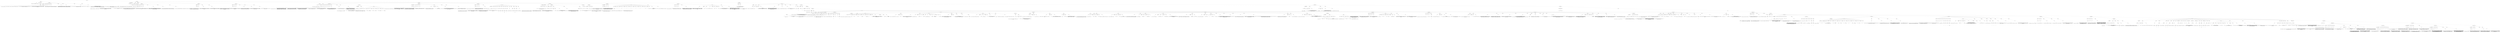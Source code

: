 digraph lpegNode {

node [fontname=Helvetica]
edge [style=dashed]

doc_0 [label="doc - 1219"]


doc_0 -> { section_1 section_2}
{rank=same; section_1 section_2}

section_1 [label="section: 1-3"]

section_2 [label="section: 34-338"]


// END RANK doc_0

section_1 -> { header_3 prose_4 structure_5 section_6}
{rank=same; header_3 prose_4 structure_5 section_6}

header_3 [label="0 : "]

prose_4 [label="prose"]

structure_5 [label="structure"]

section_6 [label="section: 4-33"]


// END RANK section_1

header_3 -> leaf_7
leaf_7  [color=Gray,shape=rectangle,fontname=Inconsolata,label="#+title: Grimoire: a metalanguage for magic spells."]
// END RANK header_3

prose_4 -> { raw_8}
{rank=same; raw_8}

raw_8 [label="raw"]


// END RANK prose_4

raw_8 -> leaf_9
leaf_9  [color=Gray,shape=rectangle,fontname=Inconsolata,label=""]
// END RANK raw_8

structure_5 -> { hashline_10}
{rank=same; hashline_10}

hashline_10 [label="hashline"]


// END RANK structure_5

hashline_10 -> { hashtag_11}
{rank=same; hashtag_11}

hashtag_11 [label="hashtag"]


// END RANK hashline_10

hashtag_11 -> leaf_12
leaf_12  [color=Gray,shape=rectangle,fontname=Inconsolata,label=""]
// END RANK hashtag_11

section_6 -> { header_13 prose_14 prose_15 prose_16 prose_17 prose_18 prose_19 prose_20 prose_21 prose_22}
{rank=same; header_13 prose_14 prose_15 prose_16 prose_17 prose_18 prose_19 prose_20 prose_21 prose_22}

header_13 [label="1 : Introduction"]

prose_14 [label="prose"]

prose_15 [label="prose"]

prose_16 [label="prose"]

prose_17 [label="prose"]

prose_18 [label="prose"]

prose_19 [label="prose"]

prose_20 [label="prose"]

prose_21 [label="prose"]

prose_22 [label="prose"]


// END RANK section_6

header_13 -> leaf_23
leaf_23  [color=Gray,shape=rectangle,fontname=Inconsolata,label="* Introduction"]
// END RANK header_13

prose_14 -> { raw_24}
{rank=same; raw_24}

raw_24 [label="raw"]


// END RANK prose_14

raw_24 -> leaf_25
leaf_25  [color=Gray,shape=rectangle,fontname=Inconsolata,label="

Grimoire is a response to Babel.
"]
// END RANK raw_24

prose_15 -> { raw_26}
{rank=same; raw_26}

raw_26 [label="raw"]


// END RANK prose_15

raw_26 -> leaf_27
leaf_27  [color=Gray,shape=rectangle,fontname=Inconsolata,label="
Babel is simultaneously a kludge and the most potentially powerful language in existence.
"]
// END RANK raw_26

prose_16 -> { raw_28}
{rank=same; raw_28}

raw_28 [label="raw"]


// END RANK prose_16

raw_28 -> leaf_29
leaf_29  [color=Gray,shape=rectangle,fontname=Inconsolata,label="
Babel is a metalanguage. The structure of Org mode lets the user weave together code into a
living document, in a flexible, powerful way.
"]
// END RANK raw_28

prose_17 -> { raw_30}
{rank=same; raw_30}

raw_30 [label="raw"]


// END RANK prose_17

raw_30 -> leaf_31
leaf_31  [color=Gray,shape=rectangle,fontname=Inconsolata,label="
The name is charmingly apt. Babel exists at the top of a tower of abstractions that is teetering
on the verge of collapse. Org-mode is an extension of outline mode, which was a simple tree
editor task list.
"]
// END RANK raw_30

prose_18 -> { raw_32}
{rank=same; raw_32}

raw_32 [label="raw"]


// END RANK prose_18

raw_32 -> leaf_33
leaf_33  [color=Gray,shape=rectangle,fontname=Inconsolata,label="
Various users bolted stuff on, because that's how emacs grows, you bolt stuff onto it and it
continues to function because it's [[http://lispers.org/][made with alien technology]].
"]
// END RANK raw_32

prose_19 -> { raw_34}
{rank=same; raw_34}

raw_34 [label="raw"]


// END RANK prose_19

raw_34 -> leaf_35
leaf_35  [color=Gray,shape=rectangle,fontname=Inconsolata,label="
The problem with Babel is more than the syntax being clunky, though that's a problem. The issue is
more profoundly that Babel is built on Org, which is built on emacs. It's a language, yes,
parsers exist for other platforms. But as a runtime, it isn't portable without a lot of effort.
"]
// END RANK raw_34

prose_20 -> { raw_36}
{rank=same; raw_36}

raw_36 [label="raw"]


// END RANK prose_20

raw_36 -> leaf_37
leaf_37  [color=Gray,shape=rectangle,fontname=Inconsolata,label="
So much so, that we get a chance to start over. It's roughly as difficult to write Grimoire as it would be to
reimplement Babel in, say, Sublime.
"]
// END RANK raw_36

prose_21 -> { raw_38}
{rank=same; raw_38}

raw_38 [label="raw"]


// END RANK prose_21

raw_38 -> leaf_39
leaf_39  [color=Gray,shape=rectangle,fontname=Inconsolata,label="
In the process, we can:
"]
// END RANK raw_38

prose_22 -> { raw_40}
{rank=same; raw_40}

raw_40 [label="raw"]


// END RANK prose_22

raw_40 -> leaf_41
leaf_41  [color=Gray,shape=rectangle,fontname=Inconsolata,label="
  - streamline concepts, making them more orthogonal
  - clean up the clunkiness in the grammar
  - build a toolchain that will let us write magic spells in any number of languages, amassing a powerful
    collection of same. A grimoire, if you will: a living book in which magic is both written and performed.
"]
// END RANK raw_40

section_2 -> { header_42 prose_43 section_44 section_45 section_46}
{rank=same; header_42 prose_43 section_44 section_45 section_46}

header_42 [label="1 : Musings on Metasyntax"]

prose_43 [label="prose"]

section_44 [label="section: 35-82"]

section_45 [label="section: 105-311"]

section_46 [label="section: 339-343"]


// END RANK section_2

header_42 -> leaf_47
leaf_47  [color=Gray,shape=rectangle,fontname=Inconsolata,label="* Musings on Metasyntax"]
// END RANK header_42

prose_43 -> { raw_48}
{rank=same; raw_48}

raw_48 [label="raw"]


// END RANK prose_43

raw_48 -> leaf_49
leaf_49  [color=Gray,shape=rectangle,fontname=Inconsolata,label=""]
// END RANK raw_48

section_44 -> { header_50 prose_51 prose_52 section_53 section_54 section_55}
{rank=same; header_50 prose_51 prose_52 section_53 section_54 section_55}

header_50 [label="2 : Constraints"]

prose_51 [label="prose"]

prose_52 [label="prose"]

section_53 [label="section: 42-68"]

section_54 [label="section: 69-82"]

section_55 [label="section: 83-104"]


// END RANK section_44

header_50 -> leaf_56
leaf_56  [color=Gray,shape=rectangle,fontname=Inconsolata,label="** Constraints"]
// END RANK header_50

prose_51 -> { raw_57}
{rank=same; raw_57}

raw_57 [label="raw"]


// END RANK prose_51

raw_57 -> leaf_58
leaf_58  [color=Gray,shape=rectangle,fontname=Inconsolata,label="

There is a difference between a metalanguage and a literate programming language. Babel is a metalanguage,
as Grimoire is intended to be.
"]
// END RANK raw_57

prose_52 -> { raw_59}
{rank=same; raw_59}

raw_59 [label="raw"]


// END RANK prose_52

raw_59 -> leaf_60
leaf_60  [color=Gray,shape=rectangle,fontname=Inconsolata,label="
An effective metalanguage balances three concerns. It must be usable, readable, and parsable.
"]
// END RANK raw_59

section_53 -> { header_61 prose_62 prose_63 prose_64 prose_65 prose_66 prose_67 prose_68}
{rank=same; header_61 prose_62 prose_63 prose_64 prose_65 prose_66 prose_67 prose_68}

header_61 [label="3 : Usable"]

prose_62 [label="prose"]

prose_63 [label="prose"]

prose_64 [label="prose"]

prose_65 [label="prose"]

prose_66 [label="prose"]

prose_67 [label="prose"]

prose_68 [label="prose"]


// END RANK section_53

header_61 -> leaf_69
leaf_69  [color=Gray,shape=rectangle,fontname=Inconsolata,label="*** Usable"]
// END RANK header_61

prose_62 -> { raw_70}
{rank=same; raw_70}

raw_70 [label="raw"]


// END RANK prose_62

raw_70 -> leaf_71
leaf_71  [color=Gray,shape=rectangle,fontname=Inconsolata,label="

A metalanguage is used interactively, on a deeper level than REPLs.
"]
// END RANK raw_70

prose_63 -> { raw_72 prespace_73 literal_74 raw_75}
{rank=same; raw_72 prespace_73 literal_74 raw_75}

raw_72 [label="raw"]

prespace_73 [label="prespace"]

literal_74 [label="literal"]

raw_75 [label="raw"]


// END RANK prose_63

raw_72 -> leaf_76
leaf_76  [color=Gray,shape=rectangle,fontname=Inconsolata,label="
This is what makes working with Org so amazing. The first purpose of what became Babel
was simply editing outlines. This was outline mode, which dates back to the era when
using asterisks and"]
// END RANK raw_72

prespace_73 -> leaf_77
leaf_77  [color=Gray,shape=rectangle,fontname=Inconsolata,label=" "]
// END RANK prespace_73

literal_74 -> leaf_78
leaf_78  [color=Gray,shape=rectangle,fontname=Inconsolata,label="- [ ]"]
// END RANK literal_74

raw_75 -> leaf_79
leaf_79  [color=Gray,shape=rectangle,fontname=Inconsolata,label=" checkboxes in a plain ASCII text file was fairly futuristic
behavior.
"]
// END RANK raw_75

prose_64 -> { raw_80}
{rank=same; raw_80}

raw_80 [label="raw"]


// END RANK prose_64

raw_80 -> leaf_81
leaf_81  [color=Gray,shape=rectangle,fontname=Inconsolata,label="
You can't really call that a language either, though it's a syntax. More and more features
were attached until we have modern Babel. But because each feature was build as an extension
to the editing/runtime environment, Babel is fairly smooth to work with.
"]
// END RANK raw_80

prose_65 -> { raw_82}
{rank=same; raw_82}

raw_82 [label="raw"]


// END RANK prose_65

raw_82 -> leaf_83
leaf_83  [color=Gray,shape=rectangle,fontname=Inconsolata,label="
If you can handle Emacs. I can, some can't. A metalanguage is tightly coupled to its runtime,
because its runtime is its editing environment. Not much of a metalanguage if this isn't the
case.
"]
// END RANK raw_82

prose_66 -> { raw_84}
{rank=same; raw_84}

raw_84 [label="raw"]


// END RANK prose_66

raw_84 -> leaf_85
leaf_85  [color=Gray,shape=rectangle,fontname=Inconsolata,label="
Grimoire is the culmination of a considerable dependency chain. We need a data structure, a
parser to work with the data structure, and an editing environment that builds on these. For
maximum enjoyment, we'll want a custom terminal that enhances the xterm protocol with a few
features, most notably graphics.
"]
// END RANK raw_84

prose_67 -> { raw_86}
{rank=same; raw_86}

raw_86 [label="raw"]


// END RANK prose_67

raw_86 -> leaf_87
leaf_87  [color=Gray,shape=rectangle,fontname=Inconsolata,label="
Just like I have trouble writing Lua without burning huge amounts of time planning out Clu, I
can't use Org without doing the same for Grimoire. It's all related: I need a really good parser.
"]
// END RANK raw_86

prose_68 -> { raw_88}
{rank=same; raw_88}

raw_88 [label="raw"]


// END RANK prose_68

raw_88 -> leaf_89
leaf_89  [color=Gray,shape=rectangle,fontname=Inconsolata,label="
[[https://github.com/UpstandingHackers/hammer][hammer]] is the leading contender. But back to Grimoire.
"]
// END RANK raw_88

section_54 -> { header_90 prose_91 prose_92 prose_93}
{rank=same; header_90 prose_91 prose_92 prose_93}

header_90 [label="3 : Readable"]

prose_91 [label="prose"]

prose_92 [label="prose"]

prose_93 [label="prose"]


// END RANK section_54

header_90 -> leaf_94
leaf_94  [color=Gray,shape=rectangle,fontname=Inconsolata,label="*** Readable"]
// END RANK header_90

prose_91 -> { raw_95}
{rank=same; raw_95}

raw_95 [label="raw"]


// END RANK prose_91

raw_95 -> leaf_96
leaf_96  [color=Gray,shape=rectangle,fontname=Inconsolata,label="

Grimoire is designed to be read.  It's important that the raw syntax not
 break the reader's flow.  A good metalanguage lets the user employ just
 as much magic as she's comfortable with, without imposing more.
"]
// END RANK raw_95

prose_92 -> { raw_97}
{rank=same; raw_97}

raw_97 [label="raw"]


// END RANK prose_92

raw_97 -> leaf_98
leaf_98  [color=Gray,shape=rectangle,fontname=Inconsolata,label="
Our syntax is  designed to support this. As such  it is deeply concerned
with matters  such as indentation  and whitespacing, which are  basic to
readability.
"]
// END RANK raw_97

prose_93 -> { raw_99}
{rank=same; raw_99}

raw_99 [label="raw"]


// END RANK prose_93

raw_99 -> leaf_100
leaf_100  [color=Gray,shape=rectangle,fontname=Inconsolata,label="
It will be quite possible and indeed comfortable to write pure documents
such  as blog  posts in  Grimoire form.  In that  use case  it resembles
Markdown.
"]
// END RANK raw_99

section_55 -> { header_101 prose_102 prose_103 prose_104 prose_105 prose_106}
{rank=same; header_101 prose_102 prose_103 prose_104 prose_105 prose_106}

header_101 [label="3 : Parsable"]

prose_102 [label="prose"]

prose_103 [label="prose"]

prose_104 [label="prose"]

prose_105 [label="prose"]

prose_106 [label="prose"]


// END RANK section_55

header_101 -> leaf_107
leaf_107  [color=Gray,shape=rectangle,fontname=Inconsolata,label="*** Parsable"]
// END RANK header_101

prose_102 -> { raw_108}
{rank=same; raw_108}

raw_108 [label="raw"]


// END RANK prose_102

raw_108 -> leaf_109
leaf_109  [color=Gray,shape=rectangle,fontname=Inconsolata,label="

Grimoire  documents are  intended  to be  highly  convoluted. The  basic
editing operation  is the fold. The  Grimoire editor must be  capable of
handling documents in the tens of megabytes with a complex and preserved
folding structure.
"]
// END RANK raw_108

prose_103 -> { raw_110}
{rank=same; raw_110}

raw_110 [label="raw"]


// END RANK prose_103

raw_110 -> leaf_111
leaf_111  [color=Gray,shape=rectangle,fontname=Inconsolata,label="
This requires  a ground-up  editing environment  rewrite to  employ data
structures   with   correct   big-O    complexity   and   an   efficient
implementation.
"]
// END RANK raw_110

prose_104 -> { raw_112}
{rank=same; raw_112}

raw_112 [label="raw"]


// END RANK prose_104

raw_112 -> leaf_113
leaf_113  [color=Gray,shape=rectangle,fontname=Inconsolata,label="
This  also  requires  that  the   language  be  well-designed  for  easy
recognition of the structural elements. As this document evolves, I will
be defining a grammar in the syntax preferred by barbarian.
"]
// END RANK raw_112

prose_105 -> { raw_114}
{rank=same; raw_114}

raw_114 [label="raw"]


// END RANK prose_105

raw_114 -> leaf_115
leaf_115  [color=Gray,shape=rectangle,fontname=Inconsolata,label="
Grimoire is  an error-free  language. There  are several  concepts which
interact to  create this, namely  structure, prose, well-  and malformed
structure, and validity.
"]
// END RANK raw_114

prose_106 -> { raw_116}
{rank=same; raw_116}

raw_116 [label="raw"]


// END RANK prose_106

raw_116 -> leaf_117
leaf_117  [color=Gray,shape=rectangle,fontname=Inconsolata,label="
A parser for Grimoire which doesn't  succeed without error for any utf-8
string is not valid.
"]
// END RANK raw_116

section_45 -> { header_118 prose_119 section_120 section_121 section_122 section_123 section_124 section_125}
{rank=same; header_118 prose_119 section_120 section_121 section_122 section_123 section_124 section_125}

header_118 [label="2 : Structure"]

prose_119 [label="prose"]

section_120 [label="section: 109-149"]

section_121 [label="section: 161-190"]

section_122 [label="section: 191-200"]

section_123 [label="section: 253-285"]

section_124 [label="section: 295-311"]

section_125 [label="section: 312-338"]


// END RANK section_45

header_118 -> leaf_126
leaf_126  [color=Gray,shape=rectangle,fontname=Inconsolata,label="** Structure"]
// END RANK header_118

prose_119 -> { raw_127}
{rank=same; raw_127}

raw_127 [label="raw"]


// END RANK prose_119

raw_127 -> leaf_128
leaf_128  [color=Gray,shape=rectangle,fontname=Inconsolata,label="

This is a top-down look at Grimoire's proposed syntax.
"]
// END RANK raw_127

section_120 -> { header_129 prose_130 prose_131 prose_132 prose_133 prose_134 prose_135 prose_136 prose_137 prose_138 section_139}
{rank=same; header_129 prose_130 prose_131 prose_132 prose_133 prose_134 prose_135 prose_136 prose_137 prose_138 section_139}

header_129 [label="3 : Encoding"]

prose_130 [label="prose"]

prose_131 [label="prose"]

prose_132 [label="prose"]

prose_133 [label="prose"]

prose_134 [label="prose"]

prose_135 [label="prose"]

prose_136 [label="prose"]

prose_137 [label="prose"]

prose_138 [label="prose"]

section_139 [label="section: 150-160"]


// END RANK section_120

header_129 -> leaf_140
leaf_140  [color=Gray,shape=rectangle,fontname=Inconsolata,label="*** Encoding"]
// END RANK header_129

prose_130 -> { raw_141}
{rank=same; raw_141}

raw_141 [label="raw"]


// END RANK prose_130

raw_141 -> leaf_142
leaf_142  [color=Gray,shape=rectangle,fontname=Inconsolata,label="

Grimoire is defined in terms of utf-8.
"]
// END RANK raw_141

prose_131 -> { raw_143}
{rank=same; raw_143}

raw_143 [label="raw"]


// END RANK prose_131

raw_143 -> leaf_144
leaf_144  [color=Gray,shape=rectangle,fontname=Inconsolata,label="
The core syntax is defined in terms of the reachable keys on a US keyboard.
This tradition is firmly entrenched in the mid teens, and I have no
designs on budging that at present. The miser in me likes that they're
a byte each. The lawyer in me insists that this isn't ASCII, which is a
seven-bit legacy encoding. All aspects of utf-8 are equally meaningful.
"]
// END RANK raw_143

prose_132 -> { raw_145}
{rank=same; raw_145}

raw_145 [label="raw"]


// END RANK prose_132

raw_145 -> leaf_146
leaf_146  [color=Gray,shape=rectangle,fontname=Inconsolata,label="
We aren't at all afraid to use Unicode characters to display aspects
of the runtime. In fact we favor this, as it marks those operations
as distinctive. Most people can't type ⦿ without effort (I can't)
and it's easy to recognize as a folded drawer once you've seen a couple.
"]
// END RANK raw_145

prose_133 -> { raw_147}
{rank=same; raw_147}

raw_147 [label="raw"]


// END RANK prose_133

raw_147 -> leaf_148
leaf_148  [color=Gray,shape=rectangle,fontname=Inconsolata,label="
Grimoire is case sensitive and uses lower-snake-case for built-in English
phrases. There is a convention (see classes) that uses capitalization of
user words to affect semantics. This may be overridden with other rules
for languages that lack the majuscule-miniscule distinction.
"]
// END RANK raw_147

prose_134 -> { raw_149}
{rank=same; raw_149}

raw_149 [label="raw"]


// END RANK prose_134

raw_149 -> leaf_150
leaf_150  [color=Gray,shape=rectangle,fontname=Inconsolata,label="
I want Grimoire to have correct Unicode handling, for some value of
correct. It can't be considered 1.0 without this.
"]
// END RANK raw_149

prose_135 -> { raw_151}
{rank=same; raw_151}

raw_151 [label="raw"]


// END RANK prose_135

raw_151 -> leaf_152
leaf_152  [color=Gray,shape=rectangle,fontname=Inconsolata,label="
Bidirectional handling in a context that's indentation sensitive is
an example of something subtle. Grimoire uses indentation in various
ways, so here's the rule:
"]
// END RANK raw_151

prose_136 -> { raw_153}
{rank=same; raw_153}

raw_153 [label="raw"]


// END RANK prose_136

raw_153 -> leaf_154
leaf_154  [color=Gray,shape=rectangle,fontname=Inconsolata,label="
Any newline that has a reversed direction ends indentation. So if
you are going ltr, issue an rtl marker, and a newline, your indentation
level is zero. If you reverse direction twice in a line, you keep
your indentation level. Three times, you lose it.
"]
// END RANK raw_153

prose_137 -> { raw_155}
{rank=same; raw_155}

raw_155 [label="raw"]


// END RANK prose_137

raw_155 -> leaf_156
leaf_156  [color=Gray,shape=rectangle,fontname=Inconsolata,label="
I'd love to get a Hebrew and/or Arabic fluent hacker on the project
early, to make sure this works correctly.
"]
// END RANK raw_155

prose_138 -> { raw_157}
{rank=same; raw_157}

raw_157 [label="raw"]


// END RANK prose_138

raw_157 -> leaf_158
leaf_158  [color=Gray,shape=rectangle,fontname=Inconsolata,label="
Another thing I want to get right is equivalence. If you have a
variable called \"Glück\" the compiler shouldn't complain if it's
rendered in either of the valid ways. For some sequences that's
\"any of the valid ways\". If we normalized your prose, you might
have problems later, so we don't want to solve it that way.
"]
// END RANK raw_157

section_139 -> { header_159 prose_160 prose_161}
{rank=same; header_159 prose_160 prose_161}

header_159 [label="4 : Internationalization"]

prose_160 [label="prose"]

prose_161 [label="prose"]


// END RANK section_139

header_159 -> leaf_162
leaf_162  [color=Gray,shape=rectangle,fontname=Inconsolata,label="**** Internationalization"]
// END RANK header_159

prose_160 -> { raw_163 prespace_164 literal_165 raw_166}
{rank=same; raw_163 prespace_164 literal_165 raw_166}

raw_163 [label="raw"]

prespace_164 [label="prespace"]

literal_165 [label="literal"]

raw_166 [label="raw"]


// END RANK prose_160

raw_163 -> leaf_167
leaf_167  [color=Gray,shape=rectangle,fontname=Inconsolata,label="

All parts of Grimoire defined in English will be namespaced
as"]
// END RANK raw_163

prespace_164 -> leaf_168
leaf_168  [color=Gray,shape=rectangle,fontname=Inconsolata,label=" "]
// END RANK prespace_164

literal_165 -> leaf_169
leaf_169  [color=Gray,shape=rectangle,fontname=Inconsolata,label="en:/"]
// END RANK literal_165

raw_166 -> leaf_170
leaf_170  [color=Gray,shape=rectangle,fontname=Inconsolata,label=", and loaded by default. Other languages will be added
when there is a fluent maintainer available.
"]
// END RANK raw_166

prose_161 -> { raw_171 prespace_172 literal_173 raw_174 prespace_175 literal_176 raw_177 prespace_178 literal_179 raw_180 prespace_181 literal_182 raw_183}
{rank=same; raw_171 prespace_172 literal_173 raw_174 prespace_175 literal_176 raw_177 prespace_178 literal_179 raw_180 prespace_181 literal_182 raw_183}

raw_171 [label="raw"]

prespace_172 [label="prespace"]

literal_173 [label="literal"]

raw_174 [label="raw"]

prespace_175 [label="prespace"]

literal_176 [label="literal"]

raw_177 [label="raw"]

prespace_178 [label="prespace"]

literal_179 [label="literal"]

raw_180 [label="raw"]

prespace_181 [label="prespace"]

literal_182 [label="literal"]

raw_183 [label="raw"]


// END RANK prose_161

raw_171 -> leaf_184
leaf_184  [color=Gray,shape=rectangle,fontname=Inconsolata,label="
Note  that  many  words  aren't  truly English.  Notably  the  names  of
programming languages are  the same in all human languages.   A tag like"]
// END RANK raw_171

prespace_172 -> leaf_185
leaf_185  [color=Gray,shape=rectangle,fontname=Inconsolata,label=""]
// END RANK prespace_172

literal_173 -> leaf_186
leaf_186  [color=Gray,shape=rectangle,fontname=Inconsolata,label="#author"]
// END RANK literal_173

raw_174 -> leaf_187
leaf_187  [color=Gray,shape=rectangle,fontname=Inconsolata,label=" can be namespaced"]
// END RANK raw_174

prespace_175 -> leaf_188
leaf_188  [color=Gray,shape=rectangle,fontname=Inconsolata,label=" "]
// END RANK prespace_175

literal_176 -> leaf_189
leaf_189  [color=Gray,shape=rectangle,fontname=Inconsolata,label="#fr:/auteur"]
// END RANK literal_176

raw_177 -> leaf_190
leaf_190  [color=Gray,shape=rectangle,fontname=Inconsolata,label=" and will be, but"]
// END RANK raw_177

prespace_178 -> leaf_191
leaf_191  [color=Gray,shape=rectangle,fontname=Inconsolata,label=" "]
// END RANK prespace_178

literal_179 -> leaf_192
leaf_192  [color=Gray,shape=rectangle,fontname=Inconsolata,label="#!python"]
// END RANK literal_179

raw_180 -> leaf_193
leaf_193  [color=Gray,shape=rectangle,fontname=Inconsolata,label=" is not
in the"]
// END RANK raw_180

prespace_181 -> leaf_194
leaf_194  [color=Gray,shape=rectangle,fontname=Inconsolata,label=" "]
// END RANK prespace_181

literal_182 -> leaf_195
leaf_195  [color=Gray,shape=rectangle,fontname=Inconsolata,label="en:/"]
// END RANK literal_182

raw_183 -> leaf_196
leaf_196  [color=Gray,shape=rectangle,fontname=Inconsolata,label=" namespace.
"]
// END RANK raw_183

section_121 -> { header_197 prose_198 prose_199 prose_200 prose_201 prose_202 prose_203 prose_204}
{rank=same; header_197 prose_198 prose_199 prose_200 prose_201 prose_202 prose_203 prose_204}

header_197 [label="3 : Prose and Structure"]

prose_198 [label="prose"]

prose_199 [label="prose"]

prose_200 [label="prose"]

prose_201 [label="prose"]

prose_202 [label="prose"]

prose_203 [label="prose"]

prose_204 [label="prose"]


// END RANK section_121

header_197 -> leaf_205
leaf_205  [color=Gray,shape=rectangle,fontname=Inconsolata,label="*** Prose and Structure"]
// END RANK header_197

prose_198 -> { raw_206}
{rank=same; raw_206}

raw_206 [label="raw"]


// END RANK prose_198

raw_206 -> leaf_207
leaf_207  [color=Gray,shape=rectangle,fontname=Inconsolata,label="

The major distinction Grimoire draws is between prose and structure.
"]
// END RANK raw_206

prose_199 -> { raw_208}
{rank=same; raw_208}

raw_208 [label="raw"]


// END RANK prose_199

raw_208 -> leaf_209
leaf_209  [color=Gray,shape=rectangle,fontname=Inconsolata,label="
Prose is the default parsing state. It is far from unstructured from the
runtime  perspective. Although  this needn't  be embedded  in the  parse
tree,  Grimoire   understands  concepts   such  as   paragraphs,  words,
punctuation,  capital letters,  languages, and  anything else  proper to
prose.
"]
// END RANK raw_208

prose_200 -> { raw_210}
{rank=same; raw_210}

raw_210 [label="raw"]


// END RANK prose_200

raw_210 -> leaf_211
leaf_211  [color=Gray,shape=rectangle,fontname=Inconsolata,label="
I refer to human languages, but Grimoire understands programming languages
also. In principle, all of them, it shouldn't be harder to add them than
it is to call them from shell, though getting a runtime rigged up to
another runtime always calls for some finesse to derive a good experience.
"]
// END RANK raw_210

prose_201 -> { raw_212}
{rank=same; raw_212}

raw_212 [label="raw"]


// END RANK prose_201

raw_212 -> leaf_213
leaf_213  [color=Gray,shape=rectangle,fontname=Inconsolata,label="
\"Programming languages\" is overly specific. Grimoire draws a distinction
between prose and structure. Blocks may contain either, or both.
"]
// END RANK raw_212

prose_202 -> { raw_214 prespace_215 bold_216 raw_217}
{rank=same; raw_214 prespace_215 bold_216 raw_217}

raw_214 [label="raw"]

prespace_215 [label="prespace"]

bold_216 [label="bold"]

raw_217 [label="raw"]


// END RANK prose_202

raw_214 -> leaf_218
leaf_218  [color=Gray,shape=rectangle,fontname=Inconsolata,label="
Something that's nice about a language build on a prose/structure
relationship is that it can be error free. Anything"]
// END RANK raw_214

prespace_215 -> leaf_219
leaf_219  [color=Gray,shape=rectangle,fontname=Inconsolata,label=" "]
// END RANK prespace_215

bold_216 -> leaf_220
leaf_220  [color=Gray,shape=rectangle,fontname=Inconsolata,label="grym"]
// END RANK bold_216

raw_217 -> leaf_221
leaf_221  [color=Gray,shape=rectangle,fontname=Inconsolata,label=" can't build into
a structure is just prose.
"]
// END RANK raw_217

prose_203 -> { raw_222}
{rank=same; raw_222}

raw_222 [label="raw"]


// END RANK prose_203

raw_222 -> leaf_223
leaf_223  [color=Gray,shape=rectangle,fontname=Inconsolata,label="
Markdown has this property. Sometimes you run into crappy parsers which
build errors into Markdown, which is just obnoxious. If you [[http://daringfireball.net/projects/markdown/syntax][RTFM]],
you'll find the word \"error\" once. Helpfully explaining how Markdown
keeps you from making one.
"]
// END RANK raw_222

prose_204 -> { raw_224}
{rank=same; raw_224}

raw_224 [label="raw"]


// END RANK prose_204

raw_224 -> leaf_225
leaf_225  [color=Gray,shape=rectangle,fontname=Inconsolata,label="
We do what we can to make the document look the same as it is
in fact structured. Syntax highlighting handles the edge cases.
"]
// END RANK raw_224

section_122 -> { header_226 prose_227 prose_228 prose_229 section_230}
{rank=same; header_226 prose_227 prose_228 prose_229 section_230}

header_226 [label="3 : Ownership"]

prose_227 [label="prose"]

prose_228 [label="prose"]

prose_229 [label="prose"]

section_230 [label="section: 201-252"]


// END RANK section_122

header_226 -> leaf_231
leaf_231  [color=Gray,shape=rectangle,fontname=Inconsolata,label="*** Ownership"]
// END RANK header_226

prose_227 -> { raw_232}
{rank=same; raw_232}

raw_232 [label="raw"]


// END RANK prose_227

raw_232 -> leaf_233
leaf_233  [color=Gray,shape=rectangle,fontname=Inconsolata,label="

The basic structural relationship in Grimoire is ownership.
"]
// END RANK raw_232

prose_228 -> { raw_234}
{rank=same; raw_234}

raw_234 [label="raw"]


// END RANK prose_228

raw_234 -> leaf_235
leaf_235  [color=Gray,shape=rectangle,fontname=Inconsolata,label="
Root elements of a heirarchy own their children, blocks own
lines that refer to that block. Indentation has a subtle but
regular interaction with ownership; it does what you expect.
"]
// END RANK raw_234

prose_229 -> { raw_236}
{rank=same; raw_236}

raw_236 [label="raw"]


// END RANK prose_229

raw_236 -> leaf_237
leaf_237  [color=Gray,shape=rectangle,fontname=Inconsolata,label="
Edge cases are resolved using the cling rule.
"]
// END RANK raw_236

section_230 -> { header_238 prose_239 prose_240 prose_241 prose_242 structure_243 structure_244 structure_245 structure_246 structure_247 prose_248 structure_249 structure_250 structure_251 prose_252}
{rank=same; header_238 prose_239 prose_240 prose_241 prose_242 structure_243 structure_244 structure_245 structure_246 structure_247 prose_248 structure_249 structure_250 structure_251 prose_252}

header_238 [label="4 : The Cling Rule"]

prose_239 [label="prose"]

prose_240 [label="prose"]

prose_241 [label="prose"]

prose_242 [label="prose"]

structure_243 [label="structure"]

structure_244 [label="structure"]

structure_245 [label="structure"]

structure_246 [label="structure"]

structure_247 [label="structure"]

prose_248 [label="prose"]

structure_249 [label="structure"]

structure_250 [label="structure"]

structure_251 [label="structure"]

prose_252 [label="prose"]


// END RANK section_230

header_238 -> leaf_253
leaf_253  [color=Gray,shape=rectangle,fontname=Inconsolata,label="**** The Cling Rule"]
// END RANK header_238

prose_239 -> { raw_254}
{rank=same; raw_254}

raw_254 [label="raw"]


// END RANK prose_239

raw_254 -> leaf_255
leaf_255  [color=Gray,shape=rectangle,fontname=Inconsolata,label="

The cling rule specifies that a group 'clings' to another group when
it is closer to that group than the other group. Ties resolve down.
"]
// END RANK raw_254

prose_240 -> { raw_256}
{rank=same; raw_256}

raw_256 [label="raw"]


// END RANK prose_240

raw_256 -> leaf_257
leaf_257  [color=Gray,shape=rectangle,fontname=Inconsolata,label="
This should make it intuitive to group elements that aren't grouping the
way you expect: put in whitespace until the block is visually distinguished
from the surroundings.
"]
// END RANK raw_256

prose_241 -> { raw_258}
{rank=same; raw_258}

raw_258 [label="raw"]


// END RANK prose_241

raw_258 -> leaf_259
leaf_259  [color=Gray,shape=rectangle,fontname=Inconsolata,label="
Cling applies between blocks which are at the same level of ownership.
Ownership has precedence over cling: all blocks underneath e.g. a header
line are owned by that line, newlines notwithstanding.
"]
// END RANK raw_258

prose_242 -> { raw_260}
{rank=same; raw_260}

raw_260 [label="raw"]


// END RANK prose_242

raw_260 -> leaf_261
leaf_261  [color=Gray,shape=rectangle,fontname=Inconsolata,label="
Note that indentation of e.g. lists invokes the cling rule within the
indentation level.

"]
// END RANK raw_260

structure_243 -> { hashline_262}
{rank=same; hashline_262}

hashline_262 [label="hashline"]


// END RANK structure_243

hashline_262 -> { hashtag_263}
{rank=same; hashtag_263}

hashtag_263 [label="hashtag"]


// END RANK hashline_262

hashtag_263 -> leaf_264
leaf_264  [color=Gray,shape=rectangle,fontname=Inconsolata,label=""]
// END RANK hashtag_263

structure_244 -> { hashline_265}
{rank=same; hashline_265}

hashline_265 [label="hashline"]


// END RANK structure_244

hashline_265 -> { hashtag_266}
{rank=same; hashtag_266}

hashtag_266 [label="hashtag"]


// END RANK hashline_265

hashtag_266 -> leaf_267
leaf_267  [color=Gray,shape=rectangle,fontname=Inconsolata,label=""]
// END RANK hashtag_266

structure_245 -> { hashline_268}
{rank=same; hashline_268}

hashline_268 [label="hashline"]


// END RANK structure_245

hashline_268 -> { hashtag_269}
{rank=same; hashtag_269}

hashtag_269 [label="hashtag"]


// END RANK hashline_268

hashtag_269 -> leaf_270
leaf_270  [color=Gray,shape=rectangle,fontname=Inconsolata,label=""]
// END RANK hashtag_269

structure_246 -> { hashline_271}
{rank=same; hashline_271}

hashline_271 [label="hashline"]


// END RANK structure_246

hashline_271 -> { hashtag_272}
{rank=same; hashtag_272}

hashtag_272 [label="hashtag"]


// END RANK hashline_271

hashtag_272 -> leaf_273
leaf_273  [color=Gray,shape=rectangle,fontname=Inconsolata,label="tag"]
// END RANK hashtag_272

structure_247 -> { hashline_274}
{rank=same; hashline_274}

hashline_274 [label="hashline"]


// END RANK structure_247

hashline_274 -> { hashtag_275}
{rank=same; hashtag_275}

hashtag_275 [label="hashtag"]


// END RANK hashline_274

hashtag_275 -> leaf_276
leaf_276  [color=Gray,shape=rectangle,fontname=Inconsolata,label=""]
// END RANK hashtag_275

prose_248 -> { raw_277}
{rank=same; raw_277}

raw_277 [label="raw"]


// END RANK prose_248

raw_277 -> leaf_278
leaf_278  [color=Gray,shape=rectangle,fontname=Inconsolata,label="
Even clings are resolved forwards:
"]
// END RANK raw_277

structure_249 -> { hashline_279}
{rank=same; hashline_279}

hashline_279 [label="hashline"]


// END RANK structure_249

hashline_279 -> { hashtag_280}
{rank=same; hashtag_280}

hashtag_280 [label="hashtag"]


// END RANK hashline_279

hashtag_280 -> leaf_281
leaf_281  [color=Gray,shape=rectangle,fontname=Inconsolata,label=""]
// END RANK hashtag_280

structure_250 -> { hashline_282}
{rank=same; hashline_282}

hashline_282 [label="hashline"]


// END RANK structure_250

hashline_282 -> { hashtag_283}
{rank=same; hashtag_283}

hashtag_283 [label="hashtag"]


// END RANK hashline_282

hashtag_283 -> leaf_284
leaf_284  [color=Gray,shape=rectangle,fontname=Inconsolata,label="tag"]
// END RANK hashtag_283

structure_251 -> { hashline_285}
{rank=same; hashline_285}

hashline_285 [label="hashline"]


// END RANK structure_251

hashline_285 -> { hashtag_286}
{rank=same; hashtag_286}

hashtag_286 [label="hashtag"]


// END RANK hashline_285

hashtag_286 -> leaf_287
leaf_287  [color=Gray,shape=rectangle,fontname=Inconsolata,label=""]
// END RANK hashtag_286

prose_252 -> { raw_288}
{rank=same; raw_288}

raw_288 [label="raw"]


// END RANK prose_252

raw_288 -> leaf_289
leaf_289  [color=Gray,shape=rectangle,fontname=Inconsolata,label="
be considered bad style.
"]
// END RANK raw_288

section_123 -> { header_290 prose_291 section_292 section_293 section_294}
{rank=same; header_290 prose_291 section_292 section_293 section_294}

header_290 [label="3 : Whitespace, Lines, and Indentation."]

prose_291 [label="prose"]

section_292 [label="section: 258-279"]

section_293 [label="section: 280-285"]

section_294 [label="section: 286-294"]


// END RANK section_123

header_290 -> leaf_295
leaf_295  [color=Gray,shape=rectangle,fontname=Inconsolata,label="*** Whitespace, Lines, and Indentation."]
// END RANK header_290

prose_291 -> { raw_296}
{rank=same; raw_296}

raw_296 [label="raw"]


// END RANK prose_291

raw_296 -> leaf_297
leaf_297  [color=Gray,shape=rectangle,fontname=Inconsolata,label="

Grimoire is a structured document format. There are semantics associated
with every character we encode.
"]
// END RANK raw_296

section_292 -> { header_298 prose_299 prose_300 prose_301 prose_302 prose_303}
{rank=same; header_298 prose_299 prose_300 prose_301 prose_302 prose_303}

header_298 [label="4 : Whitespace"]

prose_299 [label="prose"]

prose_300 [label="prose"]

prose_301 [label="prose"]

prose_302 [label="prose"]

prose_303 [label="prose"]


// END RANK section_292

header_298 -> leaf_304
leaf_304  [color=Gray,shape=rectangle,fontname=Inconsolata,label="**** Whitespace"]
// END RANK header_298

prose_299 -> { raw_305}
{rank=same; raw_305}

raw_305 [label="raw"]


// END RANK prose_299

raw_305 -> leaf_306
leaf_306  [color=Gray,shape=rectangle,fontname=Inconsolata,label="

Whitespace is either the space or newline character. Returns are removed,
tabs resolved to two spaces by the formatter, the latter is warned against.
"]
// END RANK raw_305

prose_300 -> { raw_307}
{rank=same; raw_307}

raw_307 [label="raw"]


// END RANK prose_300

raw_307 -> leaf_308
leaf_308  [color=Gray,shape=rectangle,fontname=Inconsolata,label="
Most of the token-like categories we refer to must be surrounded by
whitespace. Newlines have semantics more often than they do not.
"]
// END RANK raw_307

prose_301 -> { raw_309 prespace_310 literal_311 raw_312}
{rank=same; raw_309 prespace_310 literal_311 raw_312}

raw_309 [label="raw"]

prespace_310 [label="prespace"]

literal_311 [label="literal"]

raw_312 [label="raw"]


// END RANK prose_301

raw_309 -> leaf_313
leaf_313  [color=Gray,shape=rectangle,fontname=Inconsolata,label="
Unicode actually contains quite a number of whitespace characters. They are
all treated as a single ordinary space. If that space is semantically meaningful,
as in the space between"]
// END RANK raw_309

prespace_310 -> leaf_314
leaf_314  [color=Gray,shape=rectangle,fontname=Inconsolata,label=" "]
// END RANK prespace_310

literal_311 -> leaf_315
leaf_315  [color=Gray,shape=rectangle,fontname=Inconsolata,label="*** A Headline"]
// END RANK literal_311

raw_312 -> leaf_316
leaf_316  [color=Gray,shape=rectangle,fontname=Inconsolata,label=", it is filtered into an ordinary space.
Otherwise it's considered prose, the only filtration prose receives is tab->space
conversion.
"]
// END RANK raw_312

prose_302 -> { raw_317}
{rank=same; raw_317}

raw_317 [label="raw"]


// END RANK prose_302

raw_317 -> leaf_318
leaf_318  [color=Gray,shape=rectangle,fontname=Inconsolata,label="
Grimoire mercilessly enforces tab-space conversion, even on your code blocks.
I will cling to this tenet as long as I can, the tab character needs to die,
the world has decided, that key is special and shouldn't insert a special
dropping that looks like n spaces.
"]
// END RANK raw_317

prose_303 -> { prespace_319 bold_320 raw_321}
{rank=same; prespace_319 bold_320 raw_321}

prespace_319 [label="prespace"]

bold_320 [label="bold"]

raw_321 [label="raw"]


// END RANK prose_303

prespace_319 -> leaf_322
leaf_322  [color=Gray,shape=rectangle,fontname=Inconsolata,label=""]
// END RANK prespace_319

bold_320 -> leaf_323
leaf_323  [color=Gray,shape=rectangle,fontname=Inconsolata,label="make"]
// END RANK bold_320

raw_321 -> leaf_324
leaf_324  [color=Gray,shape=rectangle,fontname=Inconsolata,label="? Outta my face with make. Yes, we'll have a make syntax, yes, it will
put the tabs back in.
"]
// END RANK raw_321

section_293 -> { header_325 prose_326}
{rank=same; header_325 prose_326}

header_325 [label="4 : Lines"]

prose_326 [label="prose"]


// END RANK section_293

header_325 -> leaf_327
leaf_327  [color=Gray,shape=rectangle,fontname=Inconsolata,label="**** Lines"]
// END RANK header_325

prose_326 -> { raw_328}
{rank=same; raw_328}

raw_328 [label="raw"]


// END RANK prose_326

raw_328 -> leaf_329
leaf_329  [color=Gray,shape=rectangle,fontname=Inconsolata,label="

When we refer to the beginning of a line, this allows for spaces before the
reference point. We call the absolute beginning of a line the first
position.
"]
// END RANK raw_328

section_294 -> { header_330 prose_331 prose_332 prose_333}
{rank=same; header_330 prose_331 prose_332 prose_333}

header_330 [label="4 : Indentation"]

prose_331 [label="prose"]

prose_332 [label="prose"]

prose_333 [label="prose"]


// END RANK section_294

header_330 -> leaf_334
leaf_334  [color=Gray,shape=rectangle,fontname=Inconsolata,label="**** Indentation"]
// END RANK header_330

prose_331 -> { raw_335}
{rank=same; raw_335}

raw_335 [label="raw"]


// END RANK prose_331

raw_335 -> leaf_336
leaf_336  [color=Gray,shape=rectangle,fontname=Inconsolata,label="

Grimoire is an indentation-aware language. Most kinds of block can be
arcically[fn:1] ordered by means of indentation.
"]
// END RANK raw_335

prose_332 -> { raw_337}
{rank=same; raw_337}

raw_337 [label="raw"]


// END RANK prose_332

raw_337 -> leaf_338
leaf_338  [color=Gray,shape=rectangle,fontname=Inconsolata,label="
Indentation follows [[http://nim-lang.org/manual.html#indentation][Nim rules]].
"]
// END RANK raw_337

prose_333 -> { raw_339}
{rank=same; raw_339}

raw_339 [label="raw"]


// END RANK prose_333

raw_339 -> leaf_340
leaf_340  [color=Gray,shape=rectangle,fontname=Inconsolata,label="
[fn:1] There's nothing sacred about ordered subrules, and if we're making up
a new word, let's drop the silent h. Webster was a cool guy."]
// END RANK raw_339

section_124 -> { header_341 prose_342 prose_343 prose_344 prose_345}
{rank=same; header_341 prose_342 prose_343 prose_344 prose_345}

header_341 [label="3 : Order of Recognition"]

prose_342 [label="prose"]

prose_343 [label="prose"]

prose_344 [label="prose"]

prose_345 [label="prose"]


// END RANK section_124

header_341 -> leaf_346
leaf_346  [color=Gray,shape=rectangle,fontname=Inconsolata,label="*** Order of Recognition"]
// END RANK header_341

prose_342 -> { raw_347}
{rank=same; raw_347}

raw_347 [label="raw"]


// END RANK prose_342

raw_347 -> leaf_348
leaf_348  [color=Gray,shape=rectangle,fontname=Inconsolata,label="

Starting from the neutral context, which is always at a newline, Grimoire
tries to make one of its initializing special forms. Failing that, it will
begin a prose block.
"]
// END RANK raw_347

prose_343 -> { raw_349}
{rank=same; raw_349}

raw_349 [label="raw"]


// END RANK prose_343

raw_349 -> leaf_350
leaf_350  [color=Gray,shape=rectangle,fontname=Inconsolata,label="
If there is whitespace, it affects indentation level in indicated ways.
They will not directly affect the semantics of the following form, that is,
these rules apply after any potentially block-ending newline, apart from
spaces that may be found between the newline and the character.
"]
// END RANK raw_349

prose_344 -> { raw_351 prespace_352 literal_353 raw_354 prespace_355 literal_356 raw_357 prespace_358 literal_359 raw_360 prespace_361 literal_362 raw_363 prespace_364 literal_365 raw_366 prespace_367 literal_368 raw_369 prespace_370 literal_371 raw_372 prespace_373 literal_374 raw_375}
{rank=same; raw_351 prespace_352 literal_353 raw_354 prespace_355 literal_356 raw_357 prespace_358 literal_359 raw_360 prespace_361 literal_362 raw_363 prespace_364 literal_365 raw_366 prespace_367 literal_368 raw_369 prespace_370 literal_371 raw_372 prespace_373 literal_374 raw_375}

raw_351 [label="raw"]

prespace_352 [label="prespace"]

literal_353 [label="literal"]

raw_354 [label="raw"]

prespace_355 [label="prespace"]

literal_356 [label="literal"]

raw_357 [label="raw"]

prespace_358 [label="prespace"]

literal_359 [label="literal"]

raw_360 [label="raw"]

prespace_361 [label="prespace"]

literal_362 [label="literal"]

raw_363 [label="raw"]

prespace_364 [label="prespace"]

literal_365 [label="literal"]

raw_366 [label="raw"]

prespace_367 [label="prespace"]

literal_368 [label="literal"]

raw_369 [label="raw"]

prespace_370 [label="prespace"]

literal_371 [label="literal"]

raw_372 [label="raw"]

prespace_373 [label="prespace"]

literal_374 [label="literal"]

raw_375 [label="raw"]


// END RANK prose_344

raw_351 -> leaf_376
leaf_376  [color=Gray,shape=rectangle,fontname=Inconsolata,label="
At present, "]
// END RANK raw_351

prespace_352 -> leaf_377
leaf_377  [color=Gray,shape=rectangle,fontname=Inconsolata,label=" "]
// END RANK prespace_352

literal_353 -> leaf_378
leaf_378  [color=Gray,shape=rectangle,fontname=Inconsolata,label="*"]
// END RANK literal_353

raw_354 -> leaf_379
leaf_379  [color=Gray,shape=rectangle,fontname=Inconsolata,label=","]
// END RANK raw_354

prespace_355 -> leaf_380
leaf_380  [color=Gray,shape=rectangle,fontname=Inconsolata,label=" "]
// END RANK prespace_355

literal_356 -> leaf_381
leaf_381  [color=Gray,shape=rectangle,fontname=Inconsolata,label="#"]
// END RANK literal_356

raw_357 -> leaf_382
leaf_382  [color=Gray,shape=rectangle,fontname=Inconsolata,label=", "]
// END RANK raw_357

prespace_358 -> leaf_383
leaf_383  [color=Gray,shape=rectangle,fontname=Inconsolata,label=" "]
// END RANK prespace_358

literal_359 -> leaf_384
leaf_384  [color=Gray,shape=rectangle,fontname=Inconsolata,label="|"]
// END RANK literal_359

raw_360 -> leaf_385
leaf_385  [color=Gray,shape=rectangle,fontname=Inconsolata,label=","]
// END RANK raw_360

prespace_361 -> leaf_386
leaf_386  [color=Gray,shape=rectangle,fontname=Inconsolata,label=" "]
// END RANK prespace_361

literal_362 -> leaf_387
leaf_387  [color=Gray,shape=rectangle,fontname=Inconsolata,label="-"]
// END RANK literal_362

raw_363 -> leaf_388
leaf_388  [color=Gray,shape=rectangle,fontname=Inconsolata,label=",  ,"]
// END RANK raw_363

prespace_364 -> leaf_389
leaf_389  [color=Gray,shape=rectangle,fontname=Inconsolata,label=" "]
// END RANK prespace_364

literal_365 -> leaf_390
leaf_390  [color=Gray,shape=rectangle,fontname=Inconsolata,label="~"]
// END RANK literal_365

raw_366 -> leaf_391
leaf_391  [color=Gray,shape=rectangle,fontname=Inconsolata,label=", "]
// END RANK raw_366

prespace_367 -> leaf_392
leaf_392  [color=Gray,shape=rectangle,fontname=Inconsolata,label=" "]
// END RANK prespace_367

literal_368 -> leaf_393
leaf_393  [color=Gray,shape=rectangle,fontname=Inconsolata,label="@"]
// END RANK literal_368

raw_369 -> leaf_394
leaf_394  [color=Gray,shape=rectangle,fontname=Inconsolata,label=","]
// END RANK raw_369

prespace_370 -> leaf_395
leaf_395  [color=Gray,shape=rectangle,fontname=Inconsolata,label=" "]
// END RANK prespace_370

literal_371 -> leaf_396
leaf_396  [color=Gray,shape=rectangle,fontname=Inconsolata,label=":"]
// END RANK literal_371

raw_372 -> leaf_397
leaf_397  [color=Gray,shape=rectangle,fontname=Inconsolata,label="  and"]
// END RANK raw_372

prespace_373 -> leaf_398
leaf_398  [color=Gray,shape=rectangle,fontname=Inconsolata,label=" "]
// END RANK prespace_373

literal_374 -> leaf_399
leaf_399  [color=Gray,shape=rectangle,fontname=Inconsolata,label="{"]
// END RANK literal_374

raw_375 -> leaf_400
leaf_400  [color=Gray,shape=rectangle,fontname=Inconsolata,label="  all create
special  contexts.  A  special  context  creates a  block  in a  context
specific way.
"]
// END RANK raw_375

prose_345 -> { raw_401}
{rank=same; raw_401}

raw_401 [label="raw"]


// END RANK prose_345

raw_401 -> leaf_402
leaf_402  [color=Gray,shape=rectangle,fontname=Inconsolata,label="
Blocks have a left associativity which can be recursive.
"]
// END RANK raw_401

section_125 -> { header_403 prose_404 prose_405 prose_406 prose_407 prose_408}
{rank=same; header_403 prose_404 prose_405 prose_406 prose_407 prose_408}

header_403 [label="3 : Blocks"]

prose_404 [label="prose"]

prose_405 [label="prose"]

prose_406 [label="prose"]

prose_407 [label="prose"]

prose_408 [label="prose"]


// END RANK section_125

header_403 -> leaf_409
leaf_409  [color=Gray,shape=rectangle,fontname=Inconsolata,label="*** Blocks"]
// END RANK header_403

prose_404 -> { raw_410}
{rank=same; raw_410}

raw_410 [label="raw"]


// END RANK prose_404

raw_410 -> leaf_411
leaf_411  [color=Gray,shape=rectangle,fontname=Inconsolata,label="

Grimoire is oriented around blocks.
"]
// END RANK raw_410

prose_405 -> { raw_412}
{rank=same; raw_412}

raw_412 [label="raw"]


// END RANK prose_405

raw_412 -> leaf_413
leaf_413  [color=Gray,shape=rectangle,fontname=Inconsolata,label="
Blocks are at least one line long,  all restarts are on a new line.  Any
syntactic structure smaller than a block we call an element.
"]
// END RANK raw_412

prose_406 -> { raw_414}
{rank=same; raw_414}

raw_414 [label="raw"]


// END RANK prose_406

raw_414 -> leaf_415
leaf_415  [color=Gray,shape=rectangle,fontname=Inconsolata,label="
Some types of blocks nest.  A document is a single  block.  There may be
other semantic units such as directories, I'd think a language that uses
strict  nested heirarchy  as powerfully  as Grimoire  could dictate  the
semantics of a file system, but that's currently out of scope.
"]
// END RANK raw_414

prose_407 -> { raw_416 prespace_417 literal_418 raw_419 prespace_420 literal_421 raw_422 prespace_423 literal_424 raw_425}
{rank=same; raw_416 prespace_417 literal_418 raw_419 prespace_420 literal_421 raw_422 prespace_423 literal_424 raw_425}

raw_416 [label="raw"]

prespace_417 [label="prespace"]

literal_418 [label="literal"]

raw_419 [label="raw"]

prespace_420 [label="prespace"]

literal_421 [label="literal"]

raw_422 [label="raw"]

prespace_423 [label="prespace"]

literal_424 [label="literal"]

raw_425 [label="raw"]


// END RANK prose_407

raw_416 -> leaf_426
leaf_426  [color=Gray,shape=rectangle,fontname=Inconsolata,label="
Indentation is relevant to some  kinds of blocks. In general, whitespace
matters quite a  bit in a Grimoire  document. We keep some  of the warts
out because the tab character is  illegal, and there will be a mandatory
formatter,"]
// END RANK raw_416

prespace_417 -> leaf_427
leaf_427  [color=Gray,shape=rectangle,fontname=Inconsolata,label=" "]
// END RANK prespace_417

literal_418 -> leaf_428
leaf_428  [color=Gray,shape=rectangle,fontname=Inconsolata,label="grym  fmt"]
// END RANK literal_418

raw_419 -> leaf_429
leaf_429  [color=Gray,shape=rectangle,fontname=Inconsolata,label=" if  you will, that  does everything  from turning"]
// END RANK raw_419

prespace_420 -> leaf_430
leaf_430  [color=Gray,shape=rectangle,fontname=Inconsolata,label=""]
// END RANK prespace_420

literal_421 -> leaf_431
leaf_431  [color=Gray,shape=rectangle,fontname=Inconsolata,label="**bold**"]
// END RANK literal_421

raw_422 -> leaf_432
leaf_432  [color=Gray,shape=rectangle,fontname=Inconsolata,label="  into"]
// END RANK raw_422

prespace_423 -> leaf_433
leaf_433  [color=Gray,shape=rectangle,fontname=Inconsolata,label=" "]
// END RANK prespace_423

literal_424 -> leaf_434
leaf_434  [color=Gray,shape=rectangle,fontname=Inconsolata,label="*bold*"]
// END RANK literal_424

raw_425 -> leaf_435
leaf_435  [color=Gray,shape=rectangle,fontname=Inconsolata,label="  (because the  extra stars  weren't used),  to
newline stripping, and so on.  This is normally applied incrementally by
the runtime editing environment.
"]
// END RANK raw_425

prose_408 -> { raw_436}
{rank=same; raw_436}

raw_436 [label="raw"]


// END RANK prose_408

raw_436 -> leaf_437
leaf_437  [color=Gray,shape=rectangle,fontname=Inconsolata,label="
Indentation is human  readable and, with some care, a  computer may come
to the  same conclusions a  human would. I'm  still wary of  Python, but
there's no good  reason, unless the headache of most  Python not working
correctly  on my  computer, for  reasons I  can't track  down that  seem
related to  there being two languages  invoked as 'python', counts  as a
good reason.
"]
// END RANK raw_436

section_46 -> { header_438 prose_439 section_440}
{rank=same; header_438 prose_439 section_440}

header_438 [label="2 : Syntax"]

prose_439 [label="prose"]

section_440 [label="section: 344-407"]


// END RANK section_46

header_438 -> leaf_441
leaf_441  [color=Gray,shape=rectangle,fontname=Inconsolata,label="** Syntax"]
// END RANK header_438

prose_439 -> { raw_442}
{rank=same; raw_442}

raw_442 [label="raw"]


// END RANK prose_439

raw_442 -> leaf_443
leaf_443  [color=Gray,shape=rectangle,fontname=Inconsolata,label="

Now that we've established the basic constraints, let's
start our recursive descent into the parse.
"]
// END RANK raw_442

section_440 -> { header_444 prose_445 prose_446 prose_447 prose_448 prose_449 prose_450 structure_451 section_452 section_453}
{rank=same; header_444 prose_445 prose_446 prose_447 prose_448 prose_449 prose_450 structure_451 section_452 section_453}

header_444 [label="3 : Headers"]

prose_445 [label="prose"]

prose_446 [label="prose"]

prose_447 [label="prose"]

prose_448 [label="prose"]

prose_449 [label="prose"]

prose_450 [label="prose"]

structure_451 [label="structure"]

section_452 [label="section: 368-368"]

section_453 [label="section: 408-419"]


// END RANK section_440

header_444 -> leaf_454
leaf_454  [color=Gray,shape=rectangle,fontname=Inconsolata,label="*** Headers"]
// END RANK header_444

prose_445 -> { raw_455}
{rank=same; raw_455}

raw_455 [label="raw"]


// END RANK prose_445

raw_455 -> leaf_456
leaf_456  [color=Gray,shape=rectangle,fontname=Inconsolata,label="

Grimoire is arcically constrained by structure groups,
called headers.
"]
// END RANK raw_455

prose_446 -> { raw_457 prespace_458 literal_459 raw_460}
{rank=same; raw_457 prespace_458 literal_459 raw_460}

raw_457 [label="raw"]

prespace_458 [label="prespace"]

literal_459 [label="literal"]

raw_460 [label="raw"]


// END RANK prose_446

raw_457 -> leaf_461
leaf_461  [color=Gray,shape=rectangle,fontname=Inconsolata,label="
These start on a new line and begin with any number of "]
// END RANK raw_457

prespace_458 -> leaf_462
leaf_462  [color=Gray,shape=rectangle,fontname=Inconsolata,label=" "]
// END RANK prespace_458

literal_459 -> leaf_463
leaf_463  [color=Gray,shape=rectangle,fontname=Inconsolata,label="*"]
// END RANK literal_459

raw_460 -> leaf_464
leaf_464  [color=Gray,shape=rectangle,fontname=Inconsolata,label=". These must
be followed by a space mark to be valid. Contra Babel, you may
have a content-free header line, provided a space is found before the
newline.
"]
// END RANK raw_460

prose_447 -> { raw_465}
{rank=same; raw_465}

raw_465 [label="raw"]


// END RANK prose_447

raw_465 -> leaf_466
leaf_466  [color=Gray,shape=rectangle,fontname=Inconsolata,label="
In weaves and the like, headers represent document structure. Their
intention is structural: they support the same syntax as lists,
but the user is expected to use lists for list purposes. Putting
[TODO] in a header line should mean you have a document-specific
task to perform in that block.
"]
// END RANK raw_465

prose_448 -> { raw_467}
{rank=same; raw_467}

raw_467 [label="raw"]


// END RANK prose_448

raw_467 -> leaf_468
leaf_468  [color=Gray,shape=rectangle,fontname=Inconsolata,label="
Contra Babel, you may put spaces before the beginning of a header line.
"]
// END RANK raw_467

prose_449 -> { raw_469}
{rank=same; raw_469}

raw_469 [label="raw"]


// END RANK prose_449

raw_469 -> leaf_470
leaf_470  [color=Gray,shape=rectangle,fontname=Inconsolata,label="
The semantics of header lines are entirely determined by
the number of stars.
"]
// END RANK raw_469

prose_450 -> { raw_471}
{rank=same; raw_471}

raw_471 [label="raw"]


// END RANK prose_450

raw_471 -> leaf_472
leaf_472  [color=Gray,shape=rectangle,fontname=Inconsolata,label="
If you write
"]
// END RANK raw_471

structure_451 -> { hashline_473}
{rank=same; hashline_473}

hashline_473 [label="hashline"]


// END RANK structure_451

hashline_473 -> { hashtag_474}
{rank=same; hashtag_474}

hashtag_474 [label="hashtag"]


// END RANK hashline_473

hashtag_474 -> leaf_475
leaf_475  [color=Gray,shape=rectangle,fontname=Inconsolata,label=""]
// END RANK hashtag_474

section_452 -> { header_476 prose_477 section_478}
{rank=same; header_476 prose_477 section_478}

header_476 [label="1 : Top Header"]

prose_477 [label="prose"]

section_478 [label="section: 369-380"]


// END RANK section_452

header_476 -> leaf_479
leaf_479  [color=Gray,shape=rectangle,fontname=Inconsolata,label="  * Top Header"]
// END RANK header_476

prose_477 -> { raw_480}
{rank=same; raw_480}

raw_480 [label="raw"]


// END RANK prose_477

raw_480 -> leaf_481
leaf_481  [color=Gray,shape=rectangle,fontname=Inconsolata,label=""]
// END RANK raw_480

section_478 -> { header_482 structure_483 structure_484 section_485}
{rank=same; header_482 structure_483 structure_484 section_485}

header_482 [label="2 : Second Header"]

structure_483 [label="structure"]

structure_484 [label="structure"]

section_485 [label="section: 381-381"]


// END RANK section_478

header_482 -> leaf_486
leaf_486  [color=Gray,shape=rectangle,fontname=Inconsolata,label="    ** Second Header"]
// END RANK header_482

structure_483 -> { hashline_487}
{rank=same; hashline_487}

hashline_487 [label="hashline"]


// END RANK structure_483

hashline_487 -> { hashtag_488}
{rank=same; hashtag_488}

hashtag_488 [label="hashtag"]


// END RANK hashline_487

hashtag_488 -> leaf_489
leaf_489  [color=Gray,shape=rectangle,fontname=Inconsolata,label=""]
// END RANK hashtag_488

structure_484 -> { hashline_490}
{rank=same; hashline_490}

hashline_490 [label="hashline"]


// END RANK structure_484

hashline_490 -> { hashtag_491}
{rank=same; hashtag_491}

hashtag_491 [label="hashtag"]


// END RANK hashline_490

hashtag_491 -> leaf_492
leaf_492  [color=Gray,shape=rectangle,fontname=Inconsolata,label=""]
// END RANK hashtag_491

section_485 -> { header_493 prose_494 section_495}
{rank=same; header_493 prose_494 section_495}

header_493 [label="1 : Top Header ▼"]

prose_494 [label="prose"]

section_495 [label="section: 382-731"]


// END RANK section_485

header_493 -> leaf_496
leaf_496  [color=Gray,shape=rectangle,fontname=Inconsolata,label=" * Top Header ▼"]
// END RANK header_493

prose_494 -> { raw_497}
{rank=same; raw_497}

raw_497 [label="raw"]


// END RANK prose_494

raw_497 -> leaf_498
leaf_498  [color=Gray,shape=rectangle,fontname=Inconsolata,label=""]
// END RANK raw_497

section_495 -> { header_499 structure_500 prose_501 prose_502 prose_503 section_504 section_505 section_506 section_507 section_508 section_509 section_510 section_511 section_512 section_513}
{rank=same; header_499 structure_500 prose_501 prose_502 prose_503 section_504 section_505 section_506 section_507 section_508 section_509 section_510 section_511 section_512 section_513}

header_499 [label="2 : Second Header ►"]

structure_500 [label="structure"]

prose_501 [label="prose"]

prose_502 [label="prose"]

prose_503 [label="prose"]

section_504 [label="section: 398-407"]

section_505 [label="section: 422-440"]

section_506 [label="section: 441-481"]

section_507 [label="section: 489-501"]

section_508 [label="section: 502-558"]

section_509 [label="section: 567-593"]

section_510 [label="section: 594-611"]

section_511 [label="section: 612-672"]

section_512 [label="section: 691-731"]

section_513 [label="section: 732-741"]


// END RANK section_495

header_499 -> leaf_514
leaf_514  [color=Gray,shape=rectangle,fontname=Inconsolata,label="   ** Second Header ►"]
// END RANK header_499

structure_500 -> { hashline_515}
{rank=same; hashline_515}

hashline_515 [label="hashline"]


// END RANK structure_500

hashline_515 -> { hashtag_516}
{rank=same; hashtag_516}

hashtag_516 [label="hashtag"]


// END RANK hashline_515

hashtag_516 -> leaf_517
leaf_517  [color=Gray,shape=rectangle,fontname=Inconsolata,label=""]
// END RANK hashtag_516

prose_501 -> { raw_518}
{rank=same; raw_518}

raw_518 [label="raw"]


// END RANK prose_501

raw_518 -> leaf_519
leaf_519  [color=Gray,shape=rectangle,fontname=Inconsolata,label="
may contain any number of blocks.
"]
// END RANK raw_518

prose_502 -> { raw_520}
{rank=same; raw_520}

raw_520 [label="raw"]


// END RANK prose_502

raw_520 -> leaf_521
leaf_521  [color=Gray,shape=rectangle,fontname=Inconsolata,label="
\"begins\" means first non-whitespace character. Indentation levels are tracked by
Nim rules, obviously a Grimoire document can contain no tab marks
and if any wander in they become four spaces.
"]
// END RANK raw_520

prose_503 -> { raw_522}
{rank=same; raw_522}

raw_522 [label="raw"]


// END RANK prose_503

raw_522 -> leaf_523
leaf_523  [color=Gray,shape=rectangle,fontname=Inconsolata,label="
Contra other block forms, tags may not precede a headline.
"]
// END RANK raw_522

section_504 -> { header_524 prose_525 prose_526 prose_527}
{rank=same; header_524 prose_525 prose_526 prose_527}

header_524 [label="4 : Header Lines"]

prose_525 [label="prose"]

prose_526 [label="prose"]

prose_527 [label="prose"]


// END RANK section_504

header_524 -> leaf_528
leaf_528  [color=Gray,shape=rectangle,fontname=Inconsolata,label="**** Header Lines"]
// END RANK header_524

prose_525 -> { raw_529 prespace_530 literal_531 raw_532}
{rank=same; raw_529 prespace_530 literal_531 raw_532}

raw_529 [label="raw"]

prespace_530 [label="prespace"]

literal_531 [label="literal"]

raw_532 [label="raw"]


// END RANK prose_525

raw_529 -> leaf_533
leaf_533  [color=Gray,shape=rectangle,fontname=Inconsolata,label="

Anything after a run of"]
// END RANK raw_529

prespace_530 -> leaf_534
leaf_534  [color=Gray,shape=rectangle,fontname=Inconsolata,label=" "]
// END RANK prespace_530

literal_531 -> leaf_535
leaf_535  [color=Gray,shape=rectangle,fontname=Inconsolata,label="*"]
// END RANK literal_531

raw_532 -> leaf_536
leaf_536  [color=Gray,shape=rectangle,fontname=Inconsolata,label=" and a space, and before a newline, is
a header line.
"]
// END RANK raw_532

prose_526 -> { raw_537}
{rank=same; raw_537}

raw_537 [label="raw"]


// END RANK prose_526

raw_537 -> leaf_538
leaf_538  [color=Gray,shape=rectangle,fontname=Inconsolata,label="
Header lines and list lines are structured identically. If I discover
a necessary exception, I'll note it.
"]
// END RANK raw_537

prose_527 -> { raw_539}
{rank=same; raw_539}

raw_539 [label="raw"]


// END RANK prose_527

raw_539 -> leaf_540
leaf_540  [color=Gray,shape=rectangle,fontname=Inconsolata,label="
That structure is discussed under [[*Lists][lists]].
"]
// END RANK raw_539

section_505 -> { header_541 prose_542 prose_543 structure_544 prose_545 prose_546 structure_547}
{rank=same; header_541 prose_542 prose_543 structure_544 prose_545 prose_546 structure_547}

header_541 [label="3 : Prose blocks"]

prose_542 [label="prose"]

prose_543 [label="prose"]

structure_544 [label="structure"]

prose_545 [label="prose"]

prose_546 [label="prose"]

structure_547 [label="structure"]


// END RANK section_505

header_541 -> leaf_548
leaf_548  [color=Gray,shape=rectangle,fontname=Inconsolata,label="*** Prose blocks"]
// END RANK header_541

prose_542 -> { raw_549}
{rank=same; raw_549}

raw_549 [label="raw"]


// END RANK prose_542

raw_549 -> leaf_550
leaf_550  [color=Gray,shape=rectangle,fontname=Inconsolata,label="

A prose block is preceded and followed by a single newline. Extraneous
whitespace on the bare line is filtered.
"]
// END RANK raw_549

prose_543 -> { raw_551}
{rank=same; raw_551}

raw_551 [label="raw"]


// END RANK prose_543

raw_551 -> leaf_552
leaf_552  [color=Gray,shape=rectangle,fontname=Inconsolata,label="
Prose blocks may not be indented in a semantically meaningful way.
"]
// END RANK raw_551

structure_544 -> { hashline_553}
{rank=same; hashline_553}

hashline_553 [label="hashline"]


// END RANK structure_544

hashline_553 -> { hashtag_554}
{rank=same; hashtag_554}

hashtag_554 [label="hashtag"]


// END RANK hashline_553

hashtag_554 -> leaf_555
leaf_555  [color=Gray,shape=rectangle,fontname=Inconsolata,label=""]
// END RANK hashtag_554

prose_545 -> { raw_556}
{rank=same; raw_556}

raw_556 [label="raw"]


// END RANK prose_545

raw_556 -> leaf_557
leaf_557  [color=Gray,shape=rectangle,fontname=Inconsolata,label="
    prose
"]
// END RANK raw_556

prose_546 -> { raw_558}
{rank=same; raw_558}

raw_558 [label="raw"]


// END RANK prose_546

raw_558 -> leaf_559
leaf_559  [color=Gray,shape=rectangle,fontname=Inconsolata,label="
        prose
"]
// END RANK raw_558

structure_547 -> { hashline_560}
{rank=same; hashline_560}

hashline_560 [label="hashline"]


// END RANK structure_547

hashline_560 -> { hashtag_561}
{rank=same; hashtag_561}

hashtag_561 [label="hashtag"]


// END RANK hashline_560

hashtag_561 -> leaf_562
leaf_562  [color=Gray,shape=rectangle,fontname=Inconsolata,label=""]
// END RANK hashtag_561

section_506 -> { header_563 prose_564 prose_565 prose_566 prose_567 prose_568 prose_569 prose_570 structure_571 prose_572 prose_573 prose_574 section_575}
{rank=same; header_563 prose_564 prose_565 prose_566 prose_567 prose_568 prose_569 prose_570 structure_571 prose_572 prose_573 prose_574 section_575}

header_563 [label="3 : Prose markup"]

prose_564 [label="prose"]

prose_565 [label="prose"]

prose_566 [label="prose"]

prose_567 [label="prose"]

prose_568 [label="prose"]

prose_569 [label="prose"]

prose_570 [label="prose"]

structure_571 [label="structure"]

prose_572 [label="prose"]

prose_573 [label="prose"]

prose_574 [label="prose"]

section_575 [label="section: 482-488"]


// END RANK section_506

header_563 -> leaf_576
leaf_576  [color=Gray,shape=rectangle,fontname=Inconsolata,label="*** Prose markup"]
// END RANK header_563

prose_564 -> { raw_577}
{rank=same; raw_577}

raw_577 [label="raw"]


// END RANK prose_564

raw_577 -> leaf_578
leaf_578  [color=Gray,shape=rectangle,fontname=Inconsolata,label="

Prose markup rules apply in any prose contexts, not just for prose blocks.
"]
// END RANK raw_577

prose_565 -> { raw_579 prespace_580 literal_581 raw_582 prespace_583 literal_584 raw_585 prespace_586 literal_587 raw_588 prespace_589 literal_590 raw_591 prespace_592 literal_593 raw_594 prespace_595 literal_596 raw_597}
{rank=same; raw_579 prespace_580 literal_581 raw_582 prespace_583 literal_584 raw_585 prespace_586 literal_587 raw_588 prespace_589 literal_590 raw_591 prespace_592 literal_593 raw_594 prespace_595 literal_596 raw_597}

raw_579 [label="raw"]

prespace_580 [label="prespace"]

literal_581 [label="literal"]

raw_582 [label="raw"]

prespace_583 [label="prespace"]

literal_584 [label="literal"]

raw_585 [label="raw"]

prespace_586 [label="prespace"]

literal_587 [label="literal"]

raw_588 [label="raw"]

prespace_589 [label="prespace"]

literal_590 [label="literal"]

raw_591 [label="raw"]

prespace_592 [label="prespace"]

literal_593 [label="literal"]

raw_594 [label="raw"]

prespace_595 [label="prespace"]

literal_596 [label="literal"]

raw_597 [label="raw"]


// END RANK prose_565

raw_579 -> leaf_598
leaf_598  [color=Gray,shape=rectangle,fontname=Inconsolata,label="
We mark"]
// END RANK raw_579

prespace_580 -> leaf_599
leaf_599  [color=Gray,shape=rectangle,fontname=Inconsolata,label=" "]
// END RANK prespace_580

literal_581 -> leaf_600
leaf_600  [color=Gray,shape=rectangle,fontname=Inconsolata,label="*bold*"]
// END RANK literal_581

raw_582 -> leaf_601
leaf_601  [color=Gray,shape=rectangle,fontname=Inconsolata,label=","]
// END RANK raw_582

prespace_583 -> leaf_602
leaf_602  [color=Gray,shape=rectangle,fontname=Inconsolata,label=" "]
// END RANK prespace_583

literal_584 -> leaf_603
leaf_603  [color=Gray,shape=rectangle,fontname=Inconsolata,label="/italic/"]
// END RANK literal_584

raw_585 -> leaf_604
leaf_604  [color=Gray,shape=rectangle,fontname=Inconsolata,label=","]
// END RANK raw_585

prespace_586 -> leaf_605
leaf_605  [color=Gray,shape=rectangle,fontname=Inconsolata,label=" "]
// END RANK prespace_586

literal_587 -> leaf_606
leaf_606  [color=Gray,shape=rectangle,fontname=Inconsolata,label="_underline_"]
// END RANK literal_587

raw_588 -> leaf_607
leaf_607  [color=Gray,shape=rectangle,fontname=Inconsolata,label=","]
// END RANK raw_588

prespace_589 -> leaf_608
leaf_608  [color=Gray,shape=rectangle,fontname=Inconsolata,label=" "]
// END RANK prespace_589

literal_590 -> leaf_609
leaf_609  [color=Gray,shape=rectangle,fontname=Inconsolata,label="~strikethrough~"]
// END RANK literal_590

raw_591 -> leaf_610
leaf_610  [color=Gray,shape=rectangle,fontname=Inconsolata,label=",
and"]
// END RANK raw_591

prespace_592 -> leaf_611
leaf_611  [color=Gray,shape=rectangle,fontname=Inconsolata,label=" "]
// END RANK prespace_592

literal_593 -> leaf_612
leaf_612  [color=Gray,shape=rectangle,fontname=Inconsolata,label="​"]
// END RANK literal_593

raw_594 -> leaf_613
leaf_613  [color=Gray,shape=rectangle,fontname=Inconsolata,label="literal=​=, using the indicated marks. They must not be separated
with whitespace from the connecting prose. Any number may be used and matched,
whitespace is allowed, so"]
// END RANK raw_594

prespace_595 -> leaf_614
leaf_614  [color=Gray,shape=rectangle,fontname=Inconsolata,label=" "]
// END RANK prespace_595

literal_596 -> leaf_615
leaf_615  [color=Gray,shape=rectangle,fontname=Inconsolata,label="**bold math: 4 * 5**"]
// END RANK literal_596

raw_597 -> leaf_616
leaf_616  [color=Gray,shape=rectangle,fontname=Inconsolata,label=" will highlight
correctly.
"]
// END RANK raw_597

prose_566 -> { raw_617 prespace_618 literal_619 raw_620}
{rank=same; raw_617 prespace_618 literal_619 raw_620}

raw_617 [label="raw"]

prespace_618 [label="prespace"]

literal_619 [label="literal"]

raw_620 [label="raw"]


// END RANK prose_566

raw_617 -> leaf_621
leaf_621  [color=Gray,shape=rectangle,fontname=Inconsolata,label="
There is also [[*Inline%20Code][Inline Code]], which is formatted"]
// END RANK raw_617

prespace_618 -> leaf_622
leaf_622  [color=Gray,shape=rectangle,fontname=Inconsolata,label=" "]
// END RANK prespace_618

literal_619 -> leaf_623
leaf_623  [color=Gray,shape=rectangle,fontname=Inconsolata,label="`code`"]
// END RANK literal_619

raw_620 -> leaf_624
leaf_624  [color=Gray,shape=rectangle,fontname=Inconsolata,label=".
"]
// END RANK raw_620

prose_567 -> { raw_625}
{rank=same; raw_625}

raw_625 [label="raw"]


// END RANK prose_567

raw_625 -> leaf_626
leaf_626  [color=Gray,shape=rectangle,fontname=Inconsolata,label="
These all follow the prose markup rule: any number of the starting
character matches the same number of the ending character in the
document string.
"]
// END RANK raw_625

prose_568 -> { raw_627 prespace_628 literal_629 raw_630 prespace_631 literal_632 raw_633 prespace_634 literal_635 raw_636 prespace_637 literal_638 raw_639}
{rank=same; raw_627 prespace_628 literal_629 raw_630 prespace_631 literal_632 raw_633 prespace_634 literal_635 raw_636 prespace_637 literal_638 raw_639}

raw_627 [label="raw"]

prespace_628 [label="prespace"]

literal_629 [label="literal"]

raw_630 [label="raw"]

prespace_631 [label="prespace"]

literal_632 [label="literal"]

raw_633 [label="raw"]

prespace_634 [label="prespace"]

literal_635 [label="literal"]

raw_636 [label="raw"]

prespace_637 [label="prespace"]

literal_638 [label="literal"]

raw_639 [label="raw"]


// END RANK prose_568

raw_627 -> leaf_640
leaf_640  [color=Gray,shape=rectangle,fontname=Inconsolata,label="
We make subscripts mildly annoying,"]
// END RANK raw_627

prespace_628 -> leaf_641
leaf_641  [color=Gray,shape=rectangle,fontname=Inconsolata,label=" "]
// END RANK prespace_628

literal_629 -> leaf_642
leaf_642  [color=Gray,shape=rectangle,fontname=Inconsolata,label="sub__script"]
// END RANK literal_629

raw_630 -> leaf_643
leaf_643  [color=Gray,shape=rectangle,fontname=Inconsolata,label=" and"]
// END RANK raw_630

prespace_631 -> leaf_644
leaf_644  [color=Gray,shape=rectangle,fontname=Inconsolata,label=" "]
// END RANK prespace_631

literal_632 -> leaf_645
leaf_645  [color=Gray,shape=rectangle,fontname=Inconsolata,label="super^^script"]
// END RANK literal_632

raw_633 -> leaf_646
leaf_646  [color=Gray,shape=rectangle,fontname=Inconsolata,label=",
to avoid colliding the former with"]
// END RANK raw_633

prespace_634 -> leaf_647
leaf_647  [color=Gray,shape=rectangle,fontname=Inconsolata,label=" "]
// END RANK prespace_634

literal_635 -> leaf_648
leaf_648  [color=Gray,shape=rectangle,fontname=Inconsolata,label="snake_case"]
// END RANK literal_635

raw_636 -> leaf_649
leaf_649  [color=Gray,shape=rectangle,fontname=Inconsolata,label=". That's a lot of ways
to parse the"]
// END RANK raw_636

prespace_637 -> leaf_650
leaf_650  [color=Gray,shape=rectangle,fontname=Inconsolata,label=" "]
// END RANK prespace_637

literal_638 -> leaf_651
leaf_651  [color=Gray,shape=rectangle,fontname=Inconsolata,label="_"]
// END RANK literal_638

raw_639 -> leaf_652
leaf_652  [color=Gray,shape=rectangle,fontname=Inconsolata,label=" character...
"]
// END RANK raw_639

prose_569 -> { raw_653 prespace_654 literal_655 raw_656}
{rank=same; raw_653 prespace_654 literal_655 raw_656}

raw_653 [label="raw"]

prespace_654 [label="prespace"]

literal_655 [label="literal"]

raw_656 [label="raw"]


// END RANK prose_569

raw_653 -> leaf_657
leaf_657  [color=Gray,shape=rectangle,fontname=Inconsolata,label="
In general, prose is more 'active'  than in Babel. There are more things
you can't say without triggering a parsed data structure.  Due to quirks
of Org  involving string  escaping,"]
// END RANK raw_653

prespace_654 -> leaf_658
leaf_658  [color=Gray,shape=rectangle,fontname=Inconsolata,label=" "]
// END RANK prespace_654

literal_655 -> leaf_659
leaf_659  [color=Gray,shape=rectangle,fontname=Inconsolata,label="`\\\"\\\"`"]
// END RANK literal_655

raw_656 -> leaf_660
leaf_660  [color=Gray,shape=rectangle,fontname=Inconsolata,label="  can't be  literally quoted
without repercussions. Check  out the source if you enjoy pounding your
head in frustration at the nastiness of escaped strings.
"]
// END RANK raw_656

prose_570 -> { raw_661}
{rank=same; raw_661}

raw_661 [label="raw"]


// END RANK prose_570

raw_661 -> leaf_662
leaf_662  [color=Gray,shape=rectangle,fontname=Inconsolata,label="
Let's just use a code block:
"]
// END RANK raw_661

structure_571 -> { hashline_663}
{rank=same; hashline_663}

hashline_663 [label="hashline"]


// END RANK structure_571

hashline_663 -> { hashtag_664}
{rank=same; hashtag_664}

hashtag_664 [label="hashtag"]


// END RANK hashline_663

hashtag_664 -> leaf_665
leaf_665  [color=Gray,shape=rectangle,fontname=Inconsolata,label=""]
// END RANK hashtag_664

prose_572 -> { raw_666 prespace_667 literal_668 raw_669 prespace_670 bold_671 raw_672}
{rank=same; raw_666 prespace_667 literal_668 raw_669 prespace_670 bold_671 raw_672}

raw_666 [label="raw"]

prespace_667 [label="prespace"]

literal_668 [label="literal"]

raw_669 [label="raw"]

prespace_670 [label="prespace"]

bold_671 [label="bold"]

raw_672 [label="raw"]


// END RANK prose_572

raw_666 -> leaf_673
leaf_673  [color=Gray,shape=rectangle,fontname=Inconsolata,label="
one, of the \" character. This is pretty-printed in edit mode as"]
// END RANK raw_666

prespace_667 -> leaf_674
leaf_674  [color=Gray,shape=rectangle,fontname=Inconsolata,label=" "]
// END RANK prespace_667

literal_668 -> leaf_675
leaf_675  [color=Gray,shape=rectangle,fontname=Inconsolata,label="‟literal”"]
// END RANK literal_668

raw_669 -> leaf_676
leaf_676  [color=Gray,shape=rectangle,fontname=Inconsolata,label=",
but such a string does"]
// END RANK raw_669

prespace_670 -> leaf_677
leaf_677  [color=Gray,shape=rectangle,fontname=Inconsolata,label=" "]
// END RANK prespace_670

bold_671 -> leaf_678
leaf_678  [color=Gray,shape=rectangle,fontname=Inconsolata,label="not"]
// END RANK bold_671

raw_672 -> leaf_679
leaf_679  [color=Gray,shape=rectangle,fontname=Inconsolata,label=" create escaping, we rely on semantic highlighting
to make the distinction clear.
"]
// END RANK raw_672

prose_573 -> { raw_680}
{rank=same; raw_680}

raw_680 [label="raw"]


// END RANK prose_573

raw_680 -> leaf_681
leaf_681  [color=Gray,shape=rectangle,fontname=Inconsolata,label="
Any number of \"\"\"\" collapse into one set of such balanced quites.
"]
// END RANK raw_680

prose_574 -> { raw_682}
{rank=same; raw_682}

raw_682 [label="raw"]


// END RANK prose_574

raw_682 -> leaf_683
leaf_683  [color=Gray,shape=rectangle,fontname=Inconsolata,label="
In the woven documentation, no quotation marks appear, just the string.
"]
// END RANK raw_682

section_575 -> { header_684 prose_685}
{rank=same; header_684 prose_685}

header_684 [label="4 : Latex"]

prose_685 [label="prose"]


// END RANK section_575

header_684 -> leaf_686
leaf_686  [color=Gray,shape=rectangle,fontname=Inconsolata,label="**** Latex"]
// END RANK header_684

prose_685 -> { raw_687 prespace_688 literal_689 raw_690}
{rank=same; raw_687 prespace_688 literal_689 raw_690}

raw_687 [label="raw"]

prespace_688 [label="prespace"]

literal_689 [label="literal"]

raw_690 [label="raw"]


// END RANK prose_685

raw_687 -> leaf_691
leaf_691  [color=Gray,shape=rectangle,fontname=Inconsolata,label="

For further markup purposes in a prose context, we escape to LaTeX. The
syntax is"]
// END RANK raw_687

prespace_688 -> leaf_692
leaf_692  [color=Gray,shape=rectangle,fontname=Inconsolata,label=" "]
// END RANK prespace_688

literal_689 -> leaf_693
leaf_693  [color=Gray,shape=rectangle,fontname=Inconsolata,label="`\\latex`"]
// END RANK literal_689

raw_690 -> leaf_694
leaf_694  [color=Gray,shape=rectangle,fontname=Inconsolata,label=", where the backslash causes us to use LaTeX instead
of Lua. Our TeX backend is LuaTeX, giving arbitrary levels of control from
within a Grimoire-native language.
"]
// END RANK raw_690

section_507 -> { header_695 prose_696 prose_697 prose_698}
{rank=same; header_695 prose_696 prose_697 prose_698}

header_695 [label="3 : Comments"]

prose_696 [label="prose"]

prose_697 [label="prose"]

prose_698 [label="prose"]


// END RANK section_507

header_695 -> leaf_699
leaf_699  [color=Gray,shape=rectangle,fontname=Inconsolata,label="*** Comments"]
// END RANK header_695

prose_696 -> { raw_700 prespace_701 literal_702 raw_703}
{rank=same; raw_700 prespace_701 literal_702 raw_703}

raw_700 [label="raw"]

prespace_701 [label="prespace"]

literal_702 [label="literal"]

raw_703 [label="raw"]


// END RANK prose_696

raw_700 -> leaf_704
leaf_704  [color=Gray,shape=rectangle,fontname=Inconsolata,label="

In a structure context, you may place line comments. These begin with"]
// END RANK raw_700

prespace_701 -> leaf_705
leaf_705  [color=Gray,shape=rectangle,fontname=Inconsolata,label=" "]
// END RANK prespace_701

literal_702 -> leaf_706
leaf_706  [color=Gray,shape=rectangle,fontname=Inconsolata,label="--"]
// END RANK literal_702

raw_703 -> leaf_707
leaf_707  [color=Gray,shape=rectangle,fontname=Inconsolata,label="
and continue to the end of a line.
"]
// END RANK raw_703

prose_697 -> { raw_708 prespace_709 bold_710 raw_711}
{rank=same; raw_708 prespace_709 bold_710 raw_711}

raw_708 [label="raw"]

prespace_709 [label="prespace"]

bold_710 [label="bold"]

raw_711 [label="raw"]


// END RANK prose_697

raw_708 -> leaf_712
leaf_712  [color=Gray,shape=rectangle,fontname=Inconsolata,label="
Commenting out a header line, or anything else, causes it to be ignored.
It does"]
// END RANK raw_708

prespace_709 -> leaf_713
leaf_713  [color=Gray,shape=rectangle,fontname=Inconsolata,label=" "]
// END RANK prespace_709

bold_710 -> leaf_714
leaf_714  [color=Gray,shape=rectangle,fontname=Inconsolata,label="not"]
// END RANK bold_710

raw_711 -> leaf_715
leaf_715  [color=Gray,shape=rectangle,fontname=Inconsolata,label=" result in any subdata being commented out, though it will
in the case of a headline change the ownership of the owned blocks.
"]
// END RANK raw_711

prose_698 -> { raw_716 prespace_717 literal_718 raw_719}
{rank=same; raw_716 prespace_717 literal_718 raw_719}

raw_716 [label="raw"]

prespace_717 [label="prespace"]

literal_718 [label="literal"]

raw_719 [label="raw"]


// END RANK prose_698

raw_716 -> leaf_720
leaf_720  [color=Gray,shape=rectangle,fontname=Inconsolata,label="
The  tag"]
// END RANK raw_716

prespace_717 -> leaf_721
leaf_721  [color=Gray,shape=rectangle,fontname=Inconsolata,label=" "]
// END RANK prespace_717

literal_718 -> leaf_722
leaf_722  [color=Gray,shape=rectangle,fontname=Inconsolata,label="#comment"]
// END RANK literal_718

raw_719 -> leaf_723
leaf_723  [color=Gray,shape=rectangle,fontname=Inconsolata,label="  in a  valid tag  content position  marks the  owned
region  of  the tagged  block  as  a  comment.  Nothing within  will  be
evaluated or exported, though it will be parsed.
"]
// END RANK raw_719

section_508 -> { header_724 prose_725 prose_726 prose_727 prose_728 prose_729 prose_730 prose_731 prose_732 prose_733 prose_734 prose_735 prose_736 prose_737 prose_738 prose_739 prose_740 section_741}
{rank=same; header_724 prose_725 prose_726 prose_727 prose_728 prose_729 prose_730 prose_731 prose_732 prose_733 prose_734 prose_735 prose_736 prose_737 prose_738 prose_739 prose_740 section_741}

header_724 [label="3 : Marks"]

prose_725 [label="prose"]

prose_726 [label="prose"]

prose_727 [label="prose"]

prose_728 [label="prose"]

prose_729 [label="prose"]

prose_730 [label="prose"]

prose_731 [label="prose"]

prose_732 [label="prose"]

prose_733 [label="prose"]

prose_734 [label="prose"]

prose_735 [label="prose"]

prose_736 [label="prose"]

prose_737 [label="prose"]

prose_738 [label="prose"]

prose_739 [label="prose"]

prose_740 [label="prose"]

section_741 [label="section: 559-566"]


// END RANK section_508

header_724 -> leaf_742
leaf_742  [color=Gray,shape=rectangle,fontname=Inconsolata,label="*** Marks"]
// END RANK header_724

prose_725 -> { raw_743}
{rank=same; raw_743}

raw_743 [label="raw"]


// END RANK prose_725

raw_743 -> leaf_744
leaf_744  [color=Gray,shape=rectangle,fontname=Inconsolata,label="

Marks provide global semantic categories for Grimoire. They may appear
anywhere, including a prose context, whitespace is required on both sides.
"]
// END RANK raw_743

prose_726 -> { raw_745 prespace_746 literal_747 raw_748 prespace_749 literal_750 raw_751}
{rank=same; raw_745 prespace_746 literal_747 raw_748 prespace_749 literal_750 raw_751}

raw_745 [label="raw"]

prespace_746 [label="prespace"]

literal_747 [label="literal"]

raw_748 [label="raw"]

prespace_749 [label="prespace"]

literal_750 [label="literal"]

raw_751 [label="raw"]


// END RANK prose_726

raw_745 -> leaf_752
leaf_752  [color=Gray,shape=rectangle,fontname=Inconsolata,label="
We use  a couple kinds  of marks: "]
// END RANK raw_745

prespace_746 -> leaf_753
leaf_753  [color=Gray,shape=rectangle,fontname=Inconsolata,label=" "]
// END RANK prespace_746

literal_747 -> leaf_754
leaf_754  [color=Gray,shape=rectangle,fontname=Inconsolata,label="@names"]
// END RANK literal_747

raw_748 -> leaf_755
leaf_755  [color=Gray,shape=rectangle,fontname=Inconsolata,label=" name things,  and"]
// END RANK raw_748

prespace_749 -> leaf_756
leaf_756  [color=Gray,shape=rectangle,fontname=Inconsolata,label=" "]
// END RANK prespace_749

literal_750 -> leaf_757
leaf_757  [color=Gray,shape=rectangle,fontname=Inconsolata,label="#tags"]
// END RANK literal_750

raw_751 -> leaf_758
leaf_758  [color=Gray,shape=rectangle,fontname=Inconsolata,label="
categorize them. Tags are semantics, while names are nominal.
"]
// END RANK raw_751

prose_727 -> { raw_759 prespace_760 literal_761 raw_762 prespace_763 literal_764 raw_765}
{rank=same; raw_759 prespace_760 literal_761 raw_762 prespace_763 literal_764 raw_765}

raw_759 [label="raw"]

prespace_760 [label="prespace"]

literal_761 [label="literal"]

raw_762 [label="raw"]

prespace_763 [label="prespace"]

literal_764 [label="literal"]

raw_765 [label="raw"]


// END RANK prose_727

raw_759 -> leaf_766
leaf_766  [color=Gray,shape=rectangle,fontname=Inconsolata,label="
Tags that  are boundaries are  paired as "]
// END RANK raw_759

prespace_760 -> leaf_767
leaf_767  [color=Gray,shape=rectangle,fontname=Inconsolata,label=" "]
// END RANK prespace_760

literal_761 -> leaf_768
leaf_768  [color=Gray,shape=rectangle,fontname=Inconsolata,label="#tag"]
// END RANK literal_761

raw_762 -> leaf_769
leaf_769  [color=Gray,shape=rectangle,fontname=Inconsolata,label=" and"]
// END RANK raw_762

prespace_763 -> leaf_770
leaf_770  [color=Gray,shape=rectangle,fontname=Inconsolata,label=" "]
// END RANK prespace_763

literal_764 -> leaf_771
leaf_771  [color=Gray,shape=rectangle,fontname=Inconsolata,label="#/tag"]
// END RANK literal_764

raw_765 -> leaf_772
leaf_772  [color=Gray,shape=rectangle,fontname=Inconsolata,label=",  plus some
light sugaring. Names are never bounded
"]
// END RANK raw_765

prose_728 -> { raw_773}
{rank=same; raw_773}

raw_773 [label="raw"]


// END RANK prose_728

raw_773 -> leaf_774
leaf_774  [color=Gray,shape=rectangle,fontname=Inconsolata,label="
Marks in the first position own the following line. If there is indentation
below that line, they own that too. This doesn't affect the associativity.
"]
// END RANK raw_773

prose_729 -> { raw_775 prespace_776 literal_777 raw_778 prespace_779 literal_780 raw_781}
{rank=same; raw_775 prespace_776 literal_777 raw_778 prespace_779 literal_780 raw_781}

raw_775 [label="raw"]

prespace_776 [label="prespace"]

literal_777 [label="literal"]

raw_778 [label="raw"]

prespace_779 [label="prespace"]

literal_780 [label="literal"]

raw_781 [label="raw"]


// END RANK prose_729

raw_775 -> leaf_782
leaf_782  [color=Gray,shape=rectangle,fontname=Inconsolata,label="
Marks may be namespaced, as"]
// END RANK raw_775

prespace_776 -> leaf_783
leaf_783  [color=Gray,shape=rectangle,fontname=Inconsolata,label=" "]
// END RANK prespace_776

literal_777 -> leaf_784
leaf_784  [color=Gray,shape=rectangle,fontname=Inconsolata,label="@name.subname"]
// END RANK literal_777

raw_778 -> leaf_785
leaf_785  [color=Gray,shape=rectangle,fontname=Inconsolata,label=" or"]
// END RANK raw_778

prespace_779 -> leaf_786
leaf_786  [color=Gray,shape=rectangle,fontname=Inconsolata,label=" "]
// END RANK prespace_779

literal_780 -> leaf_787
leaf_787  [color=Gray,shape=rectangle,fontname=Inconsolata,label="#tag.sub-tag.sub-tag"]
// END RANK literal_780

raw_781 -> leaf_788
leaf_788  [color=Gray,shape=rectangle,fontname=Inconsolata,label=".
"]
// END RANK raw_781

prose_730 -> { raw_789 prespace_790 literal_791 raw_792 prespace_793 literal_794 raw_795}
{rank=same; raw_789 prespace_790 literal_791 raw_792 prespace_793 literal_794 raw_795}

raw_789 [label="raw"]

prespace_790 [label="prespace"]

literal_791 [label="literal"]

raw_792 [label="raw"]

prespace_793 [label="prespace"]

literal_794 [label="literal"]

raw_795 [label="raw"]


// END RANK prose_730

raw_789 -> leaf_796
leaf_796  [color=Gray,shape=rectangle,fontname=Inconsolata,label="
If  you  require   further  namespacing, "]
// END RANK raw_789

prespace_790 -> leaf_797
leaf_797  [color=Gray,shape=rectangle,fontname=Inconsolata,label=" "]
// END RANK prespace_790

literal_791 -> leaf_798
leaf_798  [color=Gray,shape=rectangle,fontname=Inconsolata,label="@many/levels/java.class"]
// END RANK literal_791

raw_792 -> leaf_799
leaf_799  [color=Gray,shape=rectangle,fontname=Inconsolata,label="  and"]
// END RANK raw_792

prespace_793 -> leaf_800
leaf_800  [color=Gray,shape=rectangle,fontname=Inconsolata,label=""]
// END RANK prespace_793

literal_794 -> leaf_801
leaf_801  [color=Gray,shape=rectangle,fontname=Inconsolata,label="#mojo/nation.space/station"]
// END RANK literal_794

raw_795 -> leaf_802
leaf_802  [color=Gray,shape=rectangle,fontname=Inconsolata,label="  is your  friend. Codices (that is, projects
following the bridge conventions for organization) will use namespacing
in a consistent way.
"]
// END RANK raw_795

prose_731 -> { raw_803 prespace_804 literal_805 raw_806}
{rank=same; raw_803 prespace_804 literal_805 raw_806}

raw_803 [label="raw"]

prespace_804 [label="prespace"]

literal_805 [label="literal"]

raw_806 [label="raw"]


// END RANK prose_731

raw_803 -> leaf_807
leaf_807  [color=Gray,shape=rectangle,fontname=Inconsolata,label="
As I continue to muse on it, I  can think of no reason why marks couldn't follow
URI syntax,  or at  least mirror  it closely.  Chaining marks  is not  valid, so"]
// END RANK raw_803

prespace_804 -> leaf_808
leaf_808  [color=Gray,shape=rectangle,fontname=Inconsolata,label=""]
// END RANK prespace_804

literal_805 -> leaf_809
leaf_809  [color=Gray,shape=rectangle,fontname=Inconsolata,label="@named@example.com"]
// END RANK literal_805

raw_806 -> leaf_810
leaf_810  [color=Gray,shape=rectangle,fontname=Inconsolata,label=" could be a valid name.
"]
// END RANK raw_806

prose_732 -> { raw_811 prespace_812 literal_813 raw_814}
{rank=same; raw_811 prespace_812 literal_813 raw_814}

raw_811 [label="raw"]

prespace_812 [label="prespace"]

literal_813 [label="literal"]

raw_814 [label="raw"]


// END RANK prose_732

raw_811 -> leaf_815
leaf_815  [color=Gray,shape=rectangle,fontname=Inconsolata,label="
This would mean we could say something like"]
// END RANK raw_811

prespace_812 -> leaf_816
leaf_816  [color=Gray,shape=rectangle,fontname=Inconsolata,label=" "]
// END RANK prespace_812

literal_813 -> leaf_817
leaf_817  [color=Gray,shape=rectangle,fontname=Inconsolata,label="@file://~/usr/blah"]
// END RANK literal_813

raw_814 -> leaf_818
leaf_818  [color=Gray,shape=rectangle,fontname=Inconsolata,label=".
"]
// END RANK raw_814

prose_733 -> { raw_819 prespace_820 literal_821 raw_822}
{rank=same; raw_819 prespace_820 literal_821 raw_822}

raw_819 [label="raw"]

prespace_820 [label="prespace"]

literal_821 [label="literal"]

raw_822 [label="raw"]


// END RANK prose_733

raw_819 -> leaf_823
leaf_823  [color=Gray,shape=rectangle,fontname=Inconsolata,label="
Or"]
// END RANK raw_819

prespace_820 -> leaf_824
leaf_824  [color=Gray,shape=rectangle,fontname=Inconsolata,label=" "]
// END RANK prespace_820

literal_821 -> leaf_825
leaf_825  [color=Gray,shape=rectangle,fontname=Inconsolata,label="#!/usr/bin/perl/"]
// END RANK literal_821

raw_822 -> leaf_826
leaf_826  [color=Gray,shape=rectangle,fontname=Inconsolata,label="...
"]
// END RANK raw_822

prose_734 -> { raw_827}
{rank=same; raw_827}

raw_827 [label="raw"]


// END RANK prose_734

raw_827 -> leaf_828
leaf_828  [color=Gray,shape=rectangle,fontname=Inconsolata,label="
Yes. This  is a good idea.  Let's do this.  It doesn't displace [[*Links][link]]  syntax, it
enhances it. A  URI [[http://en.wikipedia.org/wiki/URI_scheme#Generic_syntax][may not begin with  a slash]] so this is  parse-clean for tags
and names both. Tags aren't intended to  be user extensible in the narrow sense,
but uniformity is a virtue.
"]
// END RANK raw_827

prose_735 -> { raw_829}
{rank=same; raw_829}

raw_829 [label="raw"]


// END RANK prose_735

raw_829 -> leaf_830
leaf_830  [color=Gray,shape=rectangle,fontname=Inconsolata,label="
I don't know why you might want to stick a query in a tag. It's not my
place to know. We just slap a parser on that puppy and continue.
"]
// END RANK raw_829

prose_736 -> { raw_831}
{rank=same; raw_831}

raw_831 [label="raw"]


// END RANK prose_736

raw_831 -> leaf_832
leaf_832  [color=Gray,shape=rectangle,fontname=Inconsolata,label="
Implication: The hash or at should be syntax highlighted a different color
from the tag. I'd say hash and at get the same color, with categories and
symbols getting different ones.
"]
// END RANK raw_831

prose_737 -> { raw_833}
{rank=same; raw_833}

raw_833 [label="raw"]


// END RANK prose_737

raw_833 -> leaf_834
leaf_834  [color=Gray,shape=rectangle,fontname=Inconsolata,label="
Apparently, [[http://blog.nig.gl/post/48802013022/although-parentheses-are-technically-allowed-in][parentheses are allowed in URLs]], but follow the link, they
suck and you should never use them. They play badly with our calling
convention for named structures, and aren't allowed in our schema.
"]
// END RANK raw_833

prose_738 -> { raw_835 prespace_836 literal_837 raw_838}
{rank=same; raw_835 prespace_836 literal_837 raw_838}

raw_835 [label="raw"]

prespace_836 [label="prespace"]

literal_837 [label="literal"]

raw_838 [label="raw"]


// END RANK prose_738

raw_835 -> leaf_839
leaf_839  [color=Gray,shape=rectangle,fontname=Inconsolata,label="
It's not a real URI anyway, or it can be but it's also allowed to be a legal
fragment without the handle. In our case the assumed handle is"]
// END RANK raw_835

prespace_836 -> leaf_840
leaf_840  [color=Gray,shape=rectangle,fontname=Inconsolata,label=" "]
// END RANK prespace_836

literal_837 -> leaf_841
leaf_841  [color=Gray,shape=rectangle,fontname=Inconsolata,label="grimoire://"]
// END RANK literal_837

raw_838 -> leaf_842
leaf_842  [color=Gray,shape=rectangle,fontname=Inconsolata,label="?
"]
// END RANK raw_838

prose_739 -> { raw_843}
{rank=same; raw_843}

raw_843 [label="raw"]


// END RANK prose_739

raw_843 -> leaf_844
leaf_844  [color=Gray,shape=rectangle,fontname=Inconsolata,label="
Not a real URI. But an acceptable fake one.
"]
// END RANK raw_843

prose_740 -> { raw_845 prespace_846 literal_847 raw_848 prespace_849 literal_850 raw_851}
{rank=same; raw_845 prespace_846 literal_847 raw_848 prespace_849 literal_850 raw_851}

raw_845 [label="raw"]

prespace_846 [label="prespace"]

literal_847 [label="literal"]

raw_848 [label="raw"]

prespace_849 [label="prespace"]

literal_850 [label="literal"]

raw_851 [label="raw"]


// END RANK prose_740

raw_845 -> leaf_852
leaf_852  [color=Gray,shape=rectangle,fontname=Inconsolata,label="
The actual rule for a mark is that it begins with"]
// END RANK raw_845

prespace_846 -> leaf_853
leaf_853  [color=Gray,shape=rectangle,fontname=Inconsolata,label=" "]
// END RANK prespace_846

literal_847 -> leaf_854
leaf_854  [color=Gray,shape=rectangle,fontname=Inconsolata,label="@"]
// END RANK literal_847

raw_848 -> leaf_855
leaf_855  [color=Gray,shape=rectangle,fontname=Inconsolata,label=" or"]
// END RANK raw_848

prespace_849 -> leaf_856
leaf_856  [color=Gray,shape=rectangle,fontname=Inconsolata,label=" "]
// END RANK prespace_849

literal_850 -> leaf_857
leaf_857  [color=Gray,shape=rectangle,fontname=Inconsolata,label="#"]
// END RANK literal_850

raw_851 -> leaf_858
leaf_858  [color=Gray,shape=rectangle,fontname=Inconsolata,label=" and is surrounded
by whitespace. Internal parsing of the mark is part of recognition, anything
not recognized is subsequently ignored. It's still considered a mark for e.g.
weaving purposes.


"]
// END RANK raw_851

section_741 -> { header_859 prose_860 prose_861}
{rank=same; header_859 prose_860 prose_861}

header_859 [label="4 : Plural Hashtags"]

prose_860 [label="prose"]

prose_861 [label="prose"]


// END RANK section_741

header_859 -> leaf_862
leaf_862  [color=Gray,shape=rectangle,fontname=Inconsolata,label="**** Plural Hashtags"]
// END RANK header_859

prose_860 -> { raw_863 prespace_864 literal_865 raw_866 prespace_867 literal_868 raw_869}
{rank=same; raw_863 prespace_864 literal_865 raw_866 prespace_867 literal_868 raw_869}

raw_863 [label="raw"]

prespace_864 [label="prespace"]

literal_865 [label="literal"]

raw_866 [label="raw"]

prespace_867 [label="prespace"]

literal_868 [label="literal"]

raw_869 [label="raw"]


// END RANK prose_860

raw_863 -> leaf_870
leaf_870  [color=Gray,shape=rectangle,fontname=Inconsolata,label="

In some cases, such as"]
// END RANK raw_863

prespace_864 -> leaf_871
leaf_871  [color=Gray,shape=rectangle,fontname=Inconsolata,label=" "]
// END RANK prespace_864

literal_865 -> leaf_872
leaf_872  [color=Gray,shape=rectangle,fontname=Inconsolata,label="#formula"]
// END RANK literal_865

raw_866 -> leaf_873
leaf_873  [color=Gray,shape=rectangle,fontname=Inconsolata,label=" and"]
// END RANK raw_866

prespace_867 -> leaf_874
leaf_874  [color=Gray,shape=rectangle,fontname=Inconsolata,label=" "]
// END RANK prespace_867

literal_868 -> leaf_875
leaf_875  [color=Gray,shape=rectangle,fontname=Inconsolata,label="#formulas"]
// END RANK literal_868

raw_869 -> leaf_876
leaf_876  [color=Gray,shape=rectangle,fontname=Inconsolata,label=", a tag may have a
singular or plural form. These are equivalent from the runtimes perspective.
"]
// END RANK raw_869

prose_861 -> { raw_877 prespace_878 literal_879 raw_880 prespace_881 literal_882 raw_883}
{rank=same; raw_877 prespace_878 literal_879 raw_880 prespace_881 literal_882 raw_883}

raw_877 [label="raw"]

prespace_878 [label="prespace"]

literal_879 [label="literal"]

raw_880 [label="raw"]

prespace_881 [label="prespace"]

literal_882 [label="literal"]

raw_883 [label="raw"]


// END RANK prose_861

raw_877 -> leaf_884
leaf_884  [color=Gray,shape=rectangle,fontname=Inconsolata,label="
The same concept applies to pairs such as"]
// END RANK raw_877

prespace_878 -> leaf_885
leaf_885  [color=Gray,shape=rectangle,fontname=Inconsolata,label=" "]
// END RANK prespace_878

literal_879 -> leaf_886
leaf_886  [color=Gray,shape=rectangle,fontname=Inconsolata,label="#export"]
// END RANK literal_879

raw_880 -> leaf_887
leaf_887  [color=Gray,shape=rectangle,fontname=Inconsolata,label=" and"]
// END RANK raw_880

prespace_881 -> leaf_888
leaf_888  [color=Gray,shape=rectangle,fontname=Inconsolata,label=" "]
// END RANK prespace_881

literal_882 -> leaf_889
leaf_889  [color=Gray,shape=rectangle,fontname=Inconsolata,label="#exports"]
// END RANK literal_882

raw_883 -> leaf_890
leaf_890  [color=Gray,shape=rectangle,fontname=Inconsolata,label=", though
the linguistic distinction is not that of plurality.
"]
// END RANK raw_883

section_509 -> { header_891 prose_892 prose_893 prose_894 prose_895 prose_896 prose_897}
{rank=same; header_891 prose_892 prose_893 prose_894 prose_895 prose_896 prose_897}

header_891 [label="3 : Classes"]

prose_892 [label="prose"]

prose_893 [label="prose"]

prose_894 [label="prose"]

prose_895 [label="prose"]

prose_896 [label="prose"]

prose_897 [label="prose"]


// END RANK section_509

header_891 -> leaf_898
leaf_898  [color=Gray,shape=rectangle,fontname=Inconsolata,label="*** Classes"]
// END RANK header_891

prose_892 -> { raw_899}
{rank=same; raw_899}

raw_899 [label="raw"]


// END RANK prose_892

raw_899 -> leaf_900
leaf_900  [color=Gray,shape=rectangle,fontname=Inconsolata,label="

Tags are for Grimoire. A category provides runtime semantics,
cooperating with structure groups to provide the API. Names
play the role of a value in languages which provide a
value-variable distinction: every name within a documents reachable
namespace must be globally unique.
"]
// END RANK raw_899

prose_893 -> { raw_901}
{rank=same; raw_901}

raw_901 [label="raw"]


// END RANK prose_893

raw_901 -> leaf_902
leaf_902  [color=Gray,shape=rectangle,fontname=Inconsolata,label="
Specifically names are globally hyperstatic: any redefinition affects
the referent from the moment the parser receives it forward. Redefinitions
are warned against and have no utility, don't do it.
"]
// END RANK raw_901

prose_894 -> { raw_903}
{rank=same; raw_903}

raw_903 [label="raw"]


// END RANK prose_894

raw_903 -> leaf_904
leaf_904  [color=Gray,shape=rectangle,fontname=Inconsolata,label="
Classes are roughly equivalent to categories/hashtags, but
for the user. They have a light semantics similar to their
function in Org.
"]
// END RANK raw_903

prose_895 -> { raw_905 prespace_906 literal_907 raw_908 prespace_909 literal_910 raw_911 prespace_912 literal_913 raw_914}
{rank=same; raw_905 prespace_906 literal_907 raw_908 prespace_909 literal_910 raw_911 prespace_912 literal_913 raw_914}

raw_905 [label="raw"]

prespace_906 [label="prespace"]

literal_907 [label="literal"]

raw_908 [label="raw"]

prespace_909 [label="prespace"]

literal_910 [label="literal"]

raw_911 [label="raw"]

prespace_912 [label="prespace"]

literal_913 [label="literal"]

raw_914 [label="raw"]


// END RANK prose_895

raw_905 -> leaf_915
leaf_915  [color=Gray,shape=rectangle,fontname=Inconsolata,label="
A class is defined as"]
// END RANK raw_905

prespace_906 -> leaf_916
leaf_916  [color=Gray,shape=rectangle,fontname=Inconsolata,label=" "]
// END RANK prespace_906

literal_907 -> leaf_917
leaf_917  [color=Gray,shape=rectangle,fontname=Inconsolata,label=":Class:"]
// END RANK literal_907

raw_908 -> leaf_918
leaf_918  [color=Gray,shape=rectangle,fontname=Inconsolata,label=" or"]
// END RANK raw_908

prespace_909 -> leaf_919
leaf_919  [color=Gray,shape=rectangle,fontname=Inconsolata,label=" "]
// END RANK prespace_909

literal_910 -> leaf_920
leaf_920  [color=Gray,shape=rectangle,fontname=Inconsolata,label=":class:"]
// END RANK literal_910

raw_911 -> leaf_921
leaf_921  [color=Gray,shape=rectangle,fontname=Inconsolata,label=" including"]
// END RANK raw_911

prespace_912 -> leaf_922
leaf_922  [color=Gray,shape=rectangle,fontname=Inconsolata,label=""]
// END RANK prespace_912

literal_913 -> leaf_923
leaf_923  [color=Gray,shape=rectangle,fontname=Inconsolata,label=":several:Classes:chained:"]
// END RANK literal_913

raw_914 -> leaf_924
leaf_924  [color=Gray,shape=rectangle,fontname=Inconsolata,label=".
"]
// END RANK raw_914

prose_896 -> { raw_925}
{rank=same; raw_925}

raw_925 [label="raw"]


// END RANK prose_896

raw_925 -> leaf_926
leaf_926  [color=Gray,shape=rectangle,fontname=Inconsolata,label="
A capital letter means the class inherits onto all subgroups of the block,
a miniscule means the class is associated with the indentation level it is
found within.
"]
// END RANK raw_925

prose_897 -> { raw_927}
{rank=same; raw_927}

raw_927 [label="raw"]


// END RANK prose_897

raw_927 -> leaf_928
leaf_928  [color=Gray,shape=rectangle,fontname=Inconsolata,label="
You know you're programming a computer when class and category have distinct
semantics. At least there are no objects, and only two primitive types,
structure and prose.
"]
// END RANK raw_927

section_510 -> { header_929 prose_930 prose_931 structure_932 prose_933 prose_934}
{rank=same; header_929 prose_930 prose_931 structure_932 prose_933 prose_934}

header_929 [label="3 : Links"]

prose_930 [label="prose"]

prose_931 [label="prose"]

structure_932 [label="structure"]

prose_933 [label="prose"]

prose_934 [label="prose"]


// END RANK section_510

header_929 -> leaf_935
leaf_935  [color=Gray,shape=rectangle,fontname=Inconsolata,label="*** Links"]
// END RANK header_929

prose_930 -> { raw_936}
{rank=same; raw_936}

raw_936 [label="raw"]


// END RANK prose_930

raw_936 -> leaf_937
leaf_937  [color=Gray,shape=rectangle,fontname=Inconsolata,label="

There's nothing at all wrong with the syntax or behavior of Babel links.
"]
// END RANK raw_936

prose_931 -> { raw_938}
{rank=same; raw_938}

raw_938 [label="raw"]


// END RANK prose_931

raw_938 -> leaf_939
leaf_939  [color=Gray,shape=rectangle,fontname=Inconsolata,label="
Which look like this:
"]
// END RANK raw_938

structure_932 -> { hashline_940}
{rank=same; hashline_940}

hashline_940 [label="hashline"]


// END RANK structure_932

hashline_940 -> { hashtag_941}
{rank=same; hashtag_941}

hashtag_941 [label="hashtag"]


// END RANK hashline_940

hashtag_941 -> leaf_942
leaf_942  [color=Gray,shape=rectangle,fontname=Inconsolata,label=""]
// END RANK hashtag_941

prose_933 -> { raw_943 prespace_944 literal_945 raw_946}
{rank=same; raw_943 prespace_944 literal_945 raw_946}

raw_943 [label="raw"]

prespace_944 [label="prespace"]

literal_945 [label="literal"]

raw_946 [label="raw"]


// END RANK prose_933

raw_943 -> leaf_947
leaf_947  [color=Gray,shape=rectangle,fontname=Inconsolata,label="
We won't support legacy forms of footnoting, such as"]
// END RANK raw_943

prespace_944 -> leaf_948
leaf_948  [color=Gray,shape=rectangle,fontname=Inconsolata,label=" "]
// END RANK prespace_944

literal_945 -> leaf_949
leaf_949  [color=Gray,shape=rectangle,fontname=Inconsolata,label="[1]"]
// END RANK literal_945

raw_946 -> leaf_950
leaf_950  [color=Gray,shape=rectangle,fontname=Inconsolata,label=". This applies
to legacy versions of table formulas and list syntax also.
"]
// END RANK raw_946

prose_934 -> { raw_951}
{rank=same; raw_951}

raw_951 [label="raw"]


// END RANK prose_934

raw_951 -> leaf_952
leaf_952  [color=Gray,shape=rectangle,fontname=Inconsolata,label="
In Grimoire  there's one way  to do things.  At least, we  avoid variant
syntax with identical semantics.
"]
// END RANK raw_951

section_511 -> { header_953 prose_954 prose_955 prose_956 prose_957 prose_958 structure_959 prose_960 prose_961 prose_962 prose_963 prose_964 prose_965 prose_966 prose_967 section_968}
{rank=same; header_953 prose_954 prose_955 prose_956 prose_957 prose_958 structure_959 prose_960 prose_961 prose_962 prose_963 prose_964 prose_965 prose_966 prose_967 section_968}

header_953 [label="3 : Cookies"]

prose_954 [label="prose"]

prose_955 [label="prose"]

prose_956 [label="prose"]

prose_957 [label="prose"]

prose_958 [label="prose"]

structure_959 [label="structure"]

prose_960 [label="prose"]

prose_961 [label="prose"]

prose_962 [label="prose"]

prose_963 [label="prose"]

prose_964 [label="prose"]

prose_965 [label="prose"]

prose_966 [label="prose"]

prose_967 [label="prose"]

section_968 [label="section: 673-690"]


// END RANK section_511

header_953 -> leaf_969
leaf_969  [color=Gray,shape=rectangle,fontname=Inconsolata,label="*** Cookies"]
// END RANK header_953

prose_954 -> { raw_970 prespace_971 literal_972 raw_973}
{rank=same; raw_970 prespace_971 literal_972 raw_973}

raw_970 [label="raw"]

prespace_971 [label="prespace"]

literal_972 [label="literal"]

raw_973 [label="raw"]


// END RANK prose_954

raw_970 -> leaf_974
leaf_974  [color=Gray,shape=rectangle,fontname=Inconsolata,label="

List line contexts (header lines and list lines) may have cookies. A
cookie looks like"]
// END RANK raw_970

prespace_971 -> leaf_975
leaf_975  [color=Gray,shape=rectangle,fontname=Inconsolata,label=" "]
// END RANK prespace_971

literal_972 -> leaf_976
leaf_976  [color=Gray,shape=rectangle,fontname=Inconsolata,label="[ ]"]
// END RANK literal_972

raw_973 -> leaf_977
leaf_977  [color=Gray,shape=rectangle,fontname=Inconsolata,label=", it must have contents and a space on both sides.
"]
// END RANK raw_973

prose_955 -> { raw_978}
{rank=same; raw_978}

raw_978 [label="raw"]


// END RANK prose_955

raw_978 -> leaf_979
leaf_979  [color=Gray,shape=rectangle,fontname=Inconsolata,label="
Cookies are valid after the symbol that defines the list line, but before
anything else. They are also valid at the end of a list line, in which
case they are preceded by a space and followed by a newline.
"]
// END RANK raw_978

prose_956 -> { raw_980}
{rank=same; raw_980}

raw_980 [label="raw"]


// END RANK prose_956

raw_980 -> leaf_981
leaf_981  [color=Gray,shape=rectangle,fontname=Inconsolata,label="
Cookies are distinctive in that they may only be applied to list lines.
Most other token-like groups, specifically tags, classes, and inline drawers,
may be embedded into all prose contexts excepting literal strings.
"]
// END RANK raw_980

prose_957 -> { raw_982}
{rank=same; raw_982}

raw_982 [label="raw"]


// END RANK prose_957

raw_982 -> leaf_983
leaf_983  [color=Gray,shape=rectangle,fontname=Inconsolata,label="
Cookies are used similarly to cookies in Org, but with consistent semantics.
A simple cookie set is \"X\" and \" \", the user cycles through them. TODO and
DONE are another option.
"]
// END RANK raw_982

prose_958 -> { raw_984}
{rank=same; raw_984}

raw_984 [label="raw"]


// END RANK prose_958

raw_984 -> leaf_985
leaf_985  [color=Gray,shape=rectangle,fontname=Inconsolata,label="
I don't want cookies to turn into lightweight tables. Still, saying to
the user \"you may have precisely two cookies a line\" is restrictive.
It's not a violation of the [[http://c2.com/cgi/wiki?TwoIsAnImpossibleNumber][\"Two is an Impossible Number\"]] principle,
because they're head and tail. I think this is ugly:
"]
// END RANK raw_984

structure_959 -> { hashline_986}
{rank=same; hashline_986}

hashline_986 [label="hashline"]


// END RANK structure_959

hashline_986 -> { hashtag_987}
{rank=same; hashtag_987}

hashtag_987 [label="hashtag"]


// END RANK hashline_986

hashtag_987 -> leaf_988
leaf_988  [color=Gray,shape=rectangle,fontname=Inconsolata,label=""]
// END RANK hashtag_987

prose_960 -> { raw_989}
{rank=same; raw_989}

raw_989 [label="raw"]


// END RANK prose_960

raw_989 -> leaf_990
leaf_990  [color=Gray,shape=rectangle,fontname=Inconsolata,label="
You can stick a table in a list. I don't know if I mentioned, it's kind
of an obvious thing, I'll write a unit for it at some point.
"]
// END RANK raw_989

prose_961 -> { raw_991}
{rank=same; raw_991}

raw_991 [label="raw"]


// END RANK prose_961

raw_991 -> leaf_992
leaf_992  [color=Gray,shape=rectangle,fontname=Inconsolata,label="
Still. I can see a case for two on the left. Once you allow two, you allow
n, without excellent reason.
"]
// END RANK raw_991

prose_962 -> { raw_993}
{rank=same; raw_993}

raw_993 [label="raw"]


// END RANK prose_962

raw_993 -> leaf_994
leaf_994  [color=Gray,shape=rectangle,fontname=Inconsolata,label="
[[*Radio%20cookies][Radio cookies]] must be the leftmost cookie on a line, only one is of course allowed.
I could allow a single-line short form multi-radio-button interface but what
is it, a fancy text slider for some value? No. Any number of ordinary cookies
can follow. Knock yourself out.
"]
// END RANK raw_993

prose_963 -> { raw_995}
{rank=same; raw_995}

raw_995 [label="raw"]


// END RANK prose_963

raw_995 -> leaf_996
leaf_996  [color=Gray,shape=rectangle,fontname=Inconsolata,label="
Anything more than a couple and one should consider a class or a table.
Handrolling data structures is perverse in a markup language, and I'm
still tempted to forbid it.
"]
// END RANK raw_995

prose_964 -> { raw_997 prespace_998 literal_999 raw_1000 prespace_1001 literal_1002 raw_1003}
{rank=same; raw_997 prespace_998 literal_999 raw_1000 prespace_1001 literal_1002 raw_1003}

raw_997 [label="raw"]

prespace_998 [label="prespace"]

literal_999 [label="literal"]

raw_1000 [label="raw"]

prespace_1001 [label="prespace"]

literal_1002 [label="literal"]

raw_1003 [label="raw"]


// END RANK prose_964

raw_997 -> leaf_1004
leaf_1004  [color=Gray,shape=rectangle,fontname=Inconsolata,label="
I don't like distinctions without difference. A cookie at the end of a
line is filled by Grimoire, not the user. This mirrors Org's use, which is
to display either a percent or a n/m marker for completion of list items.
The user seeds the cookie, in these cases with"]
// END RANK raw_997

prespace_998 -> leaf_1005
leaf_1005  [color=Gray,shape=rectangle,fontname=Inconsolata,label=" "]
// END RANK prespace_998

literal_999 -> leaf_1006
leaf_1006  [color=Gray,shape=rectangle,fontname=Inconsolata,label="%"]
// END RANK literal_999

raw_1000 -> leaf_1007
leaf_1007  [color=Gray,shape=rectangle,fontname=Inconsolata,label=" or"]
// END RANK raw_1000

prespace_1001 -> leaf_1008
leaf_1008  [color=Gray,shape=rectangle,fontname=Inconsolata,label=" "]
// END RANK prespace_1001

literal_1002 -> leaf_1009
leaf_1009  [color=Gray,shape=rectangle,fontname=Inconsolata,label="/"]
// END RANK literal_1002

raw_1003 -> leaf_1010
leaf_1010  [color=Gray,shape=rectangle,fontname=Inconsolata,label=", and the runtime
does the rest.
"]
// END RANK raw_1003

prose_965 -> { raw_1011}
{rank=same; raw_1011}

raw_1011 [label="raw"]


// END RANK prose_965

raw_1011 -> leaf_1012
leaf_1012  [color=Gray,shape=rectangle,fontname=Inconsolata,label="
Adding more than one such structure to the tail list would complicate the
reference syntax, which I haven't designed, and again, it's just not necessary.
Grimoire can fill in any data structure, \"n-dimensional end cookie array\"
isn't one we have a compelling need for.
"]
// END RANK raw_1011

prose_966 -> { raw_1013}
{rank=same; raw_1013}

raw_1013 [label="raw"]


// END RANK prose_966

raw_1013 -> leaf_1014
leaf_1014  [color=Gray,shape=rectangle,fontname=Inconsolata,label="
Cookies could interact badly with link syntax. I don't think a [bare box]
qualifies as a link in Org, clearly it doesn't, we can follow that notion
and disallow \"[]\" as a filling for cookies.
"]
// END RANK raw_1013

prose_967 -> { raw_1015}
{rank=same; raw_1015}

raw_1015 [label="raw"]


// END RANK prose_967

raw_1015 -> leaf_1016
leaf_1016  [color=Gray,shape=rectangle,fontname=Inconsolata,label="
I also think they should be allowed in table cells, which have their own
context which is mostly handwaved right now but is prose++.
"]
// END RANK raw_1015

section_968 -> { header_1017 prose_1018 prose_1019 prose_1020 prose_1021}
{rank=same; header_1017 prose_1018 prose_1019 prose_1020 prose_1021}

header_1017 [label="4 : Radio cookies"]

prose_1018 [label="prose"]

prose_1019 [label="prose"]

prose_1020 [label="prose"]

prose_1021 [label="prose"]


// END RANK section_968

header_1017 -> leaf_1022
leaf_1022  [color=Gray,shape=rectangle,fontname=Inconsolata,label="**** Radio cookies"]
// END RANK header_1017

prose_1018 -> { raw_1023 prespace_1024 literal_1025 raw_1026}
{rank=same; raw_1023 prespace_1024 literal_1025 raw_1026}

raw_1023 [label="raw"]

prespace_1024 [label="prespace"]

literal_1025 [label="literal"]

raw_1026 [label="raw"]


// END RANK prose_1018

raw_1023 -> leaf_1027
leaf_1027  [color=Gray,shape=rectangle,fontname=Inconsolata,label="

We have one 'weird cookie'. A radio cookie, which looks like"]
// END RANK raw_1023

prespace_1024 -> leaf_1028
leaf_1028  [color=Gray,shape=rectangle,fontname=Inconsolata,label=" "]
// END RANK prespace_1024

literal_1025 -> leaf_1029
leaf_1029  [color=Gray,shape=rectangle,fontname=Inconsolata,label="( )"]
// END RANK literal_1025

raw_1026 -> leaf_1030
leaf_1030  [color=Gray,shape=rectangle,fontname=Inconsolata,label=",
must be present at the head position of list line contexts. All
list lines at the same level of indentation must have one, if one does.
"]
// END RANK raw_1026

prose_1019 -> { raw_1031}
{rank=same; raw_1031}

raw_1031 [label="raw"]


// END RANK prose_1019

raw_1031 -> leaf_1032
leaf_1032  [color=Gray,shape=rectangle,fontname=Inconsolata,label="
Only one is selected at any given time. These would be awkward to add
into tables, to little gain.
"]
// END RANK raw_1031

prose_1020 -> { raw_1033}
{rank=same; raw_1033}

raw_1033 [label="raw"]


// END RANK prose_1020

raw_1033 -> leaf_1034
leaf_1034  [color=Gray,shape=rectangle,fontname=Inconsolata,label="
This comes perilously close to pushing us into the realm of error.
The formatter adds buttons to an entire subtree if one member has it,
and if more than one is ticked off, it warns if possible or removes
all but the first mark encountered. If none are present the first
option is selected.
"]
// END RANK raw_1033

prose_1021 -> { raw_1035}
{rank=same; raw_1035}

raw_1035 [label="raw"]


// END RANK prose_1021

raw_1035 -> leaf_1036
leaf_1036  [color=Gray,shape=rectangle,fontname=Inconsolata,label="
The runtime will not normally build an invalid radio list, but
Grimoire must import plain text.
"]
// END RANK raw_1035

section_512 -> { header_1037 prose_1038 structure_1039 prose_1040 prose_1041 prose_1042 structure_1043 prose_1044 prose_1045 prose_1046}
{rank=same; header_1037 prose_1038 structure_1039 prose_1040 prose_1041 prose_1042 structure_1043 prose_1044 prose_1045 prose_1046}

header_1037 [label="3 : Drawers"]

prose_1038 [label="prose"]

structure_1039 [label="structure"]

prose_1040 [label="prose"]

prose_1041 [label="prose"]

prose_1042 [label="prose"]

structure_1043 [label="structure"]

prose_1044 [label="prose"]

prose_1045 [label="prose"]

prose_1046 [label="prose"]


// END RANK section_512

header_1037 -> leaf_1047
leaf_1047  [color=Gray,shape=rectangle,fontname=Inconsolata,label="*** Drawers"]
// END RANK header_1037

prose_1038 -> { raw_1048}
{rank=same; raw_1048}

raw_1048 [label="raw"]


// END RANK prose_1038

raw_1048 -> leaf_1049
leaf_1049  [color=Gray,shape=rectangle,fontname=Inconsolata,label="

A drawer is a block that's hidden by default. The computer sees it,
the user sees ⦿, or a similar rune.
"]
// END RANK raw_1048

structure_1039 -> { hashline_1050}
{rank=same; hashline_1050}

hashline_1050 [label="hashline"]


// END RANK structure_1039

hashline_1050 -> { hashtag_1051}
{rank=same; hashtag_1051}

hashtag_1051 [label="hashtag"]


// END RANK hashline_1050

hashtag_1051 -> leaf_1052
leaf_1052  [color=Gray,shape=rectangle,fontname=Inconsolata,label=""]
// END RANK hashtag_1051

prose_1040 -> { raw_1053}
{rank=same; raw_1053}

raw_1053 [label="raw"]


// END RANK prose_1040

raw_1053 -> leaf_1054
leaf_1054  [color=Gray,shape=rectangle,fontname=Inconsolata,label="
without opening it. Deleting into an ordinary fold marker opens the fold,
deleting towards a drawer marker skips past it.
"]
// END RANK raw_1053

prose_1041 -> { prespace_1055 literal_1056 raw_1057 prespace_1058 literal_1059 raw_1060 prespace_1061 literal_1062 raw_1063 prespace_1064 literal_1065 raw_1066}
{rank=same; prespace_1055 literal_1056 raw_1057 prespace_1058 literal_1059 raw_1060 prespace_1061 literal_1062 raw_1063 prespace_1064 literal_1065 raw_1066}

prespace_1055 [label="prespace"]

literal_1056 [label="literal"]

raw_1057 [label="raw"]

prespace_1058 [label="prespace"]

literal_1059 [label="literal"]

raw_1060 [label="raw"]

prespace_1061 [label="prespace"]

literal_1062 [label="literal"]

raw_1063 [label="raw"]

prespace_1064 [label="prespace"]

literal_1065 [label="literal"]

raw_1066 [label="raw"]


// END RANK prose_1041

prespace_1055 -> leaf_1067
leaf_1067  [color=Gray,shape=rectangle,fontname=Inconsolata,label=""]
// END RANK prespace_1055

literal_1056 -> leaf_1068
leaf_1068  [color=Gray,shape=rectangle,fontname=Inconsolata,label="a-drawer"]
// END RANK literal_1056

raw_1057 -> leaf_1069
leaf_1069  [color=Gray,shape=rectangle,fontname=Inconsolata,label="  is  a type,  not  a  name, something  like "]
// END RANK raw_1057

prespace_1058 -> leaf_1070
leaf_1070  [color=Gray,shape=rectangle,fontname=Inconsolata,label=" "]
// END RANK prespace_1058

literal_1059 -> leaf_1071
leaf_1071  [color=Gray,shape=rectangle,fontname=Inconsolata,label="weave"]
// END RANK literal_1059

raw_1060 -> leaf_1072
leaf_1072  [color=Gray,shape=rectangle,fontname=Inconsolata,label="  or"]
// END RANK raw_1060

prespace_1061 -> leaf_1073
leaf_1073  [color=Gray,shape=rectangle,fontname=Inconsolata,label=" "]
// END RANK prespace_1061

literal_1062 -> leaf_1074
leaf_1074  [color=Gray,shape=rectangle,fontname=Inconsolata,label="tangle"]
// END RANK literal_1062

raw_1063 -> leaf_1075
leaf_1075  [color=Gray,shape=rectangle,fontname=Inconsolata,label="  in
practice. This may or  may not be supported with a"]
// END RANK raw_1063

prespace_1064 -> leaf_1076
leaf_1076  [color=Gray,shape=rectangle,fontname=Inconsolata,label=" "]
// END RANK prespace_1064

literal_1065 -> leaf_1077
leaf_1077  [color=Gray,shape=rectangle,fontname=Inconsolata,label="#weave"]
// END RANK literal_1065

raw_1066 -> leaf_1078
leaf_1078  [color=Gray,shape=rectangle,fontname=Inconsolata,label="  tag.
"]
// END RANK raw_1066

prose_1042 -> { raw_1079}
{rank=same; raw_1079}

raw_1079 [label="raw"]


// END RANK prose_1042

raw_1079 -> leaf_1080
leaf_1080  [color=Gray,shape=rectangle,fontname=Inconsolata,label="
I'm not entirely sure how to interact names with drawers, perhaps like this:
"]
// END RANK raw_1079

structure_1043 -> { hashline_1081}
{rank=same; hashline_1081}

hashline_1081 [label="hashline"]


// END RANK structure_1043

hashline_1081 -> { hashtag_1082}
{rank=same; hashtag_1082}

hashtag_1082 [label="hashtag"]


// END RANK hashline_1081

hashtag_1082 -> leaf_1083
leaf_1083  [color=Gray,shape=rectangle,fontname=Inconsolata,label=""]
// END RANK hashtag_1082

prose_1044 -> { raw_1084}
{rank=same; raw_1084}

raw_1084 [label="raw"]


// END RANK prose_1044

raw_1084 -> leaf_1085
leaf_1085  [color=Gray,shape=rectangle,fontname=Inconsolata,label="
should keep it closed unless it's  open, those are the only additional semantics
associated.
"]
// END RANK raw_1084

prose_1045 -> { raw_1086}
{rank=same; raw_1086}

raw_1086 [label="raw"]


// END RANK prose_1045

raw_1086 -> leaf_1087
leaf_1087  [color=Gray,shape=rectangle,fontname=Inconsolata,label="
This lets master wizards embed unobtrusive magic into documents for apprentice
wizards to spell with.
"]
// END RANK raw_1086

prose_1046 -> { raw_1088 prespace_1089 literal_1090 raw_1091}
{rank=same; raw_1088 prespace_1089 literal_1090 raw_1091}

raw_1088 [label="raw"]

prespace_1089 [label="prespace"]

literal_1090 [label="literal"]

raw_1091 [label="raw"]


// END RANK prose_1046

raw_1088 -> leaf_1092
leaf_1092  [color=Gray,shape=rectangle,fontname=Inconsolata,label="
An inline drawer looks like"]
// END RANK raw_1088

prespace_1089 -> leaf_1093
leaf_1093  [color=Gray,shape=rectangle,fontname=Inconsolata,label=" "]
// END RANK prespace_1089

literal_1090 -> leaf_1094
leaf_1094  [color=Gray,shape=rectangle,fontname=Inconsolata,label=":[[some contents]]:"]
// END RANK literal_1090

raw_1091 -> leaf_1095
leaf_1095  [color=Gray,shape=rectangle,fontname=Inconsolata,label=".  As usual when we say \"inline\" it
can be as long as you want. Being anonymous, because untagged, the only semantics
of such a drawer are to hide the contents in source mode.
"]
// END RANK raw_1091

section_513 -> { header_1096 prose_1097 prose_1098 prose_1099 structure_1100 section_1101}
{rank=same; header_1096 prose_1097 prose_1098 prose_1099 structure_1100 section_1101}

header_1096 [label="3 : Runes"]

prose_1097 [label="prose"]

prose_1098 [label="prose"]

prose_1099 [label="prose"]

structure_1100 [label="structure"]

section_1101 [label="section: 742-742"]


// END RANK section_513

header_1096 -> leaf_1102
leaf_1102  [color=Gray,shape=rectangle,fontname=Inconsolata,label="*** Runes"]
// END RANK header_1096

prose_1097 -> { raw_1103}
{rank=same; raw_1103}

raw_1103 [label="raw"]


// END RANK prose_1097

raw_1103 -> leaf_1104
leaf_1104  [color=Gray,shape=rectangle,fontname=Inconsolata,label="

After drawers is as good a place to put runes as any.
"]
// END RANK raw_1103

prose_1098 -> { raw_1105}
{rank=same; raw_1105}

raw_1105 [label="raw"]


// END RANK prose_1098

raw_1105 -> leaf_1106
leaf_1106  [color=Gray,shape=rectangle,fontname=Inconsolata,label="
Runes are characters drawn from the pictographic zones of Unicode,
which describe semantic activity within a document.
"]
// END RANK raw_1105

prose_1099 -> { raw_1107}
{rank=same; raw_1107}

raw_1107 [label="raw"]


// END RANK prose_1099

raw_1107 -> leaf_1108
leaf_1108  [color=Gray,shape=rectangle,fontname=Inconsolata,label="
Contra Org, when we have something like the aformentioned:
"]
// END RANK raw_1107

structure_1100 -> { hashline_1109}
{rank=same; hashline_1109}

hashline_1109 [label="hashline"]


// END RANK structure_1100

hashline_1109 -> { hashtag_1110}
{rank=same; hashtag_1110}

hashtag_1110 [label="hashtag"]


// END RANK hashline_1109

hashtag_1110 -> leaf_1111
leaf_1111  [color=Gray,shape=rectangle,fontname=Inconsolata,label=""]
// END RANK hashtag_1110

section_1101 -> { header_1112 prose_1113 section_1114}
{rank=same; header_1112 prose_1113 section_1114}

header_1112 [label="1 : Top Header ▼"]

prose_1113 [label="prose"]

section_1114 [label="section: 743-924"]


// END RANK section_1101

header_1112 -> leaf_1115
leaf_1115  [color=Gray,shape=rectangle,fontname=Inconsolata,label=" * Top Header ▼"]
// END RANK header_1112

prose_1113 -> { raw_1116}
{rank=same; raw_1116}

raw_1116 [label="raw"]


// END RANK prose_1113

raw_1116 -> leaf_1117
leaf_1117  [color=Gray,shape=rectangle,fontname=Inconsolata,label=""]
// END RANK raw_1116

section_1114 -> { header_1118 structure_1119 prose_1120 prose_1121 prose_1122 prose_1123 prose_1124 prose_1125 prose_1126 section_1127 section_1128 section_1129 section_1130 section_1131}
{rank=same; header_1118 structure_1119 prose_1120 prose_1121 prose_1122 prose_1123 prose_1124 prose_1125 prose_1126 section_1127 section_1128 section_1129 section_1130 section_1131}

header_1118 [label="2 : Second Header ►"]

structure_1119 [label="structure"]

prose_1120 [label="prose"]

prose_1121 [label="prose"]

prose_1122 [label="prose"]

prose_1123 [label="prose"]

prose_1124 [label="prose"]

prose_1125 [label="prose"]

prose_1126 [label="prose"]

section_1127 [label="section: 772-822"]

section_1128 [label="section: 823-843"]

section_1129 [label="section: 844-910"]

section_1130 [label="section: 911-924"]

section_1131 [label="section: 925-963"]


// END RANK section_1114

header_1118 -> leaf_1132
leaf_1132  [color=Gray,shape=rectangle,fontname=Inconsolata,label="   ** Second Header ►"]
// END RANK header_1118

structure_1119 -> { hashline_1133}
{rank=same; hashline_1133}

hashline_1133 [label="hashline"]


// END RANK structure_1119

hashline_1133 -> { hashtag_1134}
{rank=same; hashtag_1134}

hashtag_1134 [label="hashtag"]


// END RANK hashline_1133

hashtag_1134 -> leaf_1135
leaf_1135  [color=Gray,shape=rectangle,fontname=Inconsolata,label=""]
// END RANK hashtag_1134

prose_1120 -> { raw_1136}
{rank=same; raw_1136}

raw_1136 [label="raw"]


// END RANK prose_1120

raw_1136 -> leaf_1137
leaf_1137  [color=Gray,shape=rectangle,fontname=Inconsolata,label="
any transformation we may take. If you load up last Wednesday's
version of something, it will be in last Wednesday's fold state.
"]
// END RANK raw_1136

prose_1121 -> { raw_1138}
{rank=same; raw_1138}

raw_1138 [label="raw"]


// END RANK prose_1121

raw_1138 -> leaf_1139
leaf_1139  [color=Gray,shape=rectangle,fontname=Inconsolata,label="
This lets us have richer folding semantics, like \"don't unfold when
cycling\". It lets us have richer drawer semantics, and so on.
"]
// END RANK raw_1138

prose_1122 -> { raw_1140}
{rank=same; raw_1140}

raw_1140 [label="raw"]


// END RANK prose_1122

raw_1140 -> leaf_1141
leaf_1141  [color=Gray,shape=rectangle,fontname=Inconsolata,label="
We will reserve a number of characters for this purpose, at least
"]
// END RANK raw_1140

prose_1123 -> { raw_1142}
{rank=same; raw_1142}

raw_1142 [label="raw"]


// END RANK prose_1123

raw_1142 -> leaf_1143
leaf_1143  [color=Gray,shape=rectangle,fontname=Inconsolata,label="
| ▼ |  ► | ⦿ |
    |
"]
// END RANK raw_1142

prose_1124 -> { raw_1144}
{rank=same; raw_1144}

raw_1144 [label="raw"]


// END RANK prose_1124

raw_1144 -> leaf_1145
leaf_1145  [color=Gray,shape=rectangle,fontname=Inconsolata,label="
It's legal to delete runes, like anything else. It's also legal to
insert them manually. Neither of these paradigms is typical;
deleting into a rune may or may not cause it to disappear in
normal edit mode.
"]
// END RANK raw_1144

prose_1125 -> { raw_1146}
{rank=same; raw_1146}

raw_1146 [label="raw"]


// END RANK prose_1125

raw_1146 -> leaf_1147
leaf_1147  [color=Gray,shape=rectangle,fontname=Inconsolata,label="
Runes, like absolutely everything in Grimoire, are prose if encountered
in a context where they aren't valid structure.
"]
// END RANK raw_1146

prose_1126 -> { raw_1148}
{rank=same; raw_1148}

raw_1148 [label="raw"]


// END RANK prose_1126

raw_1148 -> leaf_1149
leaf_1149  [color=Gray,shape=rectangle,fontname=Inconsolata,label="
We will most likely reuse runes inside cookies, though it's just as valid
and quite typical to use normal letters or words.
"]
// END RANK raw_1148

section_1127 -> { header_1150 prose_1151 prose_1152 structure_1153 prose_1154 prose_1155 structure_1156 structure_1157}
{rank=same; header_1150 prose_1151 prose_1152 structure_1153 prose_1154 prose_1155 structure_1156 structure_1157}

header_1150 [label="3 : Lists"]

prose_1151 [label="prose"]

prose_1152 [label="prose"]

structure_1153 [label="structure"]

prose_1154 [label="prose"]

prose_1155 [label="prose"]

structure_1156 [label="structure"]

structure_1157 [label="structure"]


// END RANK section_1127

header_1150 -> leaf_1158
leaf_1158  [color=Gray,shape=rectangle,fontname=Inconsolata,label="*** Lists"]
// END RANK header_1150

prose_1151 -> { raw_1159}
{rank=same; raw_1159}

raw_1159 [label="raw"]


// END RANK prose_1151

raw_1159 -> leaf_1160
leaf_1160  [color=Gray,shape=rectangle,fontname=Inconsolata,label="

Something that irks me about Org is basically historic. It was a TODO
list first, and became a heiarchical document editor later. As a result,
the functions that let you tag, track, and so on, are in the wrong place;
an Org file has to choose whether or not it's a task list or a document,
which doesn't fit the metalanguage paradigm cleanly.
"]
// END RANK raw_1159

prose_1152 -> { raw_1161}
{rank=same; raw_1161}

raw_1161 [label="raw"]


// END RANK prose_1152

raw_1161 -> leaf_1162
leaf_1162  [color=Gray,shape=rectangle,fontname=Inconsolata,label="
A list looks like this:
"]
// END RANK raw_1161

structure_1153 -> { hashline_1163}
{rank=same; hashline_1163}

hashline_1163 [label="hashline"]


// END RANK structure_1153

hashline_1163 -> { hashtag_1164}
{rank=same; hashtag_1164}

hashtag_1164 [label="hashtag"]


// END RANK hashline_1163

hashtag_1164 -> leaf_1165
leaf_1165  [color=Gray,shape=rectangle,fontname=Inconsolata,label=""]
// END RANK hashtag_1164

prose_1154 -> { raw_1166}
{rank=same; raw_1166}

raw_1166 [label="raw"]


// END RANK prose_1154

raw_1166 -> leaf_1167
leaf_1167  [color=Gray,shape=rectangle,fontname=Inconsolata,label="
and we have radio buttons.
"]
// END RANK raw_1166

prose_1155 -> { raw_1168}
{rank=same; raw_1168}

raw_1168 [label="raw"]


// END RANK prose_1155

raw_1168 -> leaf_1169
leaf_1169  [color=Gray,shape=rectangle,fontname=Inconsolata,label="
We also have whitespace lists:
"]
// END RANK raw_1168

structure_1156 -> { hashline_1170}
{rank=same; hashline_1170}

hashline_1170 [label="hashline"]


// END RANK structure_1156

hashline_1170 -> { hashtag_1171}
{rank=same; hashtag_1171}

hashtag_1171 [label="hashtag"]


// END RANK hashline_1170

hashtag_1171 -> leaf_1172
leaf_1172  [color=Gray,shape=rectangle,fontname=Inconsolata,label=""]
// END RANK hashtag_1171

structure_1157 -> { hashline_1173}
{rank=same; hashline_1173}

hashline_1173 [label="hashline"]


// END RANK structure_1157

hashline_1173 -> { hashtag_1174}
{rank=same; hashtag_1174}

hashtag_1174 [label="hashtag"]


// END RANK hashline_1173

hashtag_1174 -> leaf_1175
leaf_1175  [color=Gray,shape=rectangle,fontname=Inconsolata,label=""]
// END RANK hashtag_1174

section_1128 -> { header_1176 prose_1177 prose_1178 prose_1179 prose_1180 prose_1181}
{rank=same; header_1176 prose_1177 prose_1178 prose_1179 prose_1180 prose_1181}

header_1176 [label="3 : Embedded Data"]

prose_1177 [label="prose"]

prose_1178 [label="prose"]

prose_1179 [label="prose"]

prose_1180 [label="prose"]

prose_1181 [label="prose"]


// END RANK section_1128

header_1176 -> leaf_1182
leaf_1182  [color=Gray,shape=rectangle,fontname=Inconsolata,label="*** Embedded Data"]
// END RANK header_1176

prose_1177 -> { raw_1183 prespace_1184 literal_1185 raw_1186 prespace_1187 literal_1188 raw_1189 prespace_1190 literal_1191 raw_1192 prespace_1193 literal_1194 raw_1195 prespace_1196 bold_1197 raw_1198 prespace_1199 bold_1200 raw_1201 prespace_1202 literal_1203 raw_1204 prespace_1205 bold_1206 raw_1207 prespace_1208 bold_1209 raw_1210}
{rank=same; raw_1183 prespace_1184 literal_1185 raw_1186 prespace_1187 literal_1188 raw_1189 prespace_1190 literal_1191 raw_1192 prespace_1193 literal_1194 raw_1195 prespace_1196 bold_1197 raw_1198 prespace_1199 bold_1200 raw_1201 prespace_1202 literal_1203 raw_1204 prespace_1205 bold_1206 raw_1207 prespace_1208 bold_1209 raw_1210}

raw_1183 [label="raw"]

prespace_1184 [label="prespace"]

literal_1185 [label="literal"]

raw_1186 [label="raw"]

prespace_1187 [label="prespace"]

literal_1188 [label="literal"]

raw_1189 [label="raw"]

prespace_1190 [label="prespace"]

literal_1191 [label="literal"]

raw_1192 [label="raw"]

prespace_1193 [label="prespace"]

literal_1194 [label="literal"]

raw_1195 [label="raw"]

prespace_1196 [label="prespace"]

bold_1197 [label="bold"]

raw_1198 [label="raw"]

prespace_1199 [label="prespace"]

bold_1200 [label="bold"]

raw_1201 [label="raw"]

prespace_1202 [label="prespace"]

literal_1203 [label="literal"]

raw_1204 [label="raw"]

prespace_1205 [label="prespace"]

bold_1206 [label="bold"]

raw_1207 [label="raw"]

prespace_1208 [label="prespace"]

bold_1209 [label="bold"]

raw_1210 [label="raw"]


// END RANK prose_1177

raw_1183 -> leaf_1211
leaf_1211  [color=Gray,shape=rectangle,fontname=Inconsolata,label="

Anything found in prose between"]
// END RANK raw_1183

prespace_1184 -> leaf_1212
leaf_1212  [color=Gray,shape=rectangle,fontname=Inconsolata,label=" "]
// END RANK prespace_1184

literal_1185 -> leaf_1213
leaf_1213  [color=Gray,shape=rectangle,fontname=Inconsolata,label="{"]
// END RANK literal_1185

raw_1186 -> leaf_1214
leaf_1214  [color=Gray,shape=rectangle,fontname=Inconsolata,label=" and"]
// END RANK raw_1186

prespace_1187 -> leaf_1215
leaf_1215  [color=Gray,shape=rectangle,fontname=Inconsolata,label=" "]
// END RANK prespace_1187

literal_1188 -> leaf_1216
leaf_1216  [color=Gray,shape=rectangle,fontname=Inconsolata,label="}"]
// END RANK literal_1188

raw_1189 -> leaf_1217
leaf_1217  [color=Gray,shape=rectangle,fontname=Inconsolata,label=" is EDN. Note that the
outermost pair of curlies denotes a boundary."]
// END RANK raw_1189

prespace_1190 -> leaf_1218
leaf_1218  [color=Gray,shape=rectangle,fontname=Inconsolata,label=" "]
// END RANK prespace_1190

literal_1191 -> leaf_1219
leaf_1219  [color=Gray,shape=rectangle,fontname=Inconsolata,label="{ foo }"]
// END RANK literal_1191

raw_1192 -> leaf_1220
leaf_1220  [color=Gray,shape=rectangle,fontname=Inconsolata,label=" is the symbol
foo,"]
// END RANK raw_1192

prespace_1193 -> leaf_1221
leaf_1221  [color=Gray,shape=rectangle,fontname=Inconsolata,label=" "]
// END RANK prespace_1193

literal_1194 -> leaf_1222
leaf_1222  [color=Gray,shape=rectangle,fontname=Inconsolata,label="{ foo bar }"]
// END RANK literal_1194

raw_1195 -> leaf_1223
leaf_1223  [color=Gray,shape=rectangle,fontname=Inconsolata,label=" is the symbol"]
// END RANK raw_1195

prespace_1196 -> leaf_1224
leaf_1224  [color=Gray,shape=rectangle,fontname=Inconsolata,label=" "]
// END RANK prespace_1196

bold_1197 -> leaf_1225
leaf_1225  [color=Gray,shape=rectangle,fontname=Inconsolata,label="foo"]
// END RANK bold_1197

raw_1198 -> leaf_1226
leaf_1226  [color=Gray,shape=rectangle,fontname=Inconsolata,label=" and the symbol"]
// END RANK raw_1198

prespace_1199 -> leaf_1227
leaf_1227  [color=Gray,shape=rectangle,fontname=Inconsolata,label=" "]
// END RANK prespace_1199

bold_1200 -> leaf_1228
leaf_1228  [color=Gray,shape=rectangle,fontname=Inconsolata,label="bar"]
// END RANK bold_1200

raw_1201 -> leaf_1229
leaf_1229  [color=Gray,shape=rectangle,fontname=Inconsolata,label=","]
// END RANK raw_1201

prespace_1202 -> leaf_1230
leaf_1230  [color=Gray,shape=rectangle,fontname=Inconsolata,label=" "]
// END RANK prespace_1202

literal_1203 -> leaf_1231
leaf_1231  [color=Gray,shape=rectangle,fontname=Inconsolata,label="{{foo bar}}"]
// END RANK literal_1203

raw_1204 -> leaf_1232
leaf_1232  [color=Gray,shape=rectangle,fontname=Inconsolata,label=" is
a map with key"]
// END RANK raw_1204

prespace_1205 -> leaf_1233
leaf_1233  [color=Gray,shape=rectangle,fontname=Inconsolata,label=" "]
// END RANK prespace_1205

bold_1206 -> leaf_1234
leaf_1234  [color=Gray,shape=rectangle,fontname=Inconsolata,label="foo"]
// END RANK bold_1206

raw_1207 -> leaf_1235
leaf_1235  [color=Gray,shape=rectangle,fontname=Inconsolata,label=" and value"]
// END RANK raw_1207

prespace_1208 -> leaf_1236
leaf_1236  [color=Gray,shape=rectangle,fontname=Inconsolata,label=" "]
// END RANK prespace_1208

bold_1209 -> leaf_1237
leaf_1237  [color=Gray,shape=rectangle,fontname=Inconsolata,label="bar"]
// END RANK bold_1209

raw_1210 -> leaf_1238
leaf_1238  [color=Gray,shape=rectangle,fontname=Inconsolata,label=".
"]
// END RANK raw_1210

prose_1178 -> { raw_1239}
{rank=same; raw_1239}

raw_1239 [label="raw"]


// END RANK prose_1178

raw_1239 -> leaf_1240
leaf_1240  [color=Gray,shape=rectangle,fontname=Inconsolata,label="
To quote the [[https://github.com/edn-format/edn][spec]], \"There is no enclosing element at the top level\". The
braces mark the boundaries of the data region.
"]
// END RANK raw_1239

prose_1179 -> { raw_1241}
{rank=same; raw_1241}

raw_1241 [label="raw"]


// END RANK prose_1179

raw_1241 -> leaf_1242
leaf_1242  [color=Gray,shape=rectangle,fontname=Inconsolata,label="
There is a mapping between lists and EDN, the basics of which will be clear
to the astute reader. The non-basics are unclear to the author as well.
"]
// END RANK raw_1241

prose_1180 -> { raw_1243}
{rank=same; raw_1243}

raw_1243 [label="raw"]


// END RANK prose_1180

raw_1243 -> leaf_1244
leaf_1244  [color=Gray,shape=rectangle,fontname=Inconsolata,label="
Unresolved: may data be inlined into prose? What would that even mean?
slap some colors on it in the document? If we want to provide a 'this is
code but not for interpretation' mark, we will, it won't be EDN specific.
Inlining colorized code is not high on my todo list.
"]
// END RANK raw_1243

prose_1181 -> { raw_1245}
{rank=same; raw_1245}

raw_1245 [label="raw"]


// END RANK prose_1181

raw_1245 -> leaf_1246
leaf_1246  [color=Gray,shape=rectangle,fontname=Inconsolata,label="
I don't think you can. Embeds are down here with lists and
tables in 'things you can't inline', for now.
"]
// END RANK raw_1245

section_1129 -> { header_1247 prose_1248 prose_1249 prose_1250 prose_1251 structure_1252 structure_1253 structure_1254 structure_1255 prose_1256 prose_1257 structure_1258 structure_1259 structure_1260 prose_1261 prose_1262 prose_1263}
{rank=same; header_1247 prose_1248 prose_1249 prose_1250 prose_1251 structure_1252 structure_1253 structure_1254 structure_1255 prose_1256 prose_1257 structure_1258 structure_1259 structure_1260 prose_1261 prose_1262 prose_1263}

header_1247 [label="3 : Tables"]

prose_1248 [label="prose"]

prose_1249 [label="prose"]

prose_1250 [label="prose"]

prose_1251 [label="prose"]

structure_1252 [label="structure"]

structure_1253 [label="structure"]

structure_1254 [label="structure"]

structure_1255 [label="structure"]

prose_1256 [label="prose"]

prose_1257 [label="prose"]

structure_1258 [label="structure"]

structure_1259 [label="structure"]

structure_1260 [label="structure"]

prose_1261 [label="prose"]

prose_1262 [label="prose"]

prose_1263 [label="prose"]


// END RANK section_1129

header_1247 -> leaf_1264
leaf_1264  [color=Gray,shape=rectangle,fontname=Inconsolata,label="*** Tables"]
// END RANK header_1247

prose_1248 -> { raw_1265}
{rank=same; raw_1265}

raw_1265 [label="raw"]


// END RANK prose_1248

raw_1265 -> leaf_1266
leaf_1266  [color=Gray,shape=rectangle,fontname=Inconsolata,label="

The way tables work in Babel is fine and needs little polish. Any modest
improvements we make will be in the face of considerable experience.
"]
// END RANK raw_1265

prose_1249 -> { raw_1267}
{rank=same; raw_1267}

raw_1267 [label="raw"]


// END RANK prose_1249

raw_1267 -> leaf_1268
leaf_1268  [color=Gray,shape=rectangle,fontname=Inconsolata,label="
For example, I expect there's a way to make multiple literal rows serve
as a single row in existing Org, but I don't know what it is. I'll be
playing around a lot in the coming weeks, I hope.
"]
// END RANK raw_1267

prose_1250 -> { raw_1269}
{rank=same; raw_1269}

raw_1269 [label="raw"]


// END RANK prose_1250

raw_1269 -> leaf_1270
leaf_1270  [color=Gray,shape=rectangle,fontname=Inconsolata,label="
Composability being an overarching goal, we can embed anything in a table
that we would put elsewhere.
"]
// END RANK raw_1269

prose_1251 -> { raw_1271}
{rank=same; raw_1271}

raw_1271 [label="raw"]


// END RANK prose_1251

raw_1271 -> leaf_1272
leaf_1272  [color=Gray,shape=rectangle,fontname=Inconsolata,label="
Looks something like this:
"]
// END RANK raw_1271

structure_1252 -> { hashline_1273}
{rank=same; hashline_1273}

hashline_1273 [label="hashline"]


// END RANK structure_1252

hashline_1273 -> { hashtag_1274}
{rank=same; hashtag_1274}

hashtag_1274 [label="hashtag"]


// END RANK hashline_1273

hashtag_1274 -> leaf_1275
leaf_1275  [color=Gray,shape=rectangle,fontname=Inconsolata,label=""]
// END RANK hashtag_1274

structure_1253 -> { hashline_1276}
{rank=same; hashline_1276}

hashline_1276 [label="hashline"]


// END RANK structure_1253

hashline_1276 -> { hashtag_1277}
{rank=same; hashtag_1277}

hashtag_1277 [label="hashtag"]


// END RANK hashline_1276

hashtag_1277 -> leaf_1278
leaf_1278  [color=Gray,shape=rectangle,fontname=Inconsolata,label=""]
// END RANK hashtag_1277

structure_1254 -> { hashline_1279}
{rank=same; hashline_1279}

hashline_1279 [label="hashline"]


// END RANK structure_1254

hashline_1279 -> { hashtag_1280}
{rank=same; hashtag_1280}

hashtag_1280 [label="hashtag"]


// END RANK hashline_1279

hashtag_1280 -> leaf_1281
leaf_1281  [color=Gray,shape=rectangle,fontname=Inconsolata,label=""]
// END RANK hashtag_1280

structure_1255 -> { hashline_1282}
{rank=same; hashline_1282}

hashline_1282 [label="hashline"]


// END RANK structure_1255

hashline_1282 -> { hashtag_1283}
{rank=same; hashtag_1283}

hashtag_1283 [label="hashtag"]


// END RANK hashline_1282

hashtag_1283 -> leaf_1284
leaf_1284  [color=Gray,shape=rectangle,fontname=Inconsolata,label="formulas"]
// END RANK hashtag_1283

prose_1256 -> { raw_1285 prespace_1286 literal_1287 raw_1288 prespace_1289 literal_1290 raw_1291 prespace_1292 literal_1293 raw_1294}
{rank=same; raw_1285 prespace_1286 literal_1287 raw_1288 prespace_1289 literal_1290 raw_1291 prespace_1292 literal_1293 raw_1294}

raw_1285 [label="raw"]

prespace_1286 [label="prespace"]

literal_1287 [label="literal"]

raw_1288 [label="raw"]

prespace_1289 [label="prespace"]

literal_1290 [label="literal"]

raw_1291 [label="raw"]

prespace_1292 [label="prespace"]

literal_1293 [label="literal"]

raw_1294 [label="raw"]


// END RANK prose_1256

raw_1285 -> leaf_1295
leaf_1295  [color=Gray,shape=rectangle,fontname=Inconsolata,label="
A subtle point of parsing I'm not sure is correct is"]
// END RANK raw_1285

prespace_1286 -> leaf_1296
leaf_1296  [color=Gray,shape=rectangle,fontname=Inconsolata,label=" "]
// END RANK prespace_1286

literal_1287 -> leaf_1297
leaf_1297  [color=Gray,shape=rectangle,fontname=Inconsolata,label="#formulas -"]
// END RANK literal_1287

raw_1288 -> leaf_1298
leaf_1298  [color=Gray,shape=rectangle,fontname=Inconsolata,label="
or"]
// END RANK raw_1288

prespace_1289 -> leaf_1299
leaf_1299  [color=Gray,shape=rectangle,fontname=Inconsolata,label=" "]
// END RANK prespace_1289

literal_1290 -> leaf_1300
leaf_1300  [color=Gray,shape=rectangle,fontname=Inconsolata,label="- #formulas"]
// END RANK literal_1290

raw_1291 -> leaf_1301
leaf_1301  [color=Gray,shape=rectangle,fontname=Inconsolata,label=". I feel like by normal associativity the latter
attaches the tag to the list, then nothing to the tag,
since the rule is a tag preceded only by whitespace owns the line
after it and indentations below it. The tag doesn't affect the indentation level
of the"]
// END RANK raw_1291

prespace_1292 -> leaf_1302
leaf_1302  [color=Gray,shape=rectangle,fontname=Inconsolata,label=" "]
// END RANK prespace_1292

literal_1293 -> leaf_1303
leaf_1303  [color=Gray,shape=rectangle,fontname=Inconsolata,label="-"]
// END RANK literal_1293

raw_1294 -> leaf_1304
leaf_1304  [color=Gray,shape=rectangle,fontname=Inconsolata,label=", which could be confusing but won't be.
"]
// END RANK raw_1294

prose_1257 -> { raw_1305}
{rank=same; raw_1305}

raw_1305 [label="raw"]


// END RANK prose_1257

raw_1305 -> leaf_1306
leaf_1306  [color=Gray,shape=rectangle,fontname=Inconsolata,label="
We should be able to tag tables like this:
"]
// END RANK raw_1305

structure_1258 -> { hashline_1307}
{rank=same; hashline_1307}

hashline_1307 [label="hashline"]


// END RANK structure_1258

hashline_1307 -> { hashtag_1308}
{rank=same; hashtag_1308}

hashtag_1308 [label="hashtag"]


// END RANK hashline_1307

hashtag_1308 -> leaf_1309
leaf_1309  [color=Gray,shape=rectangle,fontname=Inconsolata,label=""]
// END RANK hashtag_1308

structure_1259 -> { hashline_1310}
{rank=same; hashline_1310}

hashline_1310 [label="hashline"]


// END RANK structure_1259

hashline_1310 -> { hashtag_1311}
{rank=same; hashtag_1311}

hashtag_1311 [label="hashtag"]


// END RANK hashline_1310

hashtag_1311 -> leaf_1312
leaf_1312  [color=Gray,shape=rectangle,fontname=Inconsolata,label=""]
// END RANK hashtag_1311

structure_1260 -> { hashline_1313}
{rank=same; hashline_1313}

hashline_1313 [label="hashline"]


// END RANK structure_1260

hashline_1313 -> { hashtag_1314}
{rank=same; hashtag_1314}

hashtag_1314 [label="hashtag"]


// END RANK hashline_1313

hashtag_1314 -> leaf_1315
leaf_1315  [color=Gray,shape=rectangle,fontname=Inconsolata,label=""]
// END RANK hashtag_1314

prose_1261 -> { raw_1316}
{rank=same; raw_1316}

raw_1316 [label="raw"]


// END RANK prose_1261

raw_1316 -> leaf_1317
leaf_1317  [color=Gray,shape=rectangle,fontname=Inconsolata,label="
Totally okay in this context, doesn't trigger Nim rules because the table
associates to the tag anyway.
"]
// END RANK raw_1316

prose_1262 -> { raw_1318}
{rank=same; raw_1318}

raw_1318 [label="raw"]


// END RANK prose_1262

raw_1318 -> leaf_1319
leaf_1319  [color=Gray,shape=rectangle,fontname=Inconsolata,label="
This gives us a nice left gutter which I propose we can use in various ways.
"]
// END RANK raw_1318

prose_1263 -> { raw_1320}
{rank=same; raw_1320}

raw_1320 [label="raw"]


// END RANK prose_1263

raw_1320 -> leaf_1321
leaf_1321  [color=Gray,shape=rectangle,fontname=Inconsolata,label="
This section can get much longer. Generalizing how tables work is incredibly
powerful. My dream is to embed APL into Grimoire. Give me an excuse to
finally learn it!
"]
// END RANK raw_1320

section_1130 -> { header_1322 prose_1323 prose_1324 prose_1325 prose_1326 prose_1327}
{rank=same; header_1322 prose_1323 prose_1324 prose_1325 prose_1326 prose_1327}

header_1322 [label="3 : Clocks"]

prose_1323 [label="prose"]

prose_1324 [label="prose"]

prose_1325 [label="prose"]

prose_1326 [label="prose"]

prose_1327 [label="prose"]


// END RANK section_1130

header_1322 -> leaf_1328
leaf_1328  [color=Gray,shape=rectangle,fontname=Inconsolata,label="*** Clocks"]
// END RANK header_1322

prose_1323 -> { raw_1329}
{rank=same; raw_1329}

raw_1329 [label="raw"]


// END RANK prose_1323

raw_1329 -> leaf_1330
leaf_1330  [color=Gray,shape=rectangle,fontname=Inconsolata,label="

I think timestamps are just a drawer you put a timestamp in.
"]
// END RANK raw_1329

prose_1324 -> { raw_1331}
{rank=same; raw_1331}

raw_1331 [label="raw"]


// END RANK prose_1324

raw_1331 -> leaf_1332
leaf_1332  [color=Gray,shape=rectangle,fontname=Inconsolata,label="
That drawer can collapse and look like ⏱.
"]
// END RANK raw_1331

prose_1325 -> { raw_1333}
{rank=same; raw_1333}

raw_1333 [label="raw"]


// END RANK prose_1325

raw_1333 -> leaf_1334
leaf_1334  [color=Gray,shape=rectangle,fontname=Inconsolata,label="
Or we can collapse it into something from the set containing 🕞.
"]
// END RANK raw_1333

prose_1326 -> { raw_1335}
{rank=same; raw_1335}

raw_1335 [label="raw"]


// END RANK prose_1326

raw_1335 -> leaf_1336
leaf_1336  [color=Gray,shape=rectangle,fontname=Inconsolata,label="
Which normal Emacs doesn't display. I really need to go Japanese soon.
"]
// END RANK raw_1335

prose_1327 -> { raw_1337}
{rank=same; raw_1337}

raw_1337 [label="raw"]


// END RANK prose_1327

raw_1337 -> leaf_1338
leaf_1338  [color=Gray,shape=rectangle,fontname=Inconsolata,label="
But it would be just adorable to have a little clock representing the timestamp.
Emoji are quirky but the set contains useful icons, and it's Unicode.
Grimoire supports Unicode.
"]
// END RANK raw_1337

section_1131 -> { header_1339 prose_1340 prose_1341 prose_1342 prose_1343 section_1344 section_1345}
{rank=same; header_1339 prose_1340 prose_1341 prose_1342 prose_1343 section_1344 section_1345}

header_1339 [label="3 : Code"]

prose_1340 [label="prose"]

prose_1341 [label="prose"]

prose_1342 [label="prose"]

prose_1343 [label="prose"]

section_1344 [label="section: 946-963"]

section_1345 [label="section: 964-1084"]


// END RANK section_1131

header_1339 -> leaf_1346
leaf_1346  [color=Gray,shape=rectangle,fontname=Inconsolata,label="*** Code"]
// END RANK header_1339

prose_1340 -> { raw_1347}
{rank=same; raw_1347}

raw_1347 [label="raw"]


// END RANK prose_1340

raw_1347 -> leaf_1348
leaf_1348  [color=Gray,shape=rectangle,fontname=Inconsolata,label="

The place where it all comes together.
"]
// END RANK raw_1347

prose_1341 -> { raw_1349}
{rank=same; raw_1349}

raw_1349 [label="raw"]


// END RANK prose_1341

raw_1349 -> leaf_1350
leaf_1350  [color=Gray,shape=rectangle,fontname=Inconsolata,label="
Grimoire has a servant language, Lua by default, but this
is of course configurable. Eventually we'll write Clu,
it's a race to see which project is finished first but they
have common dependencies, surprise, surprise.
"]
// END RANK raw_1349

prose_1342 -> { raw_1351}
{rank=same; raw_1351}

raw_1351 [label="raw"]


// END RANK prose_1342

raw_1351 -> leaf_1352
leaf_1352  [color=Gray,shape=rectangle,fontname=Inconsolata,label="
Code and data are yin and yang in Grimoire. Code embedded in
documents is executed in various ways and times; comments within
code blocks are themselves in Grimoire data format, and so on.
"]
// END RANK raw_1351

prose_1343 -> { raw_1353}
{rank=same; raw_1353}

raw_1353 [label="raw"]


// END RANK prose_1343

raw_1353 -> leaf_1354
leaf_1354  [color=Gray,shape=rectangle,fontname=Inconsolata,label="
Given a single language Grimoire text, we can perform a mechanical
figure-ground reversal, such that data blocks become comments and
code blocks become live. We have many more sophisticated weave and
tangle operations, but this is a designed-in property that will prove
handy: sometimes you want to take code, org it up, and then flip it
into a literate context. Upgrade path for existing codebases.

"]
// END RANK raw_1353

section_1344 -> { header_1355 prose_1356 structure_1357 prose_1358 prose_1359}
{rank=same; header_1355 prose_1356 structure_1357 prose_1358 prose_1359}

header_1355 [label="4 : Inline Code"]

prose_1356 [label="prose"]

structure_1357 [label="structure"]

prose_1358 [label="prose"]

prose_1359 [label="prose"]


// END RANK section_1344

header_1355 -> leaf_1360
leaf_1360  [color=Gray,shape=rectangle,fontname=Inconsolata,label="**** Inline Code"]
// END RANK header_1355

prose_1356 -> { raw_1361 prespace_1362 literal_1363 raw_1364}
{rank=same; raw_1361 prespace_1362 literal_1363 raw_1364}

raw_1361 [label="raw"]

prespace_1362 [label="prespace"]

literal_1363 [label="literal"]

raw_1364 [label="raw"]


// END RANK prose_1356

raw_1361 -> leaf_1365
leaf_1365  [color=Gray,shape=rectangle,fontname=Inconsolata,label="

Inline code is written"]
// END RANK raw_1361

prespace_1362 -> leaf_1366
leaf_1366  [color=Gray,shape=rectangle,fontname=Inconsolata,label=" "]
// END RANK prespace_1362

literal_1363 -> leaf_1367
leaf_1367  [color=Gray,shape=rectangle,fontname=Inconsolata,label="`4 + 5`"]
// END RANK literal_1363

raw_1364 -> leaf_1368
leaf_1368  [color=Gray,shape=rectangle,fontname=Inconsolata,label=". It executes in something similar to
:function mode in Babel, the call is as though it were wrapped in a function
call that looks like:
"]
// END RANK raw_1364

structure_1357 -> { hashline_1369}
{rank=same; hashline_1369}

hashline_1369 [label="hashline"]


// END RANK structure_1357

hashline_1369 -> { hashtag_1370}
{rank=same; hashtag_1370}

hashtag_1370 [label="hashtag"]


// END RANK hashline_1369

hashtag_1370 -> leaf_1371
leaf_1371  [color=Gray,shape=rectangle,fontname=Inconsolata,label=""]
// END RANK hashtag_1370

prose_1358 -> { raw_1372}
{rank=same; raw_1372}

raw_1372 [label="raw"]


// END RANK prose_1358

raw_1372 -> leaf_1373
leaf_1373  [color=Gray,shape=rectangle,fontname=Inconsolata,label="
maintaining state between calls.
"]
// END RANK raw_1372

prose_1359 -> { raw_1374}
{rank=same; raw_1374}

raw_1374 [label="raw"]


// END RANK prose_1359

raw_1374 -> leaf_1375
leaf_1375  [color=Gray,shape=rectangle,fontname=Inconsolata,label="
Anything named exists as a data structure in the helper language. This makes it easy to
refer to a block that contains a self-reference, so these are stored in a cycle-safe way.
"]
// END RANK raw_1374

section_1345 -> { header_1376 prose_1377 prose_1378 structure_1379 structure_1380 prose_1381 structure_1382 structure_1383 prose_1384 codeblock_1385 structure_1386 prose_1387 prose_1388 prose_1389 codeblock_1390 codeblock_1391 codeblock_1392 structure_1393 structure_1394 codeblock_1395 structure_1396 structure_1397 prose_1398 prose_1399 prose_1400 prose_1401 structure_1402 prose_1403 prose_1404 prose_1405 codeblock_1406 section_1407}
{rank=same; header_1376 prose_1377 prose_1378 structure_1379 structure_1380 prose_1381 structure_1382 structure_1383 prose_1384 codeblock_1385 structure_1386 prose_1387 prose_1388 prose_1389 codeblock_1390 codeblock_1391 codeblock_1392 structure_1393 structure_1394 codeblock_1395 structure_1396 structure_1397 prose_1398 prose_1399 prose_1400 prose_1401 structure_1402 prose_1403 prose_1404 prose_1405 codeblock_1406 section_1407}

header_1376 [label="4 : Code Blocks"]

prose_1377 [label="prose"]

prose_1378 [label="prose"]

structure_1379 [label="structure"]

structure_1380 [label="structure"]

prose_1381 [label="prose"]

structure_1382 [label="structure"]

structure_1383 [label="structure"]

prose_1384 [label="prose"]

codeblock_1385 [label="code block 993-995"]

structure_1386 [label="structure"]

prose_1387 [label="prose"]

prose_1388 [label="prose"]

prose_1389 [label="prose"]

codeblock_1390 [label="code block 1009-1011"]

codeblock_1391 [label="code block 1017-1019"]

codeblock_1392 [label="code block 1023-1025"]

structure_1393 [label="structure"]

structure_1394 [label="structure"]

codeblock_1395 [label="code block 1033-1035"]

structure_1396 [label="structure"]

structure_1397 [label="structure"]

prose_1398 [label="prose"]

prose_1399 [label="prose"]

prose_1400 [label="prose"]

prose_1401 [label="prose"]

structure_1402 [label="structure"]

prose_1403 [label="prose"]

prose_1404 [label="prose"]

prose_1405 [label="prose"]

codeblock_1406 [label="code block 1078-1080"]

section_1407 [label="section: 1085-1155"]


// END RANK section_1345

header_1376 -> leaf_1408
leaf_1408  [color=Gray,shape=rectangle,fontname=Inconsolata,label="**** Code Blocks"]
// END RANK header_1376

prose_1377 -> { raw_1409 prespace_1410 literal_1411 raw_1412}
{rank=same; raw_1409 prespace_1410 literal_1411 raw_1412}

raw_1409 [label="raw"]

prespace_1410 [label="prespace"]

literal_1411 [label="literal"]

raw_1412 [label="raw"]


// END RANK prose_1377

raw_1409 -> leaf_1413
leaf_1413  [color=Gray,shape=rectangle,fontname=Inconsolata,label="

The"]
// END RANK raw_1409

prespace_1410 -> leaf_1414
leaf_1414  [color=Gray,shape=rectangle,fontname=Inconsolata,label=" "]
// END RANK prespace_1410

literal_1411 -> leaf_1415
leaf_1415  [color=Gray,shape=rectangle,fontname=Inconsolata,label="`inline`"]
// END RANK literal_1411

raw_1412 -> leaf_1416
leaf_1416  [color=Gray,shape=rectangle,fontname=Inconsolata,label=" syntax works like the rest, you may use any number of backticks to enclose a form.
"]
// END RANK raw_1412

prose_1378 -> { raw_1417}
{rank=same; raw_1417}

raw_1417 [label="raw"]


// END RANK prose_1378

raw_1417 -> leaf_1418
leaf_1418  [color=Gray,shape=rectangle,fontname=Inconsolata,label="
Something like:
"]
// END RANK raw_1417

structure_1379 -> { hashline_1419}
{rank=same; hashline_1419}

hashline_1419 [label="hashline"]


// END RANK structure_1379

hashline_1419 -> { hashtag_1420}
{rank=same; hashtag_1420}

hashtag_1420 [label="hashtag"]


// END RANK hashline_1419

hashtag_1420 -> leaf_1421
leaf_1421  [color=Gray,shape=rectangle,fontname=Inconsolata,label=""]
// END RANK hashtag_1420

structure_1380 -> { hashline_1422}
{rank=same; hashline_1422}

hashline_1422 [label="hashline"]


// END RANK structure_1380

hashline_1422 -> { hashtag_1423}
{rank=same; hashtag_1423}

hashtag_1423 [label="hashtag"]


// END RANK hashline_1422

hashtag_1423 -> leaf_1424
leaf_1424  [color=Gray,shape=rectangle,fontname=Inconsolata,label=""]
// END RANK hashtag_1423

prose_1381 -> { raw_1425}
{rank=same; raw_1425}

raw_1425 [label="raw"]


// END RANK prose_1381

raw_1425 -> leaf_1426
leaf_1426  [color=Gray,shape=rectangle,fontname=Inconsolata,label="
it is evaluated when referenced. This:
"]
// END RANK raw_1425

structure_1382 -> { hashline_1427}
{rank=same; hashline_1427}

hashline_1427 [label="hashline"]


// END RANK structure_1382

hashline_1427 -> { hashtag_1428}
{rank=same; hashtag_1428}

hashtag_1428 [label="hashtag"]


// END RANK hashline_1427

hashtag_1428 -> leaf_1429
leaf_1429  [color=Gray,shape=rectangle,fontname=Inconsolata,label=""]
// END RANK hashtag_1428

structure_1383 -> { hashline_1430}
{rank=same; hashline_1430}

hashline_1430 [label="hashline"]


// END RANK structure_1383

hashline_1430 -> { hashtag_1431}
{rank=same; hashtag_1431}

hashtag_1431 [label="hashtag"]


// END RANK hashline_1430

hashtag_1431 -> leaf_1432
leaf_1432  [color=Gray,shape=rectangle,fontname=Inconsolata,label=""]
// END RANK hashtag_1431

prose_1384 -> { raw_1433}
{rank=same; raw_1433}

raw_1433 [label="raw"]


// END RANK prose_1384

raw_1433 -> leaf_1434
leaf_1434  [color=Gray,shape=rectangle,fontname=Inconsolata,label="
Separated code blocks use special tags:
"]
// END RANK raw_1433

codeblock_1385 -> leaf_1435
leaf_1435  [color=Gray,shape=rectangle,fontname=Inconsolata,label="-- some lua code"]
// END RANK codeblock_1385

structure_1386 -> { hashline_1436}
{rank=same; hashline_1436}

hashline_1436 [label="hashline"]


// END RANK structure_1386

hashline_1436 -> { hashtag_1437}
{rank=same; hashtag_1437}

hashtag_1437 [label="hashtag"]


// END RANK hashline_1436

hashtag_1437 -> leaf_1438
leaf_1438  [color=Gray,shape=rectangle,fontname=Inconsolata,label=""]
// END RANK hashtag_1437

prose_1387 -> { raw_1439}
{rank=same; raw_1439}

raw_1439 [label="raw"]


// END RANK prose_1387

raw_1439 -> leaf_1440
leaf_1440  [color=Gray,shape=rectangle,fontname=Inconsolata,label="
nesting apply. As indeed they might in a Grimoire code block.
"]
// END RANK raw_1439

prose_1388 -> { raw_1441}
{rank=same; raw_1441}

raw_1441 [label="raw"]


// END RANK prose_1388

raw_1441 -> leaf_1442
leaf_1442  [color=Gray,shape=rectangle,fontname=Inconsolata,label="
We need a good runtime. Playing the Inception game
with Grimoire should be an amusing headache, not a dog-slow
system killer.
"]
// END RANK raw_1441

prose_1389 -> { raw_1443}
{rank=same; raw_1443}

raw_1443 [label="raw"]


// END RANK prose_1389

raw_1443 -> leaf_1444
leaf_1444  [color=Gray,shape=rectangle,fontname=Inconsolata,label="
They may be named like anything else:
"]
// END RANK raw_1443

codeblock_1390 -> leaf_1445
leaf_1445  [color=Gray,shape=rectangle,fontname=Inconsolata,label="-- some lua code"]
// END RANK codeblock_1390

codeblock_1391 -> leaf_1446
leaf_1446  [color=Gray,shape=rectangle,fontname=Inconsolata,label="-- some lua code"]
// END RANK codeblock_1391

codeblock_1392 -> leaf_1447
leaf_1447  [color=Gray,shape=rectangle,fontname=Inconsolata,label="return 4 + 5"]
// END RANK codeblock_1392

structure_1393 -> { hashline_1448}
{rank=same; hashline_1448}

hashline_1448 [label="hashline"]


// END RANK structure_1393

hashline_1448 -> { hashtag_1449}
{rank=same; hashtag_1449}

hashtag_1449 [label="hashtag"]


// END RANK hashline_1448

hashtag_1449 -> leaf_1450
leaf_1450  [color=Gray,shape=rectangle,fontname=Inconsolata,label=""]
// END RANK hashtag_1449

structure_1394 -> { handleline_1451}
{rank=same; handleline_1451}

handleline_1451 [label="handleline"]


// END RANK structure_1394

handleline_1451 -> { handle_1452}
{rank=same; handle_1452}

handle_1452 [label="handle"]


// END RANK handleline_1451

handle_1452 -> leaf_1453
leaf_1453  [color=Gray,shape=rectangle,fontname=Inconsolata,label="nine"]
// END RANK handle_1452

codeblock_1395 -> leaf_1454
leaf_1454  [color=Gray,shape=rectangle,fontname=Inconsolata,label="return 4 + 5"]
// END RANK codeblock_1395

structure_1396 -> { hashline_1455}
{rank=same; hashline_1455}

hashline_1455 [label="hashline"]


// END RANK structure_1396

hashline_1455 -> { hashtag_1456}
{rank=same; hashtag_1456}

hashtag_1456 [label="hashtag"]


// END RANK hashline_1455

hashtag_1456 -> leaf_1457
leaf_1457  [color=Gray,shape=rectangle,fontname=Inconsolata,label=""]
// END RANK hashtag_1456

structure_1397 -> { hashline_1458}
{rank=same; hashline_1458}

hashline_1458 [label="hashline"]


// END RANK structure_1397

hashline_1458 -> { hashtag_1459}
{rank=same; hashtag_1459}

hashtag_1459 [label="hashtag"]


// END RANK hashline_1458

hashtag_1459 -> leaf_1460
leaf_1460  [color=Gray,shape=rectangle,fontname=Inconsolata,label=""]
// END RANK hashtag_1459

prose_1398 -> { raw_1461 prespace_1462 literal_1463 raw_1464 prespace_1465 literal_1466 raw_1467 prespace_1468 literal_1469 raw_1470 prespace_1471 bold_1472 raw_1473}
{rank=same; raw_1461 prespace_1462 literal_1463 raw_1464 prespace_1465 literal_1466 raw_1467 prespace_1468 literal_1469 raw_1470 prespace_1471 bold_1472 raw_1473}

raw_1461 [label="raw"]

prespace_1462 [label="prespace"]

literal_1463 [label="literal"]

raw_1464 [label="raw"]

prespace_1465 [label="prespace"]

literal_1466 [label="literal"]

raw_1467 [label="raw"]

prespace_1468 [label="prespace"]

literal_1469 [label="literal"]

raw_1470 [label="raw"]

prespace_1471 [label="prespace"]

bold_1472 [label="bold"]

raw_1473 [label="raw"]


// END RANK prose_1398

raw_1461 -> leaf_1474
leaf_1474  [color=Gray,shape=rectangle,fontname=Inconsolata,label="
marks an anonymous result."]
// END RANK raw_1461

prespace_1462 -> leaf_1475
leaf_1475  [color=Gray,shape=rectangle,fontname=Inconsolata,label=" "]
// END RANK prespace_1462

literal_1463 -> leaf_1476
leaf_1476  [color=Gray,shape=rectangle,fontname=Inconsolata,label="#@nine->"]
// END RANK literal_1463

raw_1464 -> leaf_1477
leaf_1477  [color=Gray,shape=rectangle,fontname=Inconsolata,label=" is the automatically generated tag for
the return value of the block named"]
// END RANK raw_1464

prespace_1465 -> leaf_1478
leaf_1478  [color=Gray,shape=rectangle,fontname=Inconsolata,label=" "]
// END RANK prespace_1465

literal_1466 -> leaf_1479
leaf_1479  [color=Gray,shape=rectangle,fontname=Inconsolata,label="@nine"]
// END RANK literal_1466

raw_1467 -> leaf_1480
leaf_1480  [color=Gray,shape=rectangle,fontname=Inconsolata,label=", adding"]
// END RANK raw_1467

prespace_1468 -> leaf_1481
leaf_1481  [color=Gray,shape=rectangle,fontname=Inconsolata,label=" "]
// END RANK prespace_1468

literal_1469 -> leaf_1482
leaf_1482  [color=Gray,shape=rectangle,fontname=Inconsolata,label="@nine()"]
// END RANK literal_1469

raw_1470 -> leaf_1483
leaf_1483  [color=Gray,shape=rectangle,fontname=Inconsolata,label=" to a prose block will
add the number 9 to the weave at that location."]
// END RANK raw_1470

prespace_1471 -> leaf_1484
leaf_1484  [color=Gray,shape=rectangle,fontname=Inconsolata,label=" "]
// END RANK prespace_1471

bold_1472 -> leaf_1485
leaf_1485  [color=Gray,shape=rectangle,fontname=Inconsolata,label="bridge"]
// END RANK bold_1472

raw_1473 -> leaf_1486
leaf_1486  [color=Gray,shape=rectangle,fontname=Inconsolata,label=" will either display the result,
the call, or both, configurably, when editing the source, with syntax-highlighting to
enforce the distinction.
"]
// END RANK raw_1473

prose_1399 -> { raw_1487}
{rank=same; raw_1487}

raw_1487 [label="raw"]


// END RANK prose_1399

raw_1487 -> leaf_1488
leaf_1488  [color=Gray,shape=rectangle,fontname=Inconsolata,label="
Code blocks may be indented as any other blocks, with the associated owership
rules. Code blocks so indented have a logical start equal to their level of
indentation, which is to say the program being called will not see indentation
that is proper to the Grimoire document.
"]
// END RANK raw_1487

prose_1400 -> { raw_1489}
{rank=same; raw_1489}

raw_1489 [label="raw"]


// END RANK prose_1400

raw_1489 -> leaf_1490
leaf_1490  [color=Gray,shape=rectangle,fontname=Inconsolata,label="
Code blocks may be placed inside lists, as tables may be, but may not be
explicitly placed inside tables.
"]
// END RANK raw_1489

prose_1401 -> { raw_1491 prespace_1492 literal_1493 raw_1494 prespace_1495 literal_1496 raw_1497}
{rank=same; raw_1491 prespace_1492 literal_1493 raw_1494 prespace_1495 literal_1496 raw_1497}

raw_1491 [label="raw"]

prespace_1492 [label="prespace"]

literal_1493 [label="literal"]

raw_1494 [label="raw"]

prespace_1495 [label="prespace"]

literal_1496 [label="literal"]

raw_1497 [label="raw"]


// END RANK prose_1401

raw_1491 -> leaf_1498
leaf_1498  [color=Gray,shape=rectangle,fontname=Inconsolata,label="
You may insert the result of a named code block in the data context
by simply saying"]
// END RANK raw_1491

prespace_1492 -> leaf_1499
leaf_1499  [color=Gray,shape=rectangle,fontname=Inconsolata,label=" "]
// END RANK prespace_1492

literal_1493 -> leaf_1500
leaf_1500  [color=Gray,shape=rectangle,fontname=Inconsolata,label="@a-named-block()"]
// END RANK literal_1493

raw_1494 -> leaf_1501
leaf_1501  [color=Gray,shape=rectangle,fontname=Inconsolata,label=". If there are variables, you may pass
them,"]
// END RANK raw_1494

prespace_1495 -> leaf_1502
leaf_1502  [color=Gray,shape=rectangle,fontname=Inconsolata,label=" "]
// END RANK prespace_1495

literal_1496 -> leaf_1503
leaf_1503  [color=Gray,shape=rectangle,fontname=Inconsolata,label="@a-named-block(23, true)"]
// END RANK literal_1496

raw_1497 -> leaf_1504
leaf_1504  [color=Gray,shape=rectangle,fontname=Inconsolata,label=" or if you wish, by name:
"]
// END RANK raw_1497

structure_1402 -> { hashline_1505}
{rank=same; hashline_1505}

hashline_1505 [label="hashline"]


// END RANK structure_1402

hashline_1505 -> { hashtag_1506}
{rank=same; hashtag_1506}

hashtag_1506 [label="hashtag"]


// END RANK hashline_1505

hashtag_1506 -> leaf_1507
leaf_1507  [color=Gray,shape=rectangle,fontname=Inconsolata,label=""]
// END RANK hashtag_1506

prose_1403 -> { raw_1508}
{rank=same; raw_1508}

raw_1508 [label="raw"]


// END RANK prose_1403

raw_1508 -> leaf_1509
leaf_1509  [color=Gray,shape=rectangle,fontname=Inconsolata,label="
Within a formula applied to a table, it is valid to use the description
syntax for a variable to supply an argument to a function.
"]
// END RANK raw_1508

prose_1404 -> { raw_1510}
{rank=same; raw_1510}

raw_1510 [label="raw"]


// END RANK prose_1404

raw_1510 -> leaf_1511
leaf_1511  [color=Gray,shape=rectangle,fontname=Inconsolata,label="
There will be further syntax involved in building up the line that
begins a code block. It's considered good form to assign complex
code block headers into distinct tags, and use those, rather than
being explicit and repeating yourself or hiding file-local defaults
in drawers.
"]
// END RANK raw_1510

prose_1405 -> { raw_1512}
{rank=same; raw_1512}

raw_1512 [label="raw"]


// END RANK prose_1405

raw_1512 -> leaf_1513
leaf_1513  [color=Gray,shape=rectangle,fontname=Inconsolata,label="
So we prefer something like
"]
// END RANK raw_1512

codeblock_1406 -> leaf_1514
leaf_1514  [color=Gray,shape=rectangle,fontname=Inconsolata,label="-- some lua code"]
// END RANK codeblock_1406

section_1407 -> { header_1515 prose_1516 section_1517 section_1518}
{rank=same; header_1515 prose_1516 section_1517 section_1518}

header_1515 [label="1 : Runtime"]

prose_1516 [label="prose"]

section_1517 [label="section: 1089-1123"]

section_1518 [label="section: 1156-1200"]


// END RANK section_1407

header_1515 -> leaf_1519
leaf_1519  [color=Gray,shape=rectangle,fontname=Inconsolata,label="* Runtime"]
// END RANK header_1515

prose_1516 -> { raw_1520}
{rank=same; raw_1520}

raw_1520 [label="raw"]


// END RANK prose_1516

raw_1520 -> leaf_1521
leaf_1521  [color=Gray,shape=rectangle,fontname=Inconsolata,label="

Here, we begin to explore the interactions Grimoire is capable of.
"]
// END RANK raw_1520

section_1517 -> { header_1522 prose_1523 prose_1524 prose_1525 prose_1526 prose_1527 prose_1528 prose_1529 prose_1530 section_1531}
{rank=same; header_1522 prose_1523 prose_1524 prose_1525 prose_1526 prose_1527 prose_1528 prose_1529 prose_1530 section_1531}

header_1522 [label="2 : Literate or Live?"]

prose_1523 [label="prose"]

prose_1524 [label="prose"]

prose_1525 [label="prose"]

prose_1526 [label="prose"]

prose_1527 [label="prose"]

prose_1528 [label="prose"]

prose_1529 [label="prose"]

prose_1530 [label="prose"]

section_1531 [label="section: 1124-1155"]


// END RANK section_1517

header_1522 -> leaf_1532
leaf_1532  [color=Gray,shape=rectangle,fontname=Inconsolata,label="** Literate or Live?"]
// END RANK header_1522

prose_1523 -> { raw_1533}
{rank=same; raw_1533}

raw_1533 [label="raw"]


// END RANK prose_1523

raw_1533 -> leaf_1534
leaf_1534  [color=Gray,shape=rectangle,fontname=Inconsolata,label="

Babel is descended from the tradition of [[http://en.wikipedia.org/wiki/Literate_programming][literate programming]], and
Grimoire inherits this from Babel.
"]
// END RANK raw_1533

prose_1524 -> { raw_1535}
{rank=same; raw_1535}

raw_1535 [label="raw"]


// END RANK prose_1524

raw_1535 -> leaf_1536
leaf_1536  [color=Gray,shape=rectangle,fontname=Inconsolata,label="
Grimoire is capable of producing code and documentation in the
classic literate style. This is not the aim of Grimoire: it is
a metalanguage, for working with prose, data, and code in an
integrated fashion.
"]
// END RANK raw_1535

prose_1525 -> { raw_1537}
{rank=same; raw_1537}

raw_1537 [label="raw"]


// END RANK prose_1525

raw_1537 -> leaf_1538
leaf_1538  [color=Gray,shape=rectangle,fontname=Inconsolata,label="
What a compiler is to a REPL, literate programming is to living
documents.
"]
// END RANK raw_1537

prose_1526 -> { raw_1539}
{rank=same; raw_1539}

raw_1539 [label="raw"]


// END RANK prose_1526

raw_1539 -> leaf_1540
leaf_1540  [color=Gray,shape=rectangle,fontname=Inconsolata,label="
In a literate programming context, we have source, which integrates
code and documentation. The source is then woven into documentation,
and tangled into code. Both are compiled, one is printed, one is run.
"]
// END RANK raw_1539

prose_1527 -> { raw_1541}
{rank=same; raw_1541}

raw_1541 [label="raw"]


// END RANK prose_1527

raw_1541 -> leaf_1542
leaf_1542  [color=Gray,shape=rectangle,fontname=Inconsolata,label="
The word 'printed' sounds somewhat archaic, no? The number of tools
Donald Knuth had to write just to write the tools he wanted to write,
and tool the writings he wanted to tool, is simply staggering.
"]
// END RANK raw_1541

prose_1528 -> { raw_1543 prespace_1544 literal_1545 raw_1546}
{rank=same; raw_1543 prespace_1544 literal_1545 raw_1546}

raw_1543 [label="raw"]

prespace_1544 [label="prespace"]

literal_1545 [label="literal"]

raw_1546 [label="raw"]


// END RANK prose_1528

raw_1543 -> leaf_1547
leaf_1547  [color=Gray,shape=rectangle,fontname=Inconsolata,label="
Traces of that legacy remain in Grimoire. Like Babel, we allow for
LaTeX embedding, with the sugar"]
// END RANK raw_1543

prespace_1544 -> leaf_1548
leaf_1548  [color=Gray,shape=rectangle,fontname=Inconsolata,label=" "]
// END RANK prespace_1544

literal_1545 -> leaf_1549
leaf_1549  [color=Gray,shape=rectangle,fontname=Inconsolata,label="`\\latex`"]
// END RANK literal_1545

raw_1546 -> leaf_1550
leaf_1550  [color=Gray,shape=rectangle,fontname=Inconsolata,label=". Starting Lua code with
a backslash is illegal, starting Clu code with a backslash is also
illegal.
"]
// END RANK raw_1546

prose_1529 -> { raw_1551}
{rank=same; raw_1551}

raw_1551 [label="raw"]


// END RANK prose_1529

raw_1551 -> leaf_1552
leaf_1552  [color=Gray,shape=rectangle,fontname=Inconsolata,label="
For a Grimoire document to be printed, realistically, in today's world,
it will be translated to LaTeX, hence to PDF, sent off to a print
on demand company, and drop shipped. Some documents may in fact
make this journey, because why not? We aren't oriented around it.
"]
// END RANK raw_1551

prose_1530 -> { raw_1553}
{rank=same; raw_1553}

raw_1553 [label="raw"]


// END RANK prose_1530

raw_1553 -> leaf_1554
leaf_1554  [color=Gray,shape=rectangle,fontname=Inconsolata,label="
The basic flow in a Grimoire context is one of excursion and return.
We have tangling and weaving, but also unraveling, where actions taken
within the weave or tangle are integrated back into the source document.
"]
// END RANK raw_1553

section_1531 -> { header_1555 prose_1556 prose_1557 prose_1558 prose_1559 prose_1560 prose_1561}
{rank=same; header_1555 prose_1556 prose_1557 prose_1558 prose_1559 prose_1560 prose_1561}

header_1555 [label="3 : Unraveling the Mystery"]

prose_1556 [label="prose"]

prose_1557 [label="prose"]

prose_1558 [label="prose"]

prose_1559 [label="prose"]

prose_1560 [label="prose"]

prose_1561 [label="prose"]


// END RANK section_1531

header_1555 -> leaf_1562
leaf_1562  [color=Gray,shape=rectangle,fontname=Inconsolata,label="*** Unraveling the Mystery"]
// END RANK header_1555

prose_1556 -> { raw_1563}
{rank=same; raw_1563}

raw_1563 [label="raw"]


// END RANK prose_1556

raw_1563 -> leaf_1564
leaf_1564  [color=Gray,shape=rectangle,fontname=Inconsolata,label="

What's unraveling? When I picture Donald Knuth writing literate code,
I picture him with a notebook, writing free-flowing algorithms in a
fashion he refined his entire career. I imagine him carefully transcribing
into Web, running the compiler, going for a stroll around the Stanford
campus, and examining the changes upon his return.
"]
// END RANK raw_1563

prose_1557 -> { raw_1565}
{rank=same; raw_1565}

raw_1565 [label="raw"]


// END RANK prose_1557

raw_1565 -> leaf_1566
leaf_1566  [color=Gray,shape=rectangle,fontname=Inconsolata,label="
On the days, and they did happen, when his program was in a state of error,
I picture him returning to his notebook first. While thinking. Perhaps
playing the organ for an hour or two, to relax. He would then correct the
notebook, then the code, then the program, which would be correct now,
most of the time.
"]
// END RANK raw_1565

prose_1558 -> { raw_1567}
{rank=same; raw_1567}

raw_1567 [label="raw"]


// END RANK prose_1558

raw_1567 -> leaf_1568
leaf_1568  [color=Gray,shape=rectangle,fontname=Inconsolata,label="
I'm making that all up. But I'd wager I'm not far off the mark. We
don't work like that and most of us can't.
"]
// END RANK raw_1567

prose_1559 -> { raw_1569}
{rank=same; raw_1569}

raw_1569 [label="raw"]


// END RANK prose_1559

raw_1569 -> leaf_1570
leaf_1570  [color=Gray,shape=rectangle,fontname=Inconsolata,label="
A tangle is named that because the mapping between it and the source
can be non-trivial. It's quite possible to make it undecidable what to
do with edits to the tangle. it's also possible to move edits from the tangle
back into the source, in most cases, if we structure things well.
"]
// END RANK raw_1569

prose_1560 -> { raw_1571}
{rank=same; raw_1571}

raw_1571 [label="raw"]


// END RANK prose_1560

raw_1571 -> leaf_1572
leaf_1572  [color=Gray,shape=rectangle,fontname=Inconsolata,label="
Donald Knuth was unable to print a book that would alter his code. I'm
sure he'd have been delighted to have the ability. Our weaves can easily
be living documents, through in-browser and server side empowerment.
Those changes, too, should make it back into the source.
"]
// END RANK raw_1571

prose_1561 -> { raw_1573}
{rank=same; raw_1573}

raw_1573 [label="raw"]


// END RANK prose_1561

raw_1573 -> leaf_1574
leaf_1574  [color=Gray,shape=rectangle,fontname=Inconsolata,label="
Ultimately I imagine many people will prefer to edit and run their
Grimoire documents entirely from a weave that provides a bit of the
ol' WYSIWYG to the experience. Well and good for them, I have my own
view of Heaven, and it isn't Heaven if we don't all fit.
"]
// END RANK raw_1573

section_1518 -> { header_1575 prose_1576 prose_1577 prose_1578 prose_1579 section_1580 section_1581}
{rank=same; header_1575 prose_1576 prose_1577 prose_1578 prose_1579 section_1580 section_1581}

header_1575 [label="2 : Source, Tangle and Weave"]

prose_1576 [label="prose"]

prose_1577 [label="prose"]

prose_1578 [label="prose"]

prose_1579 [label="prose"]

section_1580 [label="section: 1173-1200"]

section_1581 [label="section: 1201-1219"]


// END RANK section_1518

header_1575 -> leaf_1582
leaf_1582  [color=Gray,shape=rectangle,fontname=Inconsolata,label="** Source, Tangle and Weave"]
// END RANK header_1575

prose_1576 -> { raw_1583}
{rank=same; raw_1583}

raw_1583 [label="raw"]


// END RANK prose_1576

raw_1583 -> leaf_1584
leaf_1584  [color=Gray,shape=rectangle,fontname=Inconsolata,label="

These classic concepts from literate programming are central to
the Grimoire paradigm.
"]
// END RANK raw_1583

prose_1577 -> { raw_1585}
{rank=same; raw_1585}

raw_1585 [label="raw"]


// END RANK prose_1577

raw_1585 -> leaf_1586
leaf_1586  [color=Gray,shape=rectangle,fontname=Inconsolata,label="
In Grimoire, something like a PDF is not a true weave. It is a product;
much like an image or data derived from a simulation, it is regenerated
when necessary but has no further connection to the Grimoire environment.
"]
// END RANK raw_1585

prose_1578 -> { raw_1587}
{rank=same; raw_1587}

raw_1587 [label="raw"]


// END RANK prose_1578

raw_1587 -> leaf_1588
leaf_1588  [color=Gray,shape=rectangle,fontname=Inconsolata,label="
Our first section discusses the format of Grimoire source code. Like Babel,
unlike Web and descendants, it is self-tangling. Grimoire will be tightly
integrated and purpose-built for this task, operating at a REPL+ level.
"]
// END RANK raw_1587

prose_1579 -> { raw_1589}
{rank=same; raw_1589}

raw_1589 [label="raw"]


// END RANK prose_1579

raw_1589 -> leaf_1590
leaf_1590  [color=Gray,shape=rectangle,fontname=Inconsolata,label="
We still wish to use it to compile programs written in appropriate languages.
These languages needn't be educated in the ways of Grimoire, imposing this
requirement would be so onerous as to block adoption.
"]
// END RANK raw_1589

section_1580 -> { header_1591 prose_1592 prose_1593 prose_1594 prose_1595 prose_1596}
{rank=same; header_1591 prose_1592 prose_1593 prose_1594 prose_1595 prose_1596}

header_1591 [label="3 : Unraveling the Tangle"]

prose_1592 [label="prose"]

prose_1593 [label="prose"]

prose_1594 [label="prose"]

prose_1595 [label="prose"]

prose_1596 [label="prose"]


// END RANK section_1580

header_1591 -> leaf_1597
leaf_1597  [color=Gray,shape=rectangle,fontname=Inconsolata,label="*** Unraveling the Tangle"]
// END RANK header_1591

prose_1592 -> { raw_1598}
{rank=same; raw_1598}

raw_1598 [label="raw"]


// END RANK prose_1592

raw_1598 -> leaf_1599
leaf_1599  [color=Gray,shape=rectangle,fontname=Inconsolata,label="

Babel offers limited facilities for working within source blocks. What it
doesn't offer is the critical 'unravel' operation, which takes changes to
the tangle and integrates them back into the weave.
"]
// END RANK raw_1598

prose_1593 -> { raw_1600}
{rank=same; raw_1600}

raw_1600 [label="raw"]


// END RANK prose_1593

raw_1600 -> leaf_1601
leaf_1601  [color=Gray,shape=rectangle,fontname=Inconsolata,label="
This is a partially-solved problem, with Babel able to put comment tags into
the source which allow Emacs to jump back into your actual source from
errors in the tangle.
"]
// END RANK raw_1600

prose_1594 -> { raw_1602}
{rank=same; raw_1602}

raw_1602 [label="raw"]


// END RANK prose_1594

raw_1602 -> leaf_1603
leaf_1603  [color=Gray,shape=rectangle,fontname=Inconsolata,label="
This is just not good enough. For any number of reasons, we need to be able
to unravel. I'll cite one: Converting existing codebases over to literacy.
The first step is to recreate the existing program on a source-line-identical
level. The entire existing developer base is familiar with the program already
and isn't going to want to start editing a bunch of Grimoire. They can most
likely be induced to accept readable metadata, and that's it.
"]
// END RANK raw_1602

prose_1595 -> { raw_1604}
{rank=same; raw_1604}

raw_1604 [label="raw"]


// END RANK prose_1595

raw_1604 -> leaf_1605
leaf_1605  [color=Gray,shape=rectangle,fontname=Inconsolata,label="
That's all we need. Code is in one of three categories: either it is a single
literal copy from source, it's one of several copies from source, or
it's generated code that's dependent on information in the source.
"]
// END RANK raw_1604

prose_1596 -> { raw_1606}
{rank=same; raw_1606}

raw_1606 [label="raw"]


// END RANK prose_1596

raw_1606 -> leaf_1607
leaf_1607  [color=Gray,shape=rectangle,fontname=Inconsolata,label="
We incorporate all changes to the former automatically when we unravel.
Changes to a single version of multiple copies prompts user interaction: do
you want to embed the change as its own source block, propagate it to each
instance, or decline the merge? Changes to generated code are simply
forbidden. If one is doing generation on the code base, working from
the weave is the more comfortable approach.
"]
// END RANK raw_1606

section_1581 -> { header_1608 prose_1609 prose_1610 prose_1611 prose_1612}
{rank=same; header_1608 prose_1609 prose_1610 prose_1611 prose_1612}

header_1608 [label="3 : Backweaving"]

prose_1609 [label="prose"]

prose_1610 [label="prose"]

prose_1611 [label="prose"]

prose_1612 [label="prose"]


// END RANK section_1581

header_1608 -> leaf_1613
leaf_1613  [color=Gray,shape=rectangle,fontname=Inconsolata,label="*** Backweaving"]
// END RANK header_1608

prose_1609 -> { raw_1614}
{rank=same; raw_1614}

raw_1614 [label="raw"]


// END RANK prose_1609

raw_1614 -> leaf_1615
leaf_1615  [color=Gray,shape=rectangle,fontname=Inconsolata,label="

An analogous operation is backweaving.
"]
// END RANK raw_1614

prose_1610 -> { raw_1616}
{rank=same; raw_1616}

raw_1616 [label="raw"]


// END RANK prose_1610

raw_1616 -> leaf_1617
leaf_1617  [color=Gray,shape=rectangle,fontname=Inconsolata,label="
A weave in Grimoire is an HTML/CSS/JS document. In other words, a program.
The weave is much closer akin to the source than any tangle. Any Grimoire
program can have a weave view, though it isn't necessary; many will have
no tangle at all, containing the functionality within Grimoire.
"]
// END RANK raw_1616

prose_1611 -> { raw_1618}
{rank=same; raw_1618}

raw_1618 [label="raw"]


// END RANK prose_1611

raw_1618 -> leaf_1619
leaf_1619  [color=Gray,shape=rectangle,fontname=Inconsolata,label="
The weave may therefore be manipulated, and we need some way to reflect
those changes back into the source. This can't be automated in a general
way. What we're left with is an EDN protocol for exchanging information
to update the weave in cooperation with some server logic and git.
"]
// END RANK raw_1618

prose_1612 -> { raw_1620}
{rank=same; raw_1620}

raw_1620 [label="raw"]


// END RANK prose_1612

raw_1620 -> leaf_1621
leaf_1621  [color=Gray,shape=rectangle,fontname=Inconsolata,label="
So, could you write the server logic for a site as a literate program,
push it to a server that tangles and weaves it, and use the source
and Grimoire/bridge as the sysadmin view? I bet you could, it might
even be fairly popular.
"]
// END RANK raw_1620

section_453 -> { header_1622 prose_1623 prose_1624 prose_1625 section_1626}
{rank=same; header_1622 prose_1623 prose_1624 prose_1625 section_1626}

header_1622 [label="4 : Zero-header tag"]

prose_1623 [label="prose"]

prose_1624 [label="prose"]

prose_1625 [label="prose"]

section_1626 [label="section: 420-421"]


// END RANK section_453

header_1622 -> leaf_1627
leaf_1627  [color=Gray,shape=rectangle,fontname=Inconsolata,label="**** Zero-header tag"]
// END RANK header_1622

prose_1623 -> { raw_1628 prespace_1629 literal_1630 raw_1631}
{rank=same; raw_1628 prespace_1629 literal_1630 raw_1631}

raw_1628 [label="raw"]

prespace_1629 [label="prespace"]

literal_1630 [label="literal"]

raw_1631 [label="raw"]


// END RANK prose_1623

raw_1628 -> leaf_1632
leaf_1632  [color=Gray,shape=rectangle,fontname=Inconsolata,label="

The special [[*Tags][tag]]"]
// END RANK raw_1628

prespace_1629 -> leaf_1633
leaf_1633  [color=Gray,shape=rectangle,fontname=Inconsolata,label=" "]
// END RANK prespace_1629

literal_1630 -> leaf_1634
leaf_1634  [color=Gray,shape=rectangle,fontname=Inconsolata,label="#*"]
// END RANK literal_1630

raw_1631 -> leaf_1635
leaf_1635  [color=Gray,shape=rectangle,fontname=Inconsolata,label=", which is only meaningful at the top of a document,
 indicates a 'zero header'. This lets you use the one-star level as a
series within a single document.
"]
// END RANK raw_1631

prose_1624 -> { raw_1636 prespace_1637 literal_1638 raw_1639}
{rank=same; raw_1636 prespace_1637 literal_1638 raw_1639}

raw_1636 [label="raw"]

prespace_1637 [label="prespace"]

literal_1638 [label="literal"]

raw_1639 [label="raw"]


// END RANK prose_1624

raw_1636 -> leaf_1640
leaf_1640  [color=Gray,shape=rectangle,fontname=Inconsolata,label="
The related tag"]
// END RANK raw_1636

prespace_1637 -> leaf_1641
leaf_1641  [color=Gray,shape=rectangle,fontname=Inconsolata,label=" "]
// END RANK prespace_1637

literal_1638 -> leaf_1642
leaf_1642  [color=Gray,shape=rectangle,fontname=Inconsolata,label="#meta*"]
// END RANK literal_1638

raw_1639 -> leaf_1643
leaf_1643  [color=Gray,shape=rectangle,fontname=Inconsolata,label=" must be followed by a space and any number of
stars. This indicates a meta-level for the entire under-tree, that
exists somewhere else. Further semantics may be provided.
"]
// END RANK raw_1639

prose_1625 -> { raw_1644}
{rank=same; raw_1644}

raw_1644 [label="raw"]


// END RANK prose_1625

raw_1644 -> leaf_1645
leaf_1645  [color=Gray,shape=rectangle,fontname=Inconsolata,label="
This section belongs in some further API section.
"]
// END RANK raw_1644

section_1626 -> { header_1646 prose_1647}
{rank=same; header_1646 prose_1647}

header_1646 [label="5 : TODO Move to API Section"]

prose_1647 [label="prose"]


// END RANK section_1626

header_1646 -> leaf_1648
leaf_1648  [color=Gray,shape=rectangle,fontname=Inconsolata,label="***** TODO Move to API Section"]
// END RANK header_1646

prose_1647 -> { raw_1649}
{rank=same; raw_1649}

raw_1649 [label="raw"]


// END RANK prose_1647

raw_1649 -> leaf_1650
leaf_1650  [color=Gray,shape=rectangle,fontname=Inconsolata,label="
"]
// END RANK raw_1649


}

